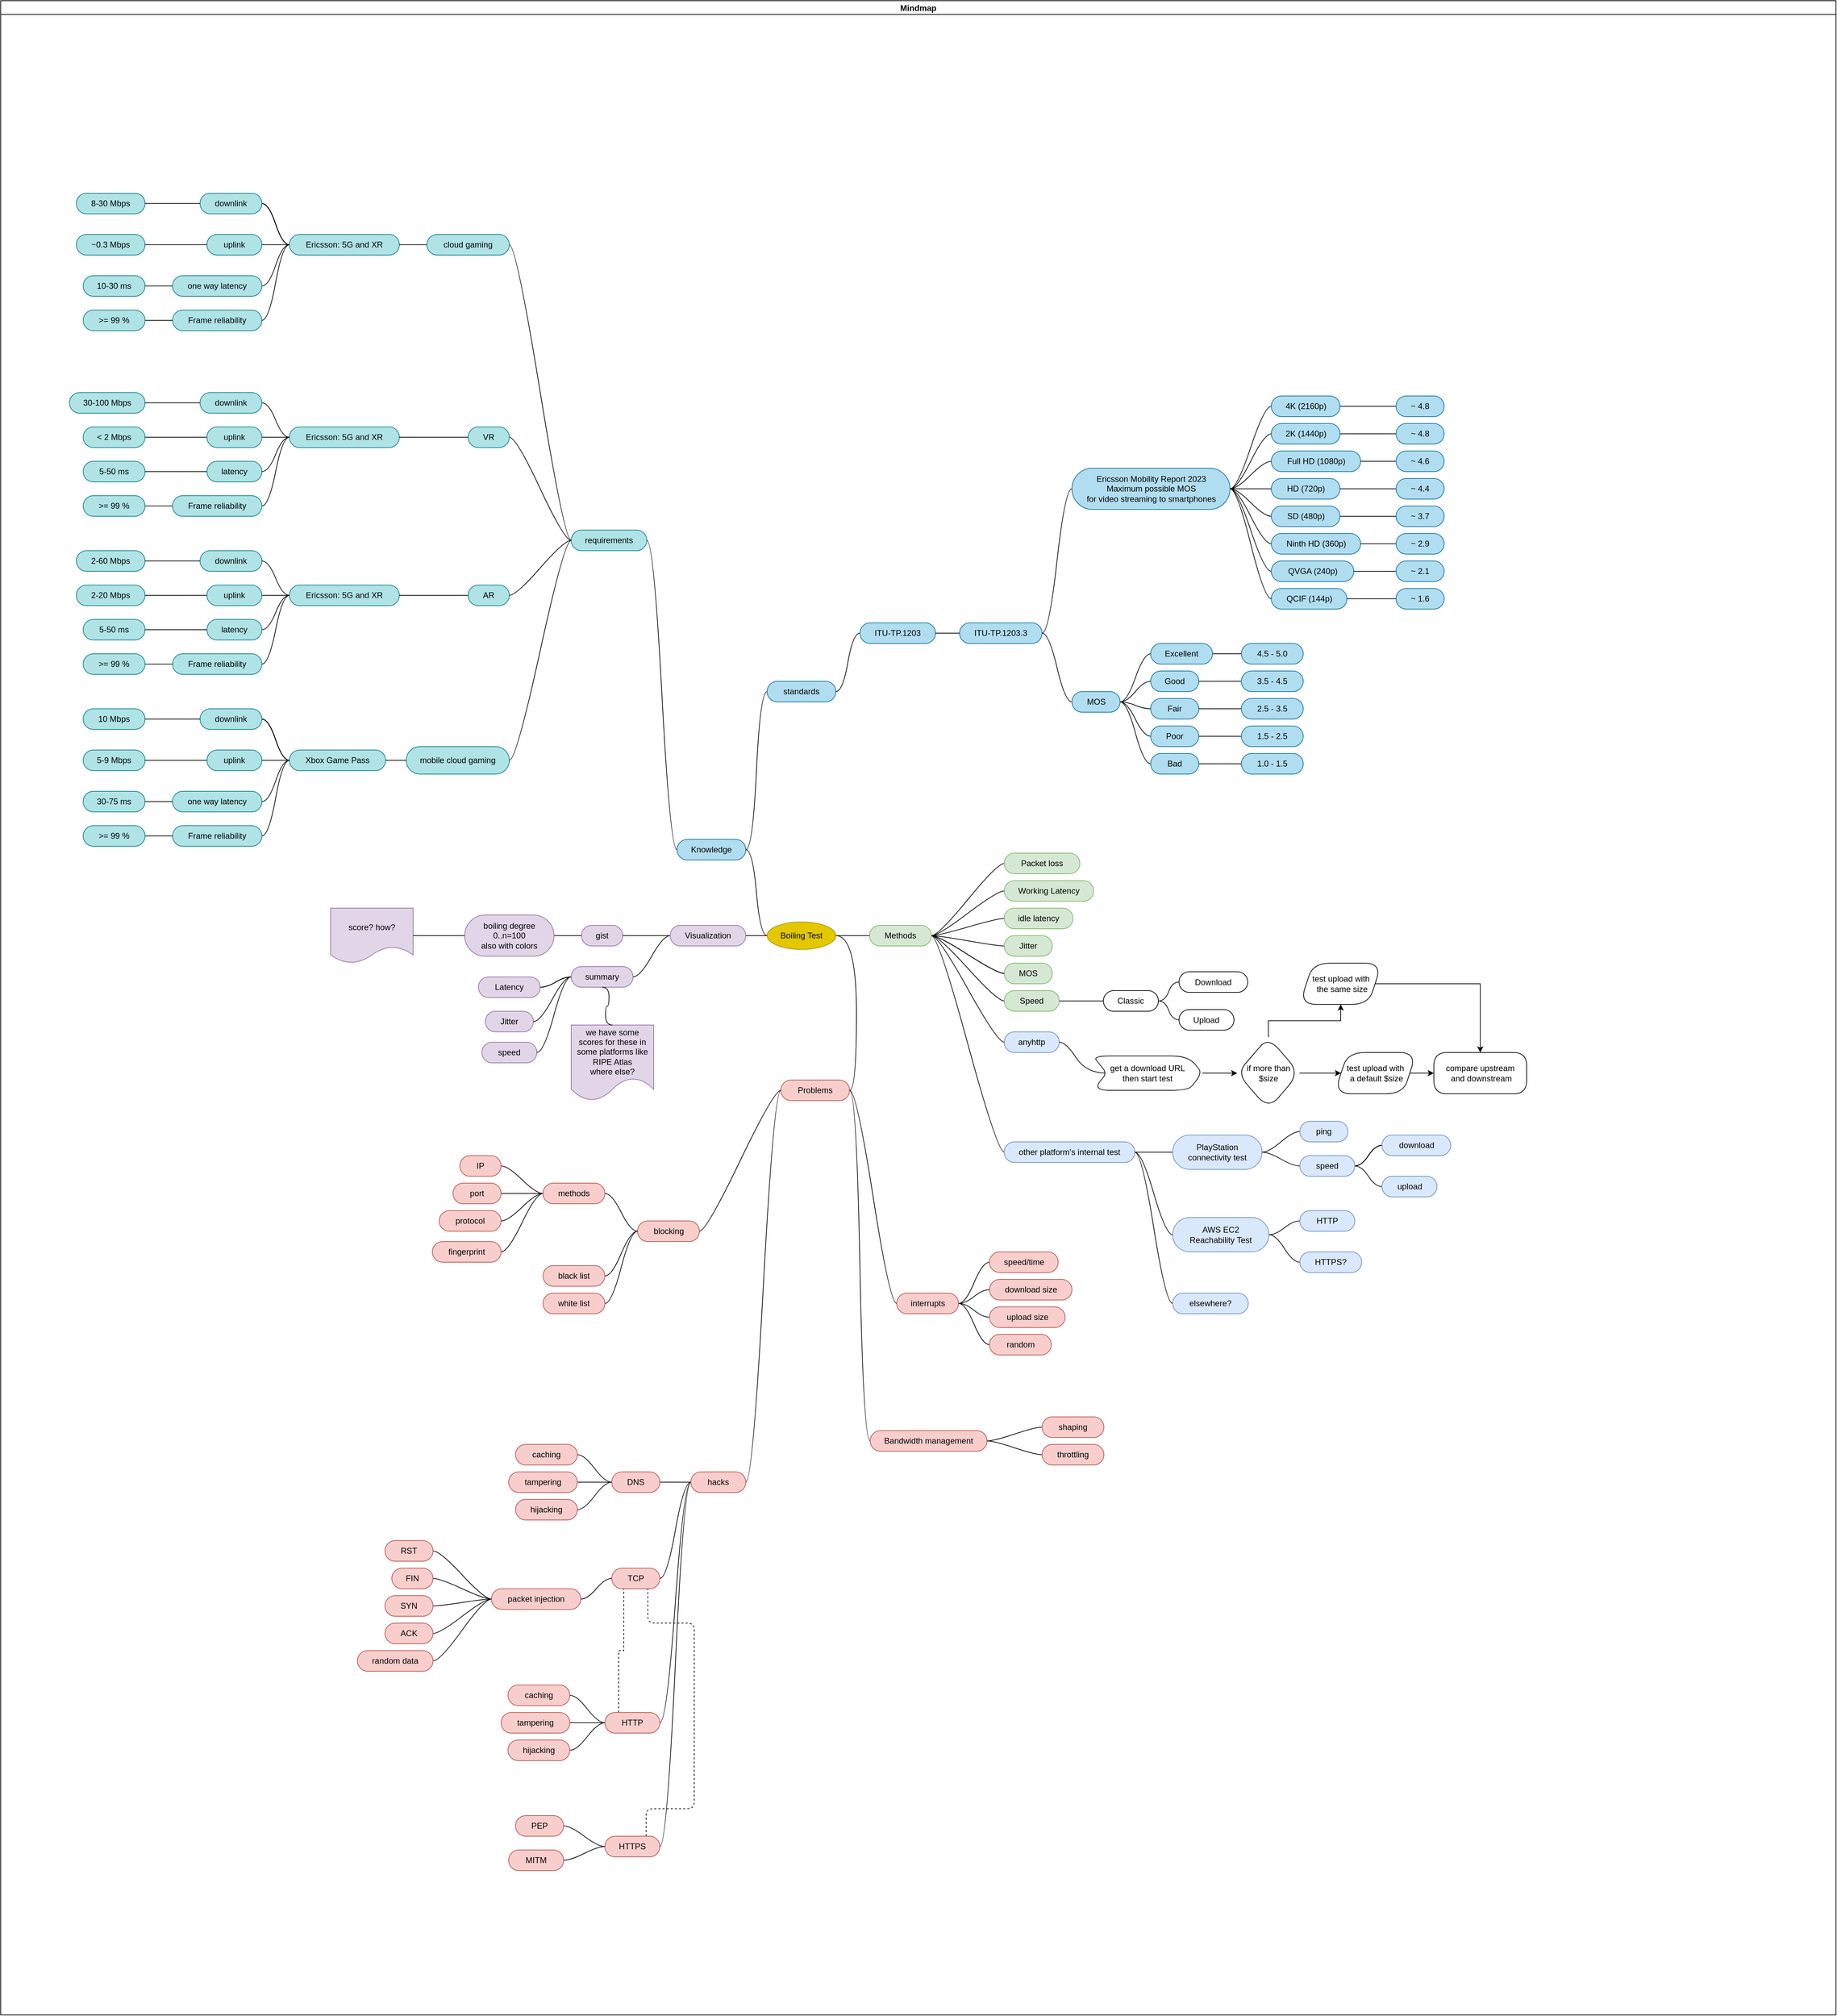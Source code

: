 <mxfile version="21.6.1" type="github">
  <diagram name="Page-1" id="S7FRAT3Iel4neWOIYrB_">
    <mxGraphModel dx="1058" dy="1029" grid="1" gridSize="10" guides="1" tooltips="1" connect="1" arrows="1" fold="1" page="1" pageScale="1" pageWidth="850" pageHeight="1100" math="0" shadow="0">
      <root>
        <mxCell id="0" />
        <mxCell id="1" parent="0" />
        <mxCell id="4T8DUvPG1SAxmXyFzRtK-12" value="Mindmap" style="swimlane;startSize=20;horizontal=1;containerType=tree;strokeColor=default;fillColor=none;swimlaneFillColor=none;gradientColor=none;glass=0;shadow=0;movable=1;resizable=1;rotatable=1;deletable=1;editable=1;locked=0;connectable=1;swimlaneLine=1;container=0;" parent="1" vertex="1">
          <mxGeometry x="380" y="200" width="2670" height="2930" as="geometry">
            <mxRectangle x="641" y="1015" width="90" height="30" as="alternateBounds" />
          </mxGeometry>
        </mxCell>
        <mxCell id="4T8DUvPG1SAxmXyFzRtK-73" value="summary" style="whiteSpace=wrap;html=1;rounded=1;arcSize=50;align=center;verticalAlign=middle;strokeWidth=1;autosize=1;spacing=4;treeFolding=1;treeMoving=1;newEdgeStyle={&quot;edgeStyle&quot;:&quot;entityRelationEdgeStyle&quot;,&quot;startArrow&quot;:&quot;none&quot;,&quot;endArrow&quot;:&quot;none&quot;,&quot;segment&quot;:10,&quot;curved&quot;:1,&quot;sourcePerimeterSpacing&quot;:0,&quot;targetPerimeterSpacing&quot;:0};fillColor=#e1d5e7;strokeColor=#9673a6;container=0;" parent="4T8DUvPG1SAxmXyFzRtK-12" vertex="1">
          <mxGeometry x="830" y="1405" width="90" height="30" as="geometry" />
        </mxCell>
        <mxCell id="4T8DUvPG1SAxmXyFzRtK-72" value="" style="edgeStyle=entityRelationEdgeStyle;startArrow=none;endArrow=none;segment=10;curved=1;sourcePerimeterSpacing=0;targetPerimeterSpacing=0;rounded=0;" parent="4T8DUvPG1SAxmXyFzRtK-12" source="4T8DUvPG1SAxmXyFzRtK-20" target="4T8DUvPG1SAxmXyFzRtK-73" edge="1">
          <mxGeometry relative="1" as="geometry">
            <mxPoint x="1756" y="2375" as="sourcePoint" />
          </mxGeometry>
        </mxCell>
        <mxCell id="4T8DUvPG1SAxmXyFzRtK-111" value="" style="edgeStyle=entityRelationEdgeStyle;startArrow=none;endArrow=none;segment=10;curved=1;sourcePerimeterSpacing=0;targetPerimeterSpacing=0;rounded=0;" parent="4T8DUvPG1SAxmXyFzRtK-12" source="4T8DUvPG1SAxmXyFzRtK-73" target="4T8DUvPG1SAxmXyFzRtK-112" edge="1">
          <mxGeometry relative="1" as="geometry">
            <mxPoint x="1614" y="2380" as="sourcePoint" />
          </mxGeometry>
        </mxCell>
        <mxCell id="4T8DUvPG1SAxmXyFzRtK-112" value="Latency" style="whiteSpace=wrap;html=1;rounded=1;arcSize=50;align=center;verticalAlign=middle;strokeWidth=1;autosize=1;spacing=4;treeFolding=1;treeMoving=1;newEdgeStyle={&quot;edgeStyle&quot;:&quot;entityRelationEdgeStyle&quot;,&quot;startArrow&quot;:&quot;none&quot;,&quot;endArrow&quot;:&quot;none&quot;,&quot;segment&quot;:10,&quot;curved&quot;:1,&quot;sourcePerimeterSpacing&quot;:0,&quot;targetPerimeterSpacing&quot;:0};fillColor=#e1d5e7;strokeColor=#9673a6;container=0;" parent="4T8DUvPG1SAxmXyFzRtK-12" vertex="1">
          <mxGeometry x="695" y="1420" width="90" height="30" as="geometry" />
        </mxCell>
        <mxCell id="4T8DUvPG1SAxmXyFzRtK-113" value="" style="edgeStyle=entityRelationEdgeStyle;rounded=0;orthogonalLoop=1;jettySize=auto;html=1;startArrow=none;endArrow=none;segment=10;curved=1;sourcePerimeterSpacing=0;targetPerimeterSpacing=0;" parent="4T8DUvPG1SAxmXyFzRtK-12" source="4T8DUvPG1SAxmXyFzRtK-73" target="4T8DUvPG1SAxmXyFzRtK-112" edge="1">
          <mxGeometry relative="1" as="geometry" />
        </mxCell>
        <mxCell id="4T8DUvPG1SAxmXyFzRtK-114" value="" style="edgeStyle=entityRelationEdgeStyle;rounded=0;orthogonalLoop=1;jettySize=auto;html=1;startArrow=none;endArrow=none;segment=10;curved=1;sourcePerimeterSpacing=0;targetPerimeterSpacing=0;" parent="4T8DUvPG1SAxmXyFzRtK-12" source="4T8DUvPG1SAxmXyFzRtK-73" target="4T8DUvPG1SAxmXyFzRtK-112" edge="1">
          <mxGeometry relative="1" as="geometry" />
        </mxCell>
        <mxCell id="4T8DUvPG1SAxmXyFzRtK-119" value="" style="edgeStyle=entityRelationEdgeStyle;rounded=0;orthogonalLoop=1;jettySize=auto;html=1;startArrow=none;endArrow=none;segment=10;curved=1;sourcePerimeterSpacing=0;targetPerimeterSpacing=0;" parent="4T8DUvPG1SAxmXyFzRtK-12" source="4T8DUvPG1SAxmXyFzRtK-73" target="4T8DUvPG1SAxmXyFzRtK-112" edge="1">
          <mxGeometry relative="1" as="geometry" />
        </mxCell>
        <mxCell id="4T8DUvPG1SAxmXyFzRtK-117" value="Jitter" style="whiteSpace=wrap;html=1;rounded=1;arcSize=50;align=center;verticalAlign=middle;strokeWidth=1;autosize=1;spacing=4;treeFolding=1;treeMoving=1;newEdgeStyle={&quot;edgeStyle&quot;:&quot;entityRelationEdgeStyle&quot;,&quot;startArrow&quot;:&quot;none&quot;,&quot;endArrow&quot;:&quot;none&quot;,&quot;segment&quot;:10,&quot;curved&quot;:1,&quot;sourcePerimeterSpacing&quot;:0,&quot;targetPerimeterSpacing&quot;:0};fillColor=#e1d5e7;strokeColor=#9673a6;container=0;" parent="4T8DUvPG1SAxmXyFzRtK-12" vertex="1">
          <mxGeometry x="705" y="1470" width="70" height="30" as="geometry" />
        </mxCell>
        <mxCell id="4T8DUvPG1SAxmXyFzRtK-118" value="" style="edgeStyle=entityRelationEdgeStyle;rounded=0;orthogonalLoop=1;jettySize=auto;html=1;startArrow=none;endArrow=none;segment=10;curved=1;sourcePerimeterSpacing=0;targetPerimeterSpacing=0;" parent="4T8DUvPG1SAxmXyFzRtK-12" source="4T8DUvPG1SAxmXyFzRtK-73" target="4T8DUvPG1SAxmXyFzRtK-117" edge="1">
          <mxGeometry relative="1" as="geometry" />
        </mxCell>
        <mxCell id="4T8DUvPG1SAxmXyFzRtK-120" value="speed" style="whiteSpace=wrap;html=1;rounded=1;arcSize=50;align=center;verticalAlign=middle;strokeWidth=1;autosize=1;spacing=4;treeFolding=1;treeMoving=1;newEdgeStyle={&quot;edgeStyle&quot;:&quot;entityRelationEdgeStyle&quot;,&quot;startArrow&quot;:&quot;none&quot;,&quot;endArrow&quot;:&quot;none&quot;,&quot;segment&quot;:10,&quot;curved&quot;:1,&quot;sourcePerimeterSpacing&quot;:0,&quot;targetPerimeterSpacing&quot;:0};fillColor=#e1d5e7;strokeColor=#9673a6;container=0;" parent="4T8DUvPG1SAxmXyFzRtK-12" vertex="1">
          <mxGeometry x="700" y="1515" width="80" height="30" as="geometry" />
        </mxCell>
        <mxCell id="4T8DUvPG1SAxmXyFzRtK-121" value="" style="edgeStyle=entityRelationEdgeStyle;rounded=0;orthogonalLoop=1;jettySize=auto;html=1;startArrow=none;endArrow=none;segment=10;curved=1;sourcePerimeterSpacing=0;targetPerimeterSpacing=0;" parent="4T8DUvPG1SAxmXyFzRtK-12" source="4T8DUvPG1SAxmXyFzRtK-73" target="4T8DUvPG1SAxmXyFzRtK-120" edge="1">
          <mxGeometry relative="1" as="geometry" />
        </mxCell>
        <mxCell id="4T8DUvPG1SAxmXyFzRtK-71" value="gist" style="whiteSpace=wrap;html=1;rounded=1;arcSize=50;align=center;verticalAlign=middle;strokeWidth=1;autosize=1;spacing=4;treeFolding=1;treeMoving=1;newEdgeStyle={&quot;edgeStyle&quot;:&quot;entityRelationEdgeStyle&quot;,&quot;startArrow&quot;:&quot;none&quot;,&quot;endArrow&quot;:&quot;none&quot;,&quot;segment&quot;:10,&quot;curved&quot;:1,&quot;sourcePerimeterSpacing&quot;:0,&quot;targetPerimeterSpacing&quot;:0};fillColor=#e1d5e7;strokeColor=#9673a6;container=0;" parent="4T8DUvPG1SAxmXyFzRtK-12" vertex="1">
          <mxGeometry x="845" y="1345" width="60" height="30" as="geometry" />
        </mxCell>
        <mxCell id="4T8DUvPG1SAxmXyFzRtK-70" value="" style="edgeStyle=entityRelationEdgeStyle;startArrow=none;endArrow=none;segment=10;curved=1;sourcePerimeterSpacing=0;targetPerimeterSpacing=0;rounded=0;" parent="4T8DUvPG1SAxmXyFzRtK-12" source="4T8DUvPG1SAxmXyFzRtK-20" target="4T8DUvPG1SAxmXyFzRtK-71" edge="1">
          <mxGeometry relative="1" as="geometry">
            <mxPoint x="1756" y="2375" as="sourcePoint" />
          </mxGeometry>
        </mxCell>
        <mxCell id="4T8DUvPG1SAxmXyFzRtK-74" value="" style="edgeStyle=entityRelationEdgeStyle;startArrow=none;endArrow=none;segment=10;curved=1;sourcePerimeterSpacing=0;targetPerimeterSpacing=0;rounded=0;" parent="4T8DUvPG1SAxmXyFzRtK-12" source="4T8DUvPG1SAxmXyFzRtK-71" target="4T8DUvPG1SAxmXyFzRtK-75" edge="1">
          <mxGeometry relative="1" as="geometry">
            <mxPoint x="1615" y="2375" as="sourcePoint" />
          </mxGeometry>
        </mxCell>
        <mxCell id="4T8DUvPG1SAxmXyFzRtK-17" value="Boiling Test" style="ellipse;whiteSpace=wrap;html=1;align=center;treeFolding=1;treeMoving=1;newEdgeStyle={&quot;edgeStyle&quot;:&quot;entityRelationEdgeStyle&quot;,&quot;startArrow&quot;:&quot;none&quot;,&quot;endArrow&quot;:&quot;none&quot;,&quot;segment&quot;:10,&quot;curved&quot;:1,&quot;sourcePerimeterSpacing&quot;:0,&quot;targetPerimeterSpacing&quot;:0};fillColor=#e3c800;strokeColor=#B09500;fontColor=#000000;container=0;" parent="4T8DUvPG1SAxmXyFzRtK-12" vertex="1">
          <mxGeometry x="1115" y="1340" width="100" height="40" as="geometry" />
        </mxCell>
        <mxCell id="4T8DUvPG1SAxmXyFzRtK-18" value="Methods" style="whiteSpace=wrap;html=1;rounded=1;arcSize=50;align=center;verticalAlign=middle;strokeWidth=1;autosize=1;spacing=4;treeFolding=1;treeMoving=1;newEdgeStyle={&quot;edgeStyle&quot;:&quot;entityRelationEdgeStyle&quot;,&quot;startArrow&quot;:&quot;none&quot;,&quot;endArrow&quot;:&quot;none&quot;,&quot;segment&quot;:10,&quot;curved&quot;:1,&quot;sourcePerimeterSpacing&quot;:0,&quot;targetPerimeterSpacing&quot;:0};fillColor=#d5e8d4;strokeColor=#82b366;container=0;" parent="4T8DUvPG1SAxmXyFzRtK-12" vertex="1">
          <mxGeometry x="1264" y="1345" width="90" height="30" as="geometry" />
        </mxCell>
        <mxCell id="4T8DUvPG1SAxmXyFzRtK-13" value="" style="edgeStyle=entityRelationEdgeStyle;startArrow=none;endArrow=none;segment=10;curved=1;sourcePerimeterSpacing=0;targetPerimeterSpacing=0;rounded=0;" parent="4T8DUvPG1SAxmXyFzRtK-12" source="4T8DUvPG1SAxmXyFzRtK-17" target="4T8DUvPG1SAxmXyFzRtK-18" edge="1">
          <mxGeometry relative="1" as="geometry" />
        </mxCell>
        <mxCell id="4T8DUvPG1SAxmXyFzRtK-20" value="Visualization" style="whiteSpace=wrap;html=1;rounded=1;arcSize=50;align=center;verticalAlign=middle;strokeWidth=1;autosize=1;spacing=4;treeFolding=1;treeMoving=1;newEdgeStyle={&quot;edgeStyle&quot;:&quot;entityRelationEdgeStyle&quot;,&quot;startArrow&quot;:&quot;none&quot;,&quot;endArrow&quot;:&quot;none&quot;,&quot;segment&quot;:10,&quot;curved&quot;:1,&quot;sourcePerimeterSpacing&quot;:0,&quot;targetPerimeterSpacing&quot;:0};fillColor=#e1d5e7;strokeColor=#9673a6;container=0;" parent="4T8DUvPG1SAxmXyFzRtK-12" vertex="1">
          <mxGeometry x="974" y="1345" width="110" height="30" as="geometry" />
        </mxCell>
        <mxCell id="4T8DUvPG1SAxmXyFzRtK-15" value="" style="edgeStyle=entityRelationEdgeStyle;startArrow=none;endArrow=none;segment=10;curved=1;sourcePerimeterSpacing=0;targetPerimeterSpacing=0;rounded=0;" parent="4T8DUvPG1SAxmXyFzRtK-12" source="4T8DUvPG1SAxmXyFzRtK-17" target="4T8DUvPG1SAxmXyFzRtK-20" edge="1">
          <mxGeometry relative="1" as="geometry" />
        </mxCell>
        <mxCell id="4T8DUvPG1SAxmXyFzRtK-22" value="" style="edgeStyle=entityRelationEdgeStyle;startArrow=none;endArrow=none;segment=10;curved=1;sourcePerimeterSpacing=0;targetPerimeterSpacing=0;rounded=0;" parent="4T8DUvPG1SAxmXyFzRtK-12" source="4T8DUvPG1SAxmXyFzRtK-18" target="4T8DUvPG1SAxmXyFzRtK-23" edge="1">
          <mxGeometry relative="1" as="geometry">
            <mxPoint x="1855" y="2380" as="sourcePoint" />
          </mxGeometry>
        </mxCell>
        <mxCell id="4T8DUvPG1SAxmXyFzRtK-23" value="idle latency" style="whiteSpace=wrap;html=1;rounded=1;arcSize=50;align=center;verticalAlign=middle;strokeWidth=1;autosize=1;spacing=4;treeFolding=1;treeMoving=1;newEdgeStyle={&quot;edgeStyle&quot;:&quot;entityRelationEdgeStyle&quot;,&quot;startArrow&quot;:&quot;none&quot;,&quot;endArrow&quot;:&quot;none&quot;,&quot;segment&quot;:10,&quot;curved&quot;:1,&quot;sourcePerimeterSpacing&quot;:0,&quot;targetPerimeterSpacing&quot;:0};fillColor=#d5e8d4;strokeColor=#82b366;container=0;" parent="4T8DUvPG1SAxmXyFzRtK-12" vertex="1">
          <mxGeometry x="1460" y="1320" width="100" height="30" as="geometry" />
        </mxCell>
        <mxCell id="4T8DUvPG1SAxmXyFzRtK-24" value="" style="edgeStyle=entityRelationEdgeStyle;startArrow=none;endArrow=none;segment=10;curved=1;sourcePerimeterSpacing=0;targetPerimeterSpacing=0;rounded=0;" parent="4T8DUvPG1SAxmXyFzRtK-12" source="4T8DUvPG1SAxmXyFzRtK-18" target="4T8DUvPG1SAxmXyFzRtK-25" edge="1">
          <mxGeometry relative="1" as="geometry">
            <mxPoint x="1855" y="2380" as="sourcePoint" />
          </mxGeometry>
        </mxCell>
        <mxCell id="4T8DUvPG1SAxmXyFzRtK-25" value="Jitter" style="whiteSpace=wrap;html=1;rounded=1;arcSize=50;align=center;verticalAlign=middle;strokeWidth=1;autosize=1;spacing=4;treeFolding=1;treeMoving=1;newEdgeStyle={&quot;edgeStyle&quot;:&quot;entityRelationEdgeStyle&quot;,&quot;startArrow&quot;:&quot;none&quot;,&quot;endArrow&quot;:&quot;none&quot;,&quot;segment&quot;:10,&quot;curved&quot;:1,&quot;sourcePerimeterSpacing&quot;:0,&quot;targetPerimeterSpacing&quot;:0};fillColor=#d5e8d4;strokeColor=#82b366;container=0;" parent="4T8DUvPG1SAxmXyFzRtK-12" vertex="1">
          <mxGeometry x="1460" y="1360" width="70" height="30" as="geometry" />
        </mxCell>
        <mxCell id="4T8DUvPG1SAxmXyFzRtK-26" value="" style="edgeStyle=entityRelationEdgeStyle;startArrow=none;endArrow=none;segment=10;curved=1;sourcePerimeterSpacing=0;targetPerimeterSpacing=0;rounded=0;" parent="4T8DUvPG1SAxmXyFzRtK-12" source="4T8DUvPG1SAxmXyFzRtK-18" target="4T8DUvPG1SAxmXyFzRtK-27" edge="1">
          <mxGeometry relative="1" as="geometry">
            <mxPoint x="1855" y="2380" as="sourcePoint" />
          </mxGeometry>
        </mxCell>
        <mxCell id="4T8DUvPG1SAxmXyFzRtK-27" value="MOS" style="whiteSpace=wrap;html=1;rounded=1;arcSize=50;align=center;verticalAlign=middle;strokeWidth=1;autosize=1;spacing=4;treeFolding=1;treeMoving=1;newEdgeStyle={&quot;edgeStyle&quot;:&quot;entityRelationEdgeStyle&quot;,&quot;startArrow&quot;:&quot;none&quot;,&quot;endArrow&quot;:&quot;none&quot;,&quot;segment&quot;:10,&quot;curved&quot;:1,&quot;sourcePerimeterSpacing&quot;:0,&quot;targetPerimeterSpacing&quot;:0};fillColor=#d5e8d4;strokeColor=#82b366;container=0;" parent="4T8DUvPG1SAxmXyFzRtK-12" vertex="1">
          <mxGeometry x="1460" y="1400" width="70" height="30" as="geometry" />
        </mxCell>
        <mxCell id="4T8DUvPG1SAxmXyFzRtK-246" value="" style="edgeStyle=entityRelationEdgeStyle;rounded=0;orthogonalLoop=1;jettySize=auto;html=1;startArrow=none;endArrow=none;segment=10;curved=1;sourcePerimeterSpacing=0;targetPerimeterSpacing=0;" parent="4T8DUvPG1SAxmXyFzRtK-12" source="4T8DUvPG1SAxmXyFzRtK-18" target="4T8DUvPG1SAxmXyFzRtK-27" edge="1">
          <mxGeometry relative="1" as="geometry" />
        </mxCell>
        <mxCell id="4T8DUvPG1SAxmXyFzRtK-28" value="" style="edgeStyle=entityRelationEdgeStyle;startArrow=none;endArrow=none;segment=10;curved=1;sourcePerimeterSpacing=0;targetPerimeterSpacing=0;rounded=0;" parent="4T8DUvPG1SAxmXyFzRtK-12" source="4T8DUvPG1SAxmXyFzRtK-18" target="4T8DUvPG1SAxmXyFzRtK-29" edge="1">
          <mxGeometry relative="1" as="geometry">
            <mxPoint x="1855" y="2380" as="sourcePoint" />
          </mxGeometry>
        </mxCell>
        <mxCell id="4T8DUvPG1SAxmXyFzRtK-29" value="Speed" style="whiteSpace=wrap;html=1;rounded=1;arcSize=50;align=center;verticalAlign=middle;strokeWidth=1;autosize=1;spacing=4;treeFolding=1;treeMoving=1;newEdgeStyle={&quot;edgeStyle&quot;:&quot;entityRelationEdgeStyle&quot;,&quot;startArrow&quot;:&quot;none&quot;,&quot;endArrow&quot;:&quot;none&quot;,&quot;segment&quot;:10,&quot;curved&quot;:1,&quot;sourcePerimeterSpacing&quot;:0,&quot;targetPerimeterSpacing&quot;:0};fillColor=#d5e8d4;strokeColor=#82b366;container=0;" parent="4T8DUvPG1SAxmXyFzRtK-12" vertex="1">
          <mxGeometry x="1460" y="1440" width="80" height="30" as="geometry" />
        </mxCell>
        <mxCell id="4T8DUvPG1SAxmXyFzRtK-39" value="Download" style="whiteSpace=wrap;html=1;rounded=1;arcSize=50;align=center;verticalAlign=middle;strokeWidth=1;autosize=1;spacing=4;treeFolding=1;treeMoving=1;newEdgeStyle={&quot;edgeStyle&quot;:&quot;entityRelationEdgeStyle&quot;,&quot;startArrow&quot;:&quot;none&quot;,&quot;endArrow&quot;:&quot;none&quot;,&quot;segment&quot;:10,&quot;curved&quot;:1,&quot;sourcePerimeterSpacing&quot;:0,&quot;targetPerimeterSpacing&quot;:0};container=0;" parent="4T8DUvPG1SAxmXyFzRtK-12" vertex="1">
          <mxGeometry x="1714.25" y="1412.5" width="100" height="30" as="geometry" />
        </mxCell>
        <mxCell id="4T8DUvPG1SAxmXyFzRtK-40" value="" style="edgeStyle=entityRelationEdgeStyle;startArrow=none;endArrow=none;segment=10;curved=1;sourcePerimeterSpacing=0;targetPerimeterSpacing=0;rounded=0;" parent="4T8DUvPG1SAxmXyFzRtK-12" source="4T8DUvPG1SAxmXyFzRtK-29" target="4T8DUvPG1SAxmXyFzRtK-41" edge="1">
          <mxGeometry relative="1" as="geometry">
            <mxPoint x="2075" y="2350" as="sourcePoint" />
          </mxGeometry>
        </mxCell>
        <mxCell id="4T8DUvPG1SAxmXyFzRtK-41" value="Classic" style="whiteSpace=wrap;html=1;rounded=1;arcSize=50;align=center;verticalAlign=middle;strokeWidth=1;autosize=1;spacing=4;treeFolding=1;treeMoving=1;newEdgeStyle={&quot;edgeStyle&quot;:&quot;entityRelationEdgeStyle&quot;,&quot;startArrow&quot;:&quot;none&quot;,&quot;endArrow&quot;:&quot;none&quot;,&quot;segment&quot;:10,&quot;curved&quot;:1,&quot;sourcePerimeterSpacing&quot;:0,&quot;targetPerimeterSpacing&quot;:0};container=0;" parent="4T8DUvPG1SAxmXyFzRtK-12" vertex="1">
          <mxGeometry x="1604.25" y="1440" width="80" height="30" as="geometry" />
        </mxCell>
        <mxCell id="4T8DUvPG1SAxmXyFzRtK-38" value="" style="edgeStyle=entityRelationEdgeStyle;startArrow=none;endArrow=none;segment=10;curved=1;sourcePerimeterSpacing=0;targetPerimeterSpacing=0;rounded=0;exitX=1;exitY=0.5;exitDx=0;exitDy=0;" parent="4T8DUvPG1SAxmXyFzRtK-12" source="4T8DUvPG1SAxmXyFzRtK-41" target="4T8DUvPG1SAxmXyFzRtK-39" edge="1">
          <mxGeometry relative="1" as="geometry">
            <mxPoint x="2079.25" y="2275" as="sourcePoint" />
          </mxGeometry>
        </mxCell>
        <mxCell id="4T8DUvPG1SAxmXyFzRtK-37" value="Upload" style="whiteSpace=wrap;html=1;rounded=1;arcSize=50;align=center;verticalAlign=middle;strokeWidth=1;autosize=1;spacing=4;treeFolding=1;treeMoving=1;newEdgeStyle={&quot;edgeStyle&quot;:&quot;entityRelationEdgeStyle&quot;,&quot;startArrow&quot;:&quot;none&quot;,&quot;endArrow&quot;:&quot;none&quot;,&quot;segment&quot;:10,&quot;curved&quot;:1,&quot;sourcePerimeterSpacing&quot;:0,&quot;targetPerimeterSpacing&quot;:0};container=0;" parent="4T8DUvPG1SAxmXyFzRtK-12" vertex="1">
          <mxGeometry x="1714.25" y="1467.5" width="80" height="30" as="geometry" />
        </mxCell>
        <mxCell id="4T8DUvPG1SAxmXyFzRtK-36" value="" style="edgeStyle=entityRelationEdgeStyle;startArrow=none;endArrow=none;segment=10;curved=1;sourcePerimeterSpacing=0;targetPerimeterSpacing=0;rounded=0;exitX=1;exitY=0.5;exitDx=0;exitDy=0;" parent="4T8DUvPG1SAxmXyFzRtK-12" source="4T8DUvPG1SAxmXyFzRtK-41" target="4T8DUvPG1SAxmXyFzRtK-37" edge="1">
          <mxGeometry relative="1" as="geometry">
            <mxPoint x="2079.25" y="2275" as="sourcePoint" />
          </mxGeometry>
        </mxCell>
        <mxCell id="4T8DUvPG1SAxmXyFzRtK-57" value="" style="edgeStyle=entityRelationEdgeStyle;startArrow=none;endArrow=none;segment=10;curved=1;sourcePerimeterSpacing=0;targetPerimeterSpacing=0;rounded=0;entryX=0;entryY=0.5;entryDx=0;entryDy=0;" parent="4T8DUvPG1SAxmXyFzRtK-12" source="4T8DUvPG1SAxmXyFzRtK-18" target="4T8DUvPG1SAxmXyFzRtK-59" edge="1">
          <mxGeometry relative="1" as="geometry">
            <mxPoint x="1855" y="2380" as="sourcePoint" />
          </mxGeometry>
        </mxCell>
        <mxCell id="4T8DUvPG1SAxmXyFzRtK-59" value="anyhttp" style="whiteSpace=wrap;html=1;rounded=1;arcSize=50;align=center;verticalAlign=middle;strokeWidth=1;autosize=1;spacing=4;treeFolding=1;treeMoving=1;newEdgeStyle={&quot;edgeStyle&quot;:&quot;entityRelationEdgeStyle&quot;,&quot;startArrow&quot;:&quot;none&quot;,&quot;endArrow&quot;:&quot;none&quot;,&quot;segment&quot;:10,&quot;curved&quot;:1,&quot;sourcePerimeterSpacing&quot;:0,&quot;targetPerimeterSpacing&quot;:0};fillColor=#dae8fc;strokeColor=#6c8ebf;container=0;" parent="4T8DUvPG1SAxmXyFzRtK-12" vertex="1">
          <mxGeometry x="1460" y="1500" width="80" height="30" as="geometry" />
        </mxCell>
        <mxCell id="4T8DUvPG1SAxmXyFzRtK-60" value="" style="edgeStyle=entityRelationEdgeStyle;rounded=0;orthogonalLoop=1;jettySize=auto;html=1;startArrow=none;endArrow=none;segment=10;curved=1;sourcePerimeterSpacing=0;targetPerimeterSpacing=0;exitX=1;exitY=0.5;exitDx=0;exitDy=0;" parent="4T8DUvPG1SAxmXyFzRtK-12" source="4T8DUvPG1SAxmXyFzRtK-59" target="4T8DUvPG1SAxmXyFzRtK-62" edge="1">
          <mxGeometry relative="1" as="geometry" />
        </mxCell>
        <mxCell id="4T8DUvPG1SAxmXyFzRtK-62" value="get a download URL&lt;br&gt;then start test" style="shape=step;perimeter=stepPerimeter;whiteSpace=wrap;html=1;fixedSize=1;rounded=1;arcSize=50;strokeWidth=1;spacing=4;container=0;" parent="4T8DUvPG1SAxmXyFzRtK-12" vertex="1">
          <mxGeometry x="1589" y="1535" width="159" height="50" as="geometry" />
        </mxCell>
        <mxCell id="4T8DUvPG1SAxmXyFzRtK-65" value="if more than $size" style="rhombus;whiteSpace=wrap;html=1;rounded=1;arcSize=50;strokeWidth=1;spacing=4;container=0;" parent="4T8DUvPG1SAxmXyFzRtK-12" vertex="1">
          <mxGeometry x="1799" y="1507.5" width="90.5" height="105" as="geometry" />
        </mxCell>
        <mxCell id="4T8DUvPG1SAxmXyFzRtK-61" value="" style="edgeStyle=orthogonalEdgeStyle;rounded=0;orthogonalLoop=1;jettySize=auto;html=1;" parent="4T8DUvPG1SAxmXyFzRtK-12" source="4T8DUvPG1SAxmXyFzRtK-62" target="4T8DUvPG1SAxmXyFzRtK-65" edge="1">
          <mxGeometry relative="1" as="geometry" />
        </mxCell>
        <mxCell id="4T8DUvPG1SAxmXyFzRtK-63" value="" style="edgeStyle=orthogonalEdgeStyle;rounded=0;orthogonalLoop=1;jettySize=auto;html=1;" parent="4T8DUvPG1SAxmXyFzRtK-12" source="4T8DUvPG1SAxmXyFzRtK-65" target="4T8DUvPG1SAxmXyFzRtK-66" edge="1">
          <mxGeometry relative="1" as="geometry" />
        </mxCell>
        <mxCell id="4T8DUvPG1SAxmXyFzRtK-64" value="" style="edgeStyle=orthogonalEdgeStyle;rounded=0;orthogonalLoop=1;jettySize=auto;html=1;" parent="4T8DUvPG1SAxmXyFzRtK-12" source="4T8DUvPG1SAxmXyFzRtK-65" target="4T8DUvPG1SAxmXyFzRtK-67" edge="1">
          <mxGeometry relative="1" as="geometry" />
        </mxCell>
        <mxCell id="4T8DUvPG1SAxmXyFzRtK-75" value="boiling degree&lt;br&gt;0..n=100&lt;br&gt;also with colors" style="whiteSpace=wrap;html=1;rounded=1;arcSize=50;align=center;verticalAlign=middle;strokeWidth=1;autosize=1;spacing=4;treeFolding=1;treeMoving=1;newEdgeStyle={&quot;edgeStyle&quot;:&quot;entityRelationEdgeStyle&quot;,&quot;startArrow&quot;:&quot;none&quot;,&quot;endArrow&quot;:&quot;none&quot;,&quot;segment&quot;:10,&quot;curved&quot;:1,&quot;sourcePerimeterSpacing&quot;:0,&quot;targetPerimeterSpacing&quot;:0};fillColor=#e1d5e7;strokeColor=#9673a6;container=0;" parent="4T8DUvPG1SAxmXyFzRtK-12" vertex="1">
          <mxGeometry x="675" y="1330" width="130" height="60" as="geometry" />
        </mxCell>
        <mxCell id="4T8DUvPG1SAxmXyFzRtK-230" value="score? how?" style="shape=document;whiteSpace=wrap;html=1;boundedLbl=1;fillColor=#e1d5e7;strokeColor=#9673a6;rounded=1;arcSize=50;strokeWidth=1;spacing=4;container=0;" parent="4T8DUvPG1SAxmXyFzRtK-12" vertex="1">
          <mxGeometry x="480" y="1320" width="120" height="80" as="geometry" />
        </mxCell>
        <mxCell id="4T8DUvPG1SAxmXyFzRtK-231" value="" style="edgeStyle=entityRelationEdgeStyle;rounded=0;orthogonalLoop=1;jettySize=auto;html=1;startArrow=none;endArrow=none;segment=10;curved=1;sourcePerimeterSpacing=0;targetPerimeterSpacing=0;" parent="4T8DUvPG1SAxmXyFzRtK-12" source="4T8DUvPG1SAxmXyFzRtK-75" target="4T8DUvPG1SAxmXyFzRtK-230" edge="1">
          <mxGeometry relative="1" as="geometry" />
        </mxCell>
        <mxCell id="4T8DUvPG1SAxmXyFzRtK-251" value="" style="edgeStyle=entityRelationEdgeStyle;rounded=0;orthogonalLoop=1;jettySize=auto;html=1;startArrow=none;endArrow=none;segment=10;curved=1;sourcePerimeterSpacing=0;targetPerimeterSpacing=0;" parent="4T8DUvPG1SAxmXyFzRtK-12" source="4T8DUvPG1SAxmXyFzRtK-18" target="4T8DUvPG1SAxmXyFzRtK-250" edge="1">
          <mxGeometry relative="1" as="geometry" />
        </mxCell>
        <mxCell id="4T8DUvPG1SAxmXyFzRtK-232" value="we have some scores for these in some platforms like RIPE Atlas&lt;br&gt;where else?" style="shape=document;whiteSpace=wrap;html=1;boundedLbl=1;fillColor=#e1d5e7;strokeColor=#9673a6;rounded=1;arcSize=50;strokeWidth=1;spacing=4;container=0;" parent="4T8DUvPG1SAxmXyFzRtK-12" vertex="1">
          <mxGeometry x="830" y="1490" width="120" height="110" as="geometry" />
        </mxCell>
        <mxCell id="-m1sjGoERF0VKnWKnUgo-12" value="" style="edgeStyle=entityRelationEdgeStyle;rounded=0;orthogonalLoop=1;jettySize=auto;html=1;startArrow=none;endArrow=none;segment=10;curved=1;sourcePerimeterSpacing=0;targetPerimeterSpacing=0;" parent="4T8DUvPG1SAxmXyFzRtK-12" source="4T8DUvPG1SAxmXyFzRtK-250" target="4T8DUvPG1SAxmXyFzRtK-253" edge="1">
          <mxGeometry relative="1" as="geometry" />
        </mxCell>
        <mxCell id="4T8DUvPG1SAxmXyFzRtK-250" value="other platform&#39;s internal test" style="whiteSpace=wrap;html=1;rounded=1;arcSize=50;align=center;verticalAlign=middle;strokeWidth=1;autosize=1;spacing=4;treeFolding=1;treeMoving=1;newEdgeStyle={&quot;edgeStyle&quot;:&quot;entityRelationEdgeStyle&quot;,&quot;startArrow&quot;:&quot;none&quot;,&quot;endArrow&quot;:&quot;none&quot;,&quot;segment&quot;:10,&quot;curved&quot;:1,&quot;sourcePerimeterSpacing&quot;:0,&quot;targetPerimeterSpacing&quot;:0};fillColor=#dae8fc;strokeColor=#6c8ebf;container=0;" parent="4T8DUvPG1SAxmXyFzRtK-12" vertex="1">
          <mxGeometry x="1460" y="1660" width="190" height="30" as="geometry" />
        </mxCell>
        <mxCell id="4T8DUvPG1SAxmXyFzRtK-252" value="" style="edgeStyle=entityRelationEdgeStyle;rounded=0;orthogonalLoop=1;jettySize=auto;html=1;startArrow=none;endArrow=none;segment=10;curved=1;sourcePerimeterSpacing=0;targetPerimeterSpacing=0;" parent="4T8DUvPG1SAxmXyFzRtK-12" source="4T8DUvPG1SAxmXyFzRtK-250" target="4T8DUvPG1SAxmXyFzRtK-253" edge="1">
          <mxGeometry relative="1" as="geometry">
            <mxPoint x="1559" y="2340" as="sourcePoint" />
          </mxGeometry>
        </mxCell>
        <mxCell id="4T8DUvPG1SAxmXyFzRtK-253" value="PlayStation&lt;br&gt;connectivity test" style="whiteSpace=wrap;html=1;rounded=1;arcSize=50;align=center;verticalAlign=middle;strokeWidth=1;autosize=1;spacing=4;treeFolding=1;treeMoving=1;newEdgeStyle={&quot;edgeStyle&quot;:&quot;entityRelationEdgeStyle&quot;,&quot;startArrow&quot;:&quot;none&quot;,&quot;endArrow&quot;:&quot;none&quot;,&quot;segment&quot;:10,&quot;curved&quot;:1,&quot;sourcePerimeterSpacing&quot;:0,&quot;targetPerimeterSpacing&quot;:0};fillColor=#dae8fc;strokeColor=#6c8ebf;container=0;" parent="4T8DUvPG1SAxmXyFzRtK-12" vertex="1">
          <mxGeometry x="1705" y="1650" width="130" height="50" as="geometry" />
        </mxCell>
        <mxCell id="1eWwv-I8uEaylaqoxTNq-3" style="edgeStyle=orthogonalEdgeStyle;rounded=0;orthogonalLoop=1;jettySize=auto;html=1;exitX=1;exitY=0.5;exitDx=0;exitDy=0;entryX=0.5;entryY=0;entryDx=0;entryDy=0;" parent="4T8DUvPG1SAxmXyFzRtK-12" source="4T8DUvPG1SAxmXyFzRtK-66" target="1eWwv-I8uEaylaqoxTNq-2" edge="1">
          <mxGeometry relative="1" as="geometry" />
        </mxCell>
        <mxCell id="4T8DUvPG1SAxmXyFzRtK-66" value="test upload with&lt;br&gt;&amp;nbsp;the same size" style="shape=parallelogram;perimeter=parallelogramPerimeter;whiteSpace=wrap;html=1;fixedSize=1;rounded=1;arcSize=50;strokeWidth=1;spacing=4;container=0;" parent="4T8DUvPG1SAxmXyFzRtK-12" vertex="1">
          <mxGeometry x="1889.5" y="1400" width="120" height="60" as="geometry" />
        </mxCell>
        <mxCell id="4T8DUvPG1SAxmXyFzRtK-67" value="test upload with&lt;br&gt;&amp;nbsp;a default $size" style="shape=parallelogram;perimeter=parallelogramPerimeter;whiteSpace=wrap;html=1;fixedSize=1;rounded=1;arcSize=50;strokeWidth=1;spacing=4;container=0;" parent="4T8DUvPG1SAxmXyFzRtK-12" vertex="1">
          <mxGeometry x="1940" y="1530" width="120" height="60" as="geometry" />
        </mxCell>
        <mxCell id="4T8DUvPG1SAxmXyFzRtK-254" value="" style="edgeStyle=entityRelationEdgeStyle;rounded=0;orthogonalLoop=1;jettySize=auto;html=1;startArrow=none;endArrow=none;segment=10;curved=1;sourcePerimeterSpacing=0;targetPerimeterSpacing=0;" parent="4T8DUvPG1SAxmXyFzRtK-12" source="4T8DUvPG1SAxmXyFzRtK-250" target="4T8DUvPG1SAxmXyFzRtK-255" edge="1">
          <mxGeometry relative="1" as="geometry">
            <mxPoint x="1559" y="2340" as="sourcePoint" />
          </mxGeometry>
        </mxCell>
        <mxCell id="4T8DUvPG1SAxmXyFzRtK-257" value="" style="edgeStyle=entityRelationEdgeStyle;rounded=0;orthogonalLoop=1;jettySize=auto;html=1;startArrow=none;endArrow=none;segment=10;curved=1;sourcePerimeterSpacing=0;targetPerimeterSpacing=0;" parent="4T8DUvPG1SAxmXyFzRtK-12" source="4T8DUvPG1SAxmXyFzRtK-253" target="4T8DUvPG1SAxmXyFzRtK-258" edge="1">
          <mxGeometry relative="1" as="geometry">
            <mxPoint x="1780" y="2655" as="sourcePoint" />
          </mxGeometry>
        </mxCell>
        <mxCell id="4T8DUvPG1SAxmXyFzRtK-258" value="ping" style="whiteSpace=wrap;html=1;rounded=1;arcSize=50;align=center;verticalAlign=middle;strokeWidth=1;autosize=1;spacing=4;treeFolding=1;treeMoving=1;newEdgeStyle={&quot;edgeStyle&quot;:&quot;entityRelationEdgeStyle&quot;,&quot;startArrow&quot;:&quot;none&quot;,&quot;endArrow&quot;:&quot;none&quot;,&quot;segment&quot;:10,&quot;curved&quot;:1,&quot;sourcePerimeterSpacing&quot;:0,&quot;targetPerimeterSpacing&quot;:0};fillColor=#dae8fc;strokeColor=#6c8ebf;container=0;" parent="4T8DUvPG1SAxmXyFzRtK-12" vertex="1">
          <mxGeometry x="1890" y="1630" width="70" height="30" as="geometry" />
        </mxCell>
        <mxCell id="4T8DUvPG1SAxmXyFzRtK-259" value="" style="edgeStyle=entityRelationEdgeStyle;rounded=0;orthogonalLoop=1;jettySize=auto;html=1;startArrow=none;endArrow=none;segment=10;curved=1;sourcePerimeterSpacing=0;targetPerimeterSpacing=0;" parent="4T8DUvPG1SAxmXyFzRtK-12" source="4T8DUvPG1SAxmXyFzRtK-253" target="4T8DUvPG1SAxmXyFzRtK-260" edge="1">
          <mxGeometry relative="1" as="geometry">
            <mxPoint x="1780" y="2655" as="sourcePoint" />
          </mxGeometry>
        </mxCell>
        <mxCell id="7orX1qECXq71Z3kbrnXR-12" value="" style="edgeStyle=entityRelationEdgeStyle;rounded=0;orthogonalLoop=1;jettySize=auto;html=1;startArrow=none;endArrow=none;segment=10;curved=1;sourcePerimeterSpacing=0;targetPerimeterSpacing=0;" parent="4T8DUvPG1SAxmXyFzRtK-12" source="4T8DUvPG1SAxmXyFzRtK-260" target="7orX1qECXq71Z3kbrnXR-2" edge="1">
          <mxGeometry relative="1" as="geometry" />
        </mxCell>
        <mxCell id="7orX1qECXq71Z3kbrnXR-13" value="" style="edgeStyle=entityRelationEdgeStyle;rounded=0;orthogonalLoop=1;jettySize=auto;html=1;startArrow=none;endArrow=none;segment=10;curved=1;sourcePerimeterSpacing=0;targetPerimeterSpacing=0;" parent="4T8DUvPG1SAxmXyFzRtK-12" source="4T8DUvPG1SAxmXyFzRtK-260" target="7orX1qECXq71Z3kbrnXR-2" edge="1">
          <mxGeometry relative="1" as="geometry" />
        </mxCell>
        <mxCell id="4T8DUvPG1SAxmXyFzRtK-260" value="speed" style="whiteSpace=wrap;html=1;rounded=1;arcSize=50;align=center;verticalAlign=middle;strokeWidth=1;autosize=1;spacing=4;treeFolding=1;treeMoving=1;newEdgeStyle={&quot;edgeStyle&quot;:&quot;entityRelationEdgeStyle&quot;,&quot;startArrow&quot;:&quot;none&quot;,&quot;endArrow&quot;:&quot;none&quot;,&quot;segment&quot;:10,&quot;curved&quot;:1,&quot;sourcePerimeterSpacing&quot;:0,&quot;targetPerimeterSpacing&quot;:0};fillColor=#dae8fc;strokeColor=#6c8ebf;container=0;" parent="4T8DUvPG1SAxmXyFzRtK-12" vertex="1">
          <mxGeometry x="1890" y="1680" width="80" height="30" as="geometry" />
        </mxCell>
        <mxCell id="4T8DUvPG1SAxmXyFzRtK-249" value="" style="edgeStyle=entityRelationEdgeStyle;rounded=0;orthogonalLoop=1;jettySize=auto;html=1;startArrow=none;endArrow=none;segment=10;curved=1;sourcePerimeterSpacing=0;targetPerimeterSpacing=0;" parent="4T8DUvPG1SAxmXyFzRtK-12" source="4T8DUvPG1SAxmXyFzRtK-18" target="4T8DUvPG1SAxmXyFzRtK-27" edge="1">
          <mxGeometry relative="1" as="geometry" />
        </mxCell>
        <mxCell id="4T8DUvPG1SAxmXyFzRtK-233" value="" style="edgeStyle=entityRelationEdgeStyle;rounded=0;orthogonalLoop=1;jettySize=auto;html=1;startArrow=none;endArrow=none;segment=10;curved=1;sourcePerimeterSpacing=0;targetPerimeterSpacing=0;exitX=0.5;exitY=1;exitDx=0;exitDy=0;entryX=0.5;entryY=0;entryDx=0;entryDy=0;" parent="4T8DUvPG1SAxmXyFzRtK-12" source="4T8DUvPG1SAxmXyFzRtK-73" target="4T8DUvPG1SAxmXyFzRtK-232" edge="1">
          <mxGeometry relative="1" as="geometry" />
        </mxCell>
        <mxCell id="7orX1qECXq71Z3kbrnXR-3" value="" style="edgeStyle=entityRelationEdgeStyle;rounded=0;orthogonalLoop=1;jettySize=auto;html=1;startArrow=none;endArrow=none;segment=10;curved=1;sourcePerimeterSpacing=0;targetPerimeterSpacing=0;" parent="4T8DUvPG1SAxmXyFzRtK-12" source="4T8DUvPG1SAxmXyFzRtK-260" target="7orX1qECXq71Z3kbrnXR-2" edge="1">
          <mxGeometry relative="1" as="geometry" />
        </mxCell>
        <mxCell id="7orX1qECXq71Z3kbrnXR-4" value="" style="edgeStyle=entityRelationEdgeStyle;rounded=0;orthogonalLoop=1;jettySize=auto;html=1;startArrow=none;endArrow=none;segment=10;curved=1;sourcePerimeterSpacing=0;targetPerimeterSpacing=0;" parent="4T8DUvPG1SAxmXyFzRtK-12" source="4T8DUvPG1SAxmXyFzRtK-260" target="7orX1qECXq71Z3kbrnXR-2" edge="1">
          <mxGeometry relative="1" as="geometry" />
        </mxCell>
        <mxCell id="7orX1qECXq71Z3kbrnXR-2" value="download" style="whiteSpace=wrap;html=1;rounded=1;arcSize=50;align=center;verticalAlign=middle;strokeWidth=1;autosize=1;spacing=4;treeFolding=1;treeMoving=1;newEdgeStyle={&quot;edgeStyle&quot;:&quot;entityRelationEdgeStyle&quot;,&quot;startArrow&quot;:&quot;none&quot;,&quot;endArrow&quot;:&quot;none&quot;,&quot;segment&quot;:10,&quot;curved&quot;:1,&quot;sourcePerimeterSpacing&quot;:0,&quot;targetPerimeterSpacing&quot;:0};fillColor=#dae8fc;strokeColor=#6c8ebf;container=0;" parent="4T8DUvPG1SAxmXyFzRtK-12" vertex="1">
          <mxGeometry x="2009.5" y="1650" width="100" height="30" as="geometry" />
        </mxCell>
        <mxCell id="7orX1qECXq71Z3kbrnXR-15" value="" style="edgeStyle=entityRelationEdgeStyle;rounded=0;orthogonalLoop=1;jettySize=auto;html=1;startArrow=none;endArrow=none;segment=10;curved=1;sourcePerimeterSpacing=0;targetPerimeterSpacing=0;" parent="4T8DUvPG1SAxmXyFzRtK-12" source="4T8DUvPG1SAxmXyFzRtK-260" target="7orX1qECXq71Z3kbrnXR-14" edge="1">
          <mxGeometry relative="1" as="geometry" />
        </mxCell>
        <mxCell id="-m1sjGoERF0VKnWKnUgo-13" value="" style="edgeStyle=entityRelationEdgeStyle;rounded=0;orthogonalLoop=1;jettySize=auto;html=1;startArrow=none;endArrow=none;segment=10;curved=1;sourcePerimeterSpacing=0;targetPerimeterSpacing=0;" parent="4T8DUvPG1SAxmXyFzRtK-12" source="4T8DUvPG1SAxmXyFzRtK-250" target="-m1sjGoERF0VKnWKnUgo-14" edge="1">
          <mxGeometry relative="1" as="geometry">
            <mxPoint x="1790" y="2625" as="sourcePoint" />
          </mxGeometry>
        </mxCell>
        <mxCell id="7orX1qECXq71Z3kbrnXR-14" value="upload" style="whiteSpace=wrap;html=1;rounded=1;arcSize=50;align=center;verticalAlign=middle;strokeWidth=1;autosize=1;spacing=4;treeFolding=1;treeMoving=1;newEdgeStyle={&quot;edgeStyle&quot;:&quot;entityRelationEdgeStyle&quot;,&quot;startArrow&quot;:&quot;none&quot;,&quot;endArrow&quot;:&quot;none&quot;,&quot;segment&quot;:10,&quot;curved&quot;:1,&quot;sourcePerimeterSpacing&quot;:0,&quot;targetPerimeterSpacing&quot;:0};fillColor=#dae8fc;strokeColor=#6c8ebf;container=0;" parent="4T8DUvPG1SAxmXyFzRtK-12" vertex="1">
          <mxGeometry x="2009.5" y="1710" width="80" height="30" as="geometry" />
        </mxCell>
        <mxCell id="4T8DUvPG1SAxmXyFzRtK-255" value="AWS EC2&lt;br&gt;Reachability Test" style="whiteSpace=wrap;html=1;rounded=1;arcSize=50;align=center;verticalAlign=middle;strokeWidth=1;autosize=1;spacing=4;treeFolding=1;treeMoving=1;newEdgeStyle={&quot;edgeStyle&quot;:&quot;entityRelationEdgeStyle&quot;,&quot;startArrow&quot;:&quot;none&quot;,&quot;endArrow&quot;:&quot;none&quot;,&quot;segment&quot;:10,&quot;curved&quot;:1,&quot;sourcePerimeterSpacing&quot;:0,&quot;targetPerimeterSpacing&quot;:0};fillColor=#dae8fc;strokeColor=#6c8ebf;container=0;" parent="4T8DUvPG1SAxmXyFzRtK-12" vertex="1">
          <mxGeometry x="1705" y="1770" width="140" height="50" as="geometry" />
        </mxCell>
        <mxCell id="-m1sjGoERF0VKnWKnUgo-10" value="" style="edgeStyle=entityRelationEdgeStyle;rounded=0;orthogonalLoop=1;jettySize=auto;html=1;startArrow=none;endArrow=none;segment=10;curved=1;sourcePerimeterSpacing=0;targetPerimeterSpacing=0;" parent="4T8DUvPG1SAxmXyFzRtK-12" source="4T8DUvPG1SAxmXyFzRtK-255" target="-m1sjGoERF0VKnWKnUgo-11" edge="1">
          <mxGeometry relative="1" as="geometry">
            <mxPoint x="1790" y="2625" as="sourcePoint" />
          </mxGeometry>
        </mxCell>
        <mxCell id="-m1sjGoERF0VKnWKnUgo-11" value="HTTP" style="whiteSpace=wrap;html=1;rounded=1;arcSize=50;align=center;verticalAlign=middle;strokeWidth=1;autosize=1;spacing=4;treeFolding=1;treeMoving=1;newEdgeStyle={&quot;edgeStyle&quot;:&quot;entityRelationEdgeStyle&quot;,&quot;startArrow&quot;:&quot;none&quot;,&quot;endArrow&quot;:&quot;none&quot;,&quot;segment&quot;:10,&quot;curved&quot;:1,&quot;sourcePerimeterSpacing&quot;:0,&quot;targetPerimeterSpacing&quot;:0};fillColor=#dae8fc;strokeColor=#6c8ebf;container=0;" parent="4T8DUvPG1SAxmXyFzRtK-12" vertex="1">
          <mxGeometry x="1890" y="1760" width="80" height="30" as="geometry" />
        </mxCell>
        <mxCell id="-m1sjGoERF0VKnWKnUgo-14" value="elsewhere?" style="whiteSpace=wrap;html=1;rounded=1;arcSize=50;align=center;verticalAlign=middle;strokeWidth=1;autosize=1;spacing=4;treeFolding=1;treeMoving=1;newEdgeStyle={&quot;edgeStyle&quot;:&quot;entityRelationEdgeStyle&quot;,&quot;startArrow&quot;:&quot;none&quot;,&quot;endArrow&quot;:&quot;none&quot;,&quot;segment&quot;:10,&quot;curved&quot;:1,&quot;sourcePerimeterSpacing&quot;:0,&quot;targetPerimeterSpacing&quot;:0};fillColor=#dae8fc;strokeColor=#6c8ebf;container=0;" parent="4T8DUvPG1SAxmXyFzRtK-12" vertex="1">
          <mxGeometry x="1705" y="1880" width="110" height="30" as="geometry" />
        </mxCell>
        <mxCell id="-m1sjGoERF0VKnWKnUgo-15" value="" style="edgeStyle=entityRelationEdgeStyle;rounded=0;orthogonalLoop=1;jettySize=auto;html=1;startArrow=none;endArrow=none;segment=10;curved=1;sourcePerimeterSpacing=0;targetPerimeterSpacing=0;" parent="4T8DUvPG1SAxmXyFzRtK-12" source="4T8DUvPG1SAxmXyFzRtK-255" target="-m1sjGoERF0VKnWKnUgo-16" edge="1">
          <mxGeometry relative="1" as="geometry">
            <mxPoint x="1790" y="2625" as="sourcePoint" />
          </mxGeometry>
        </mxCell>
        <mxCell id="-m1sjGoERF0VKnWKnUgo-16" value="HTTPS?" style="whiteSpace=wrap;html=1;rounded=1;arcSize=50;align=center;verticalAlign=middle;strokeWidth=1;autosize=1;spacing=4;treeFolding=1;treeMoving=1;newEdgeStyle={&quot;edgeStyle&quot;:&quot;entityRelationEdgeStyle&quot;,&quot;startArrow&quot;:&quot;none&quot;,&quot;endArrow&quot;:&quot;none&quot;,&quot;segment&quot;:10,&quot;curved&quot;:1,&quot;sourcePerimeterSpacing&quot;:0,&quot;targetPerimeterSpacing&quot;:0};fillColor=#dae8fc;strokeColor=#6c8ebf;container=0;" parent="4T8DUvPG1SAxmXyFzRtK-12" vertex="1">
          <mxGeometry x="1890" y="1820" width="90" height="30" as="geometry" />
        </mxCell>
        <mxCell id="1eWwv-I8uEaylaqoxTNq-1" value="" style="edgeStyle=orthogonalEdgeStyle;rounded=0;orthogonalLoop=1;jettySize=auto;html=1;" parent="4T8DUvPG1SAxmXyFzRtK-12" source="4T8DUvPG1SAxmXyFzRtK-67" target="1eWwv-I8uEaylaqoxTNq-2" edge="1">
          <mxGeometry relative="1" as="geometry">
            <mxPoint x="2460" y="3490" as="sourcePoint" />
          </mxGeometry>
        </mxCell>
        <mxCell id="1eWwv-I8uEaylaqoxTNq-2" value="compare upstream&lt;br&gt;&amp;nbsp;and downstream" style="shape=parallelogram;perimeter=parallelogramPerimeter;whiteSpace=wrap;html=1;fixedSize=1;rounded=1;arcSize=38;strokeWidth=1;spacing=4;container=0;size=-10;" parent="4T8DUvPG1SAxmXyFzRtK-12" vertex="1">
          <mxGeometry x="2085" y="1530" width="135" height="60" as="geometry" />
        </mxCell>
        <mxCell id="1eWwv-I8uEaylaqoxTNq-15" value="Knowledge" style="whiteSpace=wrap;html=1;rounded=1;arcSize=50;align=center;verticalAlign=middle;strokeWidth=1;autosize=1;spacing=4;treeFolding=1;treeMoving=1;newEdgeStyle={&quot;edgeStyle&quot;:&quot;entityRelationEdgeStyle&quot;,&quot;startArrow&quot;:&quot;none&quot;,&quot;endArrow&quot;:&quot;none&quot;,&quot;segment&quot;:10,&quot;curved&quot;:1,&quot;sourcePerimeterSpacing&quot;:0,&quot;targetPerimeterSpacing&quot;:0};fillColor=#b1ddf0;container=0;strokeColor=#10739e;" parent="4T8DUvPG1SAxmXyFzRtK-12" vertex="1">
          <mxGeometry x="984" y="1220" width="100" height="30" as="geometry" />
        </mxCell>
        <mxCell id="1eWwv-I8uEaylaqoxTNq-14" value="" style="edgeStyle=entityRelationEdgeStyle;startArrow=none;endArrow=none;segment=10;curved=1;sourcePerimeterSpacing=0;targetPerimeterSpacing=0;rounded=0;" parent="4T8DUvPG1SAxmXyFzRtK-12" source="4T8DUvPG1SAxmXyFzRtK-17" target="1eWwv-I8uEaylaqoxTNq-15" edge="1">
          <mxGeometry relative="1" as="geometry">
            <mxPoint x="1855" y="3412.5" as="sourcePoint" />
          </mxGeometry>
        </mxCell>
        <mxCell id="1eWwv-I8uEaylaqoxTNq-116" style="edgeStyle=entityRelationEdgeStyle;rounded=0;orthogonalLoop=1;jettySize=auto;html=1;startArrow=none;endArrow=none;segment=10;curved=1;sourcePerimeterSpacing=0;targetPerimeterSpacing=0;entryX=1;entryY=0.5;entryDx=0;entryDy=0;" parent="4T8DUvPG1SAxmXyFzRtK-12" source="1eWwv-I8uEaylaqoxTNq-30" target="1eWwv-I8uEaylaqoxTNq-99" edge="1">
          <mxGeometry relative="1" as="geometry" />
        </mxCell>
        <mxCell id="1eWwv-I8uEaylaqoxTNq-152" style="edgeStyle=entityRelationEdgeStyle;rounded=0;orthogonalLoop=1;jettySize=auto;html=1;startArrow=none;endArrow=none;segment=10;curved=1;sourcePerimeterSpacing=0;targetPerimeterSpacing=0;entryX=1;entryY=0.5;entryDx=0;entryDy=0;" parent="4T8DUvPG1SAxmXyFzRtK-12" source="1eWwv-I8uEaylaqoxTNq-30" target="1eWwv-I8uEaylaqoxTNq-129" edge="1">
          <mxGeometry relative="1" as="geometry" />
        </mxCell>
        <mxCell id="1eWwv-I8uEaylaqoxTNq-30" value="requirements" style="whiteSpace=wrap;html=1;rounded=1;arcSize=50;align=center;verticalAlign=middle;strokeWidth=1;autosize=1;spacing=4;treeFolding=1;treeMoving=1;newEdgeStyle={&quot;edgeStyle&quot;:&quot;entityRelationEdgeStyle&quot;,&quot;startArrow&quot;:&quot;none&quot;,&quot;endArrow&quot;:&quot;none&quot;,&quot;segment&quot;:10,&quot;curved&quot;:1,&quot;sourcePerimeterSpacing&quot;:0,&quot;targetPerimeterSpacing&quot;:0};fillColor=#b0e3e6;strokeColor=#0e8088;container=0;" parent="4T8DUvPG1SAxmXyFzRtK-12" vertex="1">
          <mxGeometry x="830" y="770" width="110" height="30" as="geometry" />
        </mxCell>
        <mxCell id="1eWwv-I8uEaylaqoxTNq-31" value="" style="edgeStyle=entityRelationEdgeStyle;rounded=0;orthogonalLoop=1;jettySize=auto;html=1;startArrow=none;endArrow=none;segment=10;curved=1;sourcePerimeterSpacing=0;targetPerimeterSpacing=0;" parent="4T8DUvPG1SAxmXyFzRtK-12" source="1eWwv-I8uEaylaqoxTNq-15" target="1eWwv-I8uEaylaqoxTNq-30" edge="1">
          <mxGeometry relative="1" as="geometry" />
        </mxCell>
        <mxCell id="1eWwv-I8uEaylaqoxTNq-32" value="mobile cloud gaming" style="whiteSpace=wrap;html=1;rounded=1;arcSize=50;align=center;verticalAlign=middle;strokeWidth=1;autosize=1;spacing=4;treeFolding=1;treeMoving=1;newEdgeStyle={&quot;edgeStyle&quot;:&quot;entityRelationEdgeStyle&quot;,&quot;startArrow&quot;:&quot;none&quot;,&quot;endArrow&quot;:&quot;none&quot;,&quot;segment&quot;:10,&quot;curved&quot;:1,&quot;sourcePerimeterSpacing&quot;:0,&quot;targetPerimeterSpacing&quot;:0};fillColor=#b0e3e6;strokeColor=#0e8088;container=0;" parent="4T8DUvPG1SAxmXyFzRtK-12" vertex="1">
          <mxGeometry x="590" y="1085" width="150" height="40" as="geometry" />
        </mxCell>
        <mxCell id="1eWwv-I8uEaylaqoxTNq-33" value="" style="edgeStyle=entityRelationEdgeStyle;rounded=0;orthogonalLoop=1;jettySize=auto;html=1;startArrow=none;endArrow=none;segment=10;curved=1;sourcePerimeterSpacing=0;targetPerimeterSpacing=0;" parent="4T8DUvPG1SAxmXyFzRtK-12" source="1eWwv-I8uEaylaqoxTNq-30" target="1eWwv-I8uEaylaqoxTNq-32" edge="1">
          <mxGeometry relative="1" as="geometry" />
        </mxCell>
        <mxCell id="1eWwv-I8uEaylaqoxTNq-128" style="edgeStyle=entityRelationEdgeStyle;rounded=0;orthogonalLoop=1;jettySize=auto;html=1;startArrow=none;endArrow=none;segment=10;curved=1;sourcePerimeterSpacing=0;targetPerimeterSpacing=0;entryX=1;entryY=0.5;entryDx=0;entryDy=0;" parent="4T8DUvPG1SAxmXyFzRtK-12" source="1eWwv-I8uEaylaqoxTNq-34" target="1eWwv-I8uEaylaqoxTNq-125" edge="1">
          <mxGeometry relative="1" as="geometry" />
        </mxCell>
        <mxCell id="1eWwv-I8uEaylaqoxTNq-34" value="Xbox Game Pass" style="whiteSpace=wrap;html=1;rounded=1;arcSize=50;align=center;verticalAlign=middle;strokeWidth=1;autosize=1;spacing=4;treeFolding=1;treeMoving=1;newEdgeStyle={&quot;edgeStyle&quot;:&quot;entityRelationEdgeStyle&quot;,&quot;startArrow&quot;:&quot;none&quot;,&quot;endArrow&quot;:&quot;none&quot;,&quot;segment&quot;:10,&quot;curved&quot;:1,&quot;sourcePerimeterSpacing&quot;:0,&quot;targetPerimeterSpacing&quot;:0};fillColor=#b0e3e6;strokeColor=#0e8088;container=0;" parent="4T8DUvPG1SAxmXyFzRtK-12" vertex="1">
          <mxGeometry x="420" y="1090" width="140" height="30" as="geometry" />
        </mxCell>
        <mxCell id="1eWwv-I8uEaylaqoxTNq-35" value="" style="edgeStyle=entityRelationEdgeStyle;rounded=0;orthogonalLoop=1;jettySize=auto;html=1;startArrow=none;endArrow=none;segment=10;curved=1;sourcePerimeterSpacing=0;targetPerimeterSpacing=0;" parent="4T8DUvPG1SAxmXyFzRtK-12" source="1eWwv-I8uEaylaqoxTNq-32" target="1eWwv-I8uEaylaqoxTNq-34" edge="1">
          <mxGeometry relative="1" as="geometry" />
        </mxCell>
        <mxCell id="1eWwv-I8uEaylaqoxTNq-36" value="downlink" style="whiteSpace=wrap;html=1;rounded=1;arcSize=50;align=center;verticalAlign=middle;strokeWidth=1;autosize=1;spacing=4;treeFolding=1;treeMoving=1;newEdgeStyle={&quot;edgeStyle&quot;:&quot;entityRelationEdgeStyle&quot;,&quot;startArrow&quot;:&quot;none&quot;,&quot;endArrow&quot;:&quot;none&quot;,&quot;segment&quot;:10,&quot;curved&quot;:1,&quot;sourcePerimeterSpacing&quot;:0,&quot;targetPerimeterSpacing&quot;:0};fillColor=#b0e3e6;strokeColor=#0e8088;container=0;" parent="4T8DUvPG1SAxmXyFzRtK-12" vertex="1">
          <mxGeometry x="290" y="1030" width="90" height="30" as="geometry" />
        </mxCell>
        <mxCell id="1eWwv-I8uEaylaqoxTNq-37" value="" style="edgeStyle=entityRelationEdgeStyle;rounded=0;orthogonalLoop=1;jettySize=auto;html=1;startArrow=none;endArrow=none;segment=10;curved=1;sourcePerimeterSpacing=0;targetPerimeterSpacing=0;" parent="4T8DUvPG1SAxmXyFzRtK-12" source="1eWwv-I8uEaylaqoxTNq-34" target="1eWwv-I8uEaylaqoxTNq-36" edge="1">
          <mxGeometry relative="1" as="geometry" />
        </mxCell>
        <mxCell id="1eWwv-I8uEaylaqoxTNq-38" value="" style="edgeStyle=entityRelationEdgeStyle;rounded=0;orthogonalLoop=1;jettySize=auto;html=1;startArrow=none;endArrow=none;segment=10;curved=1;sourcePerimeterSpacing=0;targetPerimeterSpacing=0;" parent="4T8DUvPG1SAxmXyFzRtK-12" source="1eWwv-I8uEaylaqoxTNq-34" target="1eWwv-I8uEaylaqoxTNq-36" edge="1">
          <mxGeometry relative="1" as="geometry" />
        </mxCell>
        <mxCell id="1eWwv-I8uEaylaqoxTNq-39" value="" style="edgeStyle=entityRelationEdgeStyle;rounded=0;orthogonalLoop=1;jettySize=auto;html=1;startArrow=none;endArrow=none;segment=10;curved=1;sourcePerimeterSpacing=0;targetPerimeterSpacing=0;" parent="4T8DUvPG1SAxmXyFzRtK-12" source="1eWwv-I8uEaylaqoxTNq-34" target="1eWwv-I8uEaylaqoxTNq-36" edge="1">
          <mxGeometry relative="1" as="geometry" />
        </mxCell>
        <mxCell id="1eWwv-I8uEaylaqoxTNq-44" value="" style="edgeStyle=entityRelationEdgeStyle;rounded=0;orthogonalLoop=1;jettySize=auto;html=1;startArrow=none;endArrow=none;segment=10;curved=1;sourcePerimeterSpacing=0;targetPerimeterSpacing=0;" parent="4T8DUvPG1SAxmXyFzRtK-12" source="1eWwv-I8uEaylaqoxTNq-34" target="1eWwv-I8uEaylaqoxTNq-36" edge="1">
          <mxGeometry relative="1" as="geometry" />
        </mxCell>
        <mxCell id="1eWwv-I8uEaylaqoxTNq-47" value="" style="edgeStyle=entityRelationEdgeStyle;rounded=0;orthogonalLoop=1;jettySize=auto;html=1;startArrow=none;endArrow=none;segment=10;curved=1;sourcePerimeterSpacing=0;targetPerimeterSpacing=0;" parent="4T8DUvPG1SAxmXyFzRtK-12" source="1eWwv-I8uEaylaqoxTNq-34" target="1eWwv-I8uEaylaqoxTNq-36" edge="1">
          <mxGeometry relative="1" as="geometry" />
        </mxCell>
        <mxCell id="1eWwv-I8uEaylaqoxTNq-48" value="uplink" style="whiteSpace=wrap;html=1;rounded=1;arcSize=50;align=center;verticalAlign=middle;strokeWidth=1;autosize=1;spacing=4;treeFolding=1;treeMoving=1;newEdgeStyle={&quot;edgeStyle&quot;:&quot;entityRelationEdgeStyle&quot;,&quot;startArrow&quot;:&quot;none&quot;,&quot;endArrow&quot;:&quot;none&quot;,&quot;segment&quot;:10,&quot;curved&quot;:1,&quot;sourcePerimeterSpacing&quot;:0,&quot;targetPerimeterSpacing&quot;:0};fillColor=#b0e3e6;strokeColor=#0e8088;container=0;" parent="4T8DUvPG1SAxmXyFzRtK-12" vertex="1">
          <mxGeometry x="300" y="1090" width="80" height="30" as="geometry" />
        </mxCell>
        <mxCell id="1eWwv-I8uEaylaqoxTNq-49" value="" style="edgeStyle=entityRelationEdgeStyle;rounded=0;orthogonalLoop=1;jettySize=auto;html=1;startArrow=none;endArrow=none;segment=10;curved=1;sourcePerimeterSpacing=0;targetPerimeterSpacing=0;" parent="4T8DUvPG1SAxmXyFzRtK-12" source="1eWwv-I8uEaylaqoxTNq-34" target="1eWwv-I8uEaylaqoxTNq-48" edge="1">
          <mxGeometry relative="1" as="geometry" />
        </mxCell>
        <mxCell id="1eWwv-I8uEaylaqoxTNq-50" value="one way latency" style="whiteSpace=wrap;html=1;rounded=1;arcSize=50;align=center;verticalAlign=middle;strokeWidth=1;autosize=1;spacing=4;treeFolding=1;treeMoving=1;newEdgeStyle={&quot;edgeStyle&quot;:&quot;entityRelationEdgeStyle&quot;,&quot;startArrow&quot;:&quot;none&quot;,&quot;endArrow&quot;:&quot;none&quot;,&quot;segment&quot;:10,&quot;curved&quot;:1,&quot;sourcePerimeterSpacing&quot;:0,&quot;targetPerimeterSpacing&quot;:0};fillColor=#b0e3e6;strokeColor=#0e8088;container=0;" parent="4T8DUvPG1SAxmXyFzRtK-12" vertex="1">
          <mxGeometry x="250" y="1150" width="130" height="30" as="geometry" />
        </mxCell>
        <mxCell id="1eWwv-I8uEaylaqoxTNq-51" value="" style="edgeStyle=entityRelationEdgeStyle;rounded=0;orthogonalLoop=1;jettySize=auto;html=1;startArrow=none;endArrow=none;segment=10;curved=1;sourcePerimeterSpacing=0;targetPerimeterSpacing=0;" parent="4T8DUvPG1SAxmXyFzRtK-12" source="1eWwv-I8uEaylaqoxTNq-34" target="1eWwv-I8uEaylaqoxTNq-50" edge="1">
          <mxGeometry relative="1" as="geometry" />
        </mxCell>
        <mxCell id="1eWwv-I8uEaylaqoxTNq-52" value="10 Mbps" style="whiteSpace=wrap;html=1;rounded=1;arcSize=50;align=center;verticalAlign=middle;strokeWidth=1;autosize=1;spacing=4;treeFolding=1;treeMoving=1;newEdgeStyle={&quot;edgeStyle&quot;:&quot;entityRelationEdgeStyle&quot;,&quot;startArrow&quot;:&quot;none&quot;,&quot;endArrow&quot;:&quot;none&quot;,&quot;segment&quot;:10,&quot;curved&quot;:1,&quot;sourcePerimeterSpacing&quot;:0,&quot;targetPerimeterSpacing&quot;:0};fillColor=#b0e3e6;strokeColor=#0e8088;container=0;" parent="4T8DUvPG1SAxmXyFzRtK-12" vertex="1">
          <mxGeometry x="120" y="1030" width="90" height="30" as="geometry" />
        </mxCell>
        <mxCell id="1eWwv-I8uEaylaqoxTNq-53" value="" style="edgeStyle=entityRelationEdgeStyle;rounded=0;orthogonalLoop=1;jettySize=auto;html=1;startArrow=none;endArrow=none;segment=10;curved=1;sourcePerimeterSpacing=0;targetPerimeterSpacing=0;" parent="4T8DUvPG1SAxmXyFzRtK-12" source="1eWwv-I8uEaylaqoxTNq-36" target="1eWwv-I8uEaylaqoxTNq-52" edge="1">
          <mxGeometry relative="1" as="geometry" />
        </mxCell>
        <mxCell id="1eWwv-I8uEaylaqoxTNq-58" value="5-9 Mbps" style="whiteSpace=wrap;html=1;rounded=1;arcSize=50;align=center;verticalAlign=middle;strokeWidth=1;autosize=1;spacing=4;treeFolding=1;treeMoving=1;newEdgeStyle={&quot;edgeStyle&quot;:&quot;entityRelationEdgeStyle&quot;,&quot;startArrow&quot;:&quot;none&quot;,&quot;endArrow&quot;:&quot;none&quot;,&quot;segment&quot;:10,&quot;curved&quot;:1,&quot;sourcePerimeterSpacing&quot;:0,&quot;targetPerimeterSpacing&quot;:0};fillColor=#b0e3e6;strokeColor=#0e8088;container=0;" parent="4T8DUvPG1SAxmXyFzRtK-12" vertex="1">
          <mxGeometry x="120" y="1090" width="90" height="30" as="geometry" />
        </mxCell>
        <mxCell id="1eWwv-I8uEaylaqoxTNq-59" value="" style="edgeStyle=entityRelationEdgeStyle;rounded=0;orthogonalLoop=1;jettySize=auto;html=1;startArrow=none;endArrow=none;segment=10;curved=1;sourcePerimeterSpacing=0;targetPerimeterSpacing=0;" parent="4T8DUvPG1SAxmXyFzRtK-12" source="1eWwv-I8uEaylaqoxTNq-48" target="1eWwv-I8uEaylaqoxTNq-58" edge="1">
          <mxGeometry relative="1" as="geometry" />
        </mxCell>
        <mxCell id="1eWwv-I8uEaylaqoxTNq-60" value="30-75 ms" style="whiteSpace=wrap;html=1;rounded=1;arcSize=50;align=center;verticalAlign=middle;strokeWidth=1;autosize=1;spacing=4;treeFolding=1;treeMoving=1;newEdgeStyle={&quot;edgeStyle&quot;:&quot;entityRelationEdgeStyle&quot;,&quot;startArrow&quot;:&quot;none&quot;,&quot;endArrow&quot;:&quot;none&quot;,&quot;segment&quot;:10,&quot;curved&quot;:1,&quot;sourcePerimeterSpacing&quot;:0,&quot;targetPerimeterSpacing&quot;:0};fillColor=#b0e3e6;strokeColor=#0e8088;container=0;" parent="4T8DUvPG1SAxmXyFzRtK-12" vertex="1">
          <mxGeometry x="120" y="1150" width="90" height="30" as="geometry" />
        </mxCell>
        <mxCell id="1eWwv-I8uEaylaqoxTNq-61" value="" style="edgeStyle=entityRelationEdgeStyle;rounded=0;orthogonalLoop=1;jettySize=auto;html=1;startArrow=none;endArrow=none;segment=10;curved=1;sourcePerimeterSpacing=0;targetPerimeterSpacing=0;" parent="4T8DUvPG1SAxmXyFzRtK-12" source="1eWwv-I8uEaylaqoxTNq-50" target="1eWwv-I8uEaylaqoxTNq-60" edge="1">
          <mxGeometry relative="1" as="geometry" />
        </mxCell>
        <mxCell id="1eWwv-I8uEaylaqoxTNq-62" value="AR" style="whiteSpace=wrap;html=1;rounded=1;arcSize=50;align=center;verticalAlign=middle;strokeWidth=1;autosize=1;spacing=4;treeFolding=1;treeMoving=1;newEdgeStyle={&quot;edgeStyle&quot;:&quot;entityRelationEdgeStyle&quot;,&quot;startArrow&quot;:&quot;none&quot;,&quot;endArrow&quot;:&quot;none&quot;,&quot;segment&quot;:10,&quot;curved&quot;:1,&quot;sourcePerimeterSpacing&quot;:0,&quot;targetPerimeterSpacing&quot;:0};fillColor=#b0e3e6;strokeColor=#0e8088;container=0;" parent="4T8DUvPG1SAxmXyFzRtK-12" vertex="1">
          <mxGeometry x="680" y="850" width="60" height="30" as="geometry" />
        </mxCell>
        <mxCell id="1eWwv-I8uEaylaqoxTNq-63" value="" style="edgeStyle=entityRelationEdgeStyle;rounded=0;orthogonalLoop=1;jettySize=auto;html=1;startArrow=none;endArrow=none;segment=10;curved=1;sourcePerimeterSpacing=0;targetPerimeterSpacing=0;" parent="4T8DUvPG1SAxmXyFzRtK-12" source="1eWwv-I8uEaylaqoxTNq-30" target="1eWwv-I8uEaylaqoxTNq-62" edge="1">
          <mxGeometry relative="1" as="geometry" />
        </mxCell>
        <mxCell id="1eWwv-I8uEaylaqoxTNq-124" style="edgeStyle=entityRelationEdgeStyle;rounded=0;orthogonalLoop=1;jettySize=auto;html=1;startArrow=none;endArrow=none;segment=10;curved=1;sourcePerimeterSpacing=0;targetPerimeterSpacing=0;entryX=1;entryY=0.5;entryDx=0;entryDy=0;" parent="4T8DUvPG1SAxmXyFzRtK-12" source="1eWwv-I8uEaylaqoxTNq-64" target="1eWwv-I8uEaylaqoxTNq-121" edge="1">
          <mxGeometry relative="1" as="geometry" />
        </mxCell>
        <mxCell id="1eWwv-I8uEaylaqoxTNq-64" value="Ericsson: 5G and XR" style="whiteSpace=wrap;html=1;rounded=1;arcSize=50;align=center;verticalAlign=middle;strokeWidth=1;autosize=1;spacing=4;treeFolding=1;treeMoving=1;newEdgeStyle={&quot;edgeStyle&quot;:&quot;entityRelationEdgeStyle&quot;,&quot;startArrow&quot;:&quot;none&quot;,&quot;endArrow&quot;:&quot;none&quot;,&quot;segment&quot;:10,&quot;curved&quot;:1,&quot;sourcePerimeterSpacing&quot;:0,&quot;targetPerimeterSpacing&quot;:0};fillColor=#b0e3e6;strokeColor=#0e8088;container=0;" parent="4T8DUvPG1SAxmXyFzRtK-12" vertex="1">
          <mxGeometry x="420" y="850" width="160" height="30" as="geometry" />
        </mxCell>
        <mxCell id="1eWwv-I8uEaylaqoxTNq-65" value="" style="edgeStyle=entityRelationEdgeStyle;rounded=0;orthogonalLoop=1;jettySize=auto;html=1;startArrow=none;endArrow=none;segment=10;curved=1;sourcePerimeterSpacing=0;targetPerimeterSpacing=0;" parent="4T8DUvPG1SAxmXyFzRtK-12" source="1eWwv-I8uEaylaqoxTNq-62" target="1eWwv-I8uEaylaqoxTNq-64" edge="1">
          <mxGeometry relative="1" as="geometry" />
        </mxCell>
        <mxCell id="1eWwv-I8uEaylaqoxTNq-66" value="downlink" style="whiteSpace=wrap;html=1;rounded=1;arcSize=50;align=center;verticalAlign=middle;strokeWidth=1;autosize=1;spacing=4;treeFolding=1;treeMoving=1;newEdgeStyle={&quot;edgeStyle&quot;:&quot;entityRelationEdgeStyle&quot;,&quot;startArrow&quot;:&quot;none&quot;,&quot;endArrow&quot;:&quot;none&quot;,&quot;segment&quot;:10,&quot;curved&quot;:1,&quot;sourcePerimeterSpacing&quot;:0,&quot;targetPerimeterSpacing&quot;:0};fillColor=#b0e3e6;strokeColor=#0e8088;container=0;" parent="4T8DUvPG1SAxmXyFzRtK-12" vertex="1">
          <mxGeometry x="290" y="800" width="90" height="30" as="geometry" />
        </mxCell>
        <mxCell id="1eWwv-I8uEaylaqoxTNq-67" value="" style="edgeStyle=entityRelationEdgeStyle;rounded=0;orthogonalLoop=1;jettySize=auto;html=1;startArrow=none;endArrow=none;segment=10;curved=1;sourcePerimeterSpacing=0;targetPerimeterSpacing=0;" parent="4T8DUvPG1SAxmXyFzRtK-12" source="1eWwv-I8uEaylaqoxTNq-64" target="1eWwv-I8uEaylaqoxTNq-66" edge="1">
          <mxGeometry relative="1" as="geometry" />
        </mxCell>
        <mxCell id="1eWwv-I8uEaylaqoxTNq-68" value="uplink" style="whiteSpace=wrap;html=1;rounded=1;arcSize=50;align=center;verticalAlign=middle;strokeWidth=1;autosize=1;spacing=4;treeFolding=1;treeMoving=1;newEdgeStyle={&quot;edgeStyle&quot;:&quot;entityRelationEdgeStyle&quot;,&quot;startArrow&quot;:&quot;none&quot;,&quot;endArrow&quot;:&quot;none&quot;,&quot;segment&quot;:10,&quot;curved&quot;:1,&quot;sourcePerimeterSpacing&quot;:0,&quot;targetPerimeterSpacing&quot;:0};fillColor=#b0e3e6;strokeColor=#0e8088;container=0;" parent="4T8DUvPG1SAxmXyFzRtK-12" vertex="1">
          <mxGeometry x="300" y="850" width="80" height="30" as="geometry" />
        </mxCell>
        <mxCell id="1eWwv-I8uEaylaqoxTNq-69" value="" style="edgeStyle=entityRelationEdgeStyle;rounded=0;orthogonalLoop=1;jettySize=auto;html=1;startArrow=none;endArrow=none;segment=10;curved=1;sourcePerimeterSpacing=0;targetPerimeterSpacing=0;" parent="4T8DUvPG1SAxmXyFzRtK-12" source="1eWwv-I8uEaylaqoxTNq-64" target="1eWwv-I8uEaylaqoxTNq-68" edge="1">
          <mxGeometry relative="1" as="geometry" />
        </mxCell>
        <mxCell id="1eWwv-I8uEaylaqoxTNq-70" value="" style="edgeStyle=entityRelationEdgeStyle;rounded=0;orthogonalLoop=1;jettySize=auto;html=1;startArrow=none;endArrow=none;segment=10;curved=1;sourcePerimeterSpacing=0;targetPerimeterSpacing=0;" parent="4T8DUvPG1SAxmXyFzRtK-12" source="1eWwv-I8uEaylaqoxTNq-64" target="1eWwv-I8uEaylaqoxTNq-68" edge="1">
          <mxGeometry relative="1" as="geometry" />
        </mxCell>
        <mxCell id="1eWwv-I8uEaylaqoxTNq-71" value="" style="edgeStyle=entityRelationEdgeStyle;rounded=0;orthogonalLoop=1;jettySize=auto;html=1;startArrow=none;endArrow=none;segment=10;curved=1;sourcePerimeterSpacing=0;targetPerimeterSpacing=0;" parent="4T8DUvPG1SAxmXyFzRtK-12" source="1eWwv-I8uEaylaqoxTNq-64" target="1eWwv-I8uEaylaqoxTNq-68" edge="1">
          <mxGeometry relative="1" as="geometry" />
        </mxCell>
        <mxCell id="1eWwv-I8uEaylaqoxTNq-72" value="latency" style="whiteSpace=wrap;html=1;rounded=1;arcSize=50;align=center;verticalAlign=middle;strokeWidth=1;autosize=1;spacing=4;treeFolding=1;treeMoving=1;newEdgeStyle={&quot;edgeStyle&quot;:&quot;entityRelationEdgeStyle&quot;,&quot;startArrow&quot;:&quot;none&quot;,&quot;endArrow&quot;:&quot;none&quot;,&quot;segment&quot;:10,&quot;curved&quot;:1,&quot;sourcePerimeterSpacing&quot;:0,&quot;targetPerimeterSpacing&quot;:0};fillColor=#b0e3e6;strokeColor=#0e8088;container=0;" parent="4T8DUvPG1SAxmXyFzRtK-12" vertex="1">
          <mxGeometry x="300" y="900" width="80" height="30" as="geometry" />
        </mxCell>
        <mxCell id="1eWwv-I8uEaylaqoxTNq-73" value="" style="edgeStyle=entityRelationEdgeStyle;rounded=0;orthogonalLoop=1;jettySize=auto;html=1;startArrow=none;endArrow=none;segment=10;curved=1;sourcePerimeterSpacing=0;targetPerimeterSpacing=0;" parent="4T8DUvPG1SAxmXyFzRtK-12" source="1eWwv-I8uEaylaqoxTNq-64" target="1eWwv-I8uEaylaqoxTNq-72" edge="1">
          <mxGeometry relative="1" as="geometry" />
        </mxCell>
        <mxCell id="1eWwv-I8uEaylaqoxTNq-74" value="2-60 Mbps" style="whiteSpace=wrap;html=1;rounded=1;arcSize=50;align=center;verticalAlign=middle;strokeWidth=1;autosize=1;spacing=4;treeFolding=1;treeMoving=1;newEdgeStyle={&quot;edgeStyle&quot;:&quot;entityRelationEdgeStyle&quot;,&quot;startArrow&quot;:&quot;none&quot;,&quot;endArrow&quot;:&quot;none&quot;,&quot;segment&quot;:10,&quot;curved&quot;:1,&quot;sourcePerimeterSpacing&quot;:0,&quot;targetPerimeterSpacing&quot;:0};fillColor=#b0e3e6;strokeColor=#0e8088;container=0;" parent="4T8DUvPG1SAxmXyFzRtK-12" vertex="1">
          <mxGeometry x="110" y="800" width="100" height="30" as="geometry" />
        </mxCell>
        <mxCell id="1eWwv-I8uEaylaqoxTNq-75" value="" style="edgeStyle=entityRelationEdgeStyle;rounded=0;orthogonalLoop=1;jettySize=auto;html=1;startArrow=none;endArrow=none;segment=10;curved=1;sourcePerimeterSpacing=0;targetPerimeterSpacing=0;" parent="4T8DUvPG1SAxmXyFzRtK-12" source="1eWwv-I8uEaylaqoxTNq-66" target="1eWwv-I8uEaylaqoxTNq-74" edge="1">
          <mxGeometry relative="1" as="geometry" />
        </mxCell>
        <mxCell id="1eWwv-I8uEaylaqoxTNq-78" value="2-20 Mbps" style="whiteSpace=wrap;html=1;rounded=1;arcSize=50;align=center;verticalAlign=middle;strokeWidth=1;autosize=1;spacing=4;treeFolding=1;treeMoving=1;newEdgeStyle={&quot;edgeStyle&quot;:&quot;entityRelationEdgeStyle&quot;,&quot;startArrow&quot;:&quot;none&quot;,&quot;endArrow&quot;:&quot;none&quot;,&quot;segment&quot;:10,&quot;curved&quot;:1,&quot;sourcePerimeterSpacing&quot;:0,&quot;targetPerimeterSpacing&quot;:0};fillColor=#b0e3e6;strokeColor=#0e8088;container=0;" parent="4T8DUvPG1SAxmXyFzRtK-12" vertex="1">
          <mxGeometry x="110" y="850" width="100" height="30" as="geometry" />
        </mxCell>
        <mxCell id="1eWwv-I8uEaylaqoxTNq-79" value="" style="edgeStyle=entityRelationEdgeStyle;rounded=0;orthogonalLoop=1;jettySize=auto;html=1;startArrow=none;endArrow=none;segment=10;curved=1;sourcePerimeterSpacing=0;targetPerimeterSpacing=0;" parent="4T8DUvPG1SAxmXyFzRtK-12" source="1eWwv-I8uEaylaqoxTNq-68" target="1eWwv-I8uEaylaqoxTNq-78" edge="1">
          <mxGeometry relative="1" as="geometry" />
        </mxCell>
        <mxCell id="1eWwv-I8uEaylaqoxTNq-81" value="5-50 ms" style="whiteSpace=wrap;html=1;rounded=1;arcSize=50;align=center;verticalAlign=middle;strokeWidth=1;autosize=1;spacing=4;treeFolding=1;treeMoving=1;newEdgeStyle={&quot;edgeStyle&quot;:&quot;entityRelationEdgeStyle&quot;,&quot;startArrow&quot;:&quot;none&quot;,&quot;endArrow&quot;:&quot;none&quot;,&quot;segment&quot;:10,&quot;curved&quot;:1,&quot;sourcePerimeterSpacing&quot;:0,&quot;targetPerimeterSpacing&quot;:0};fillColor=#b0e3e6;strokeColor=#0e8088;container=0;" parent="4T8DUvPG1SAxmXyFzRtK-12" vertex="1">
          <mxGeometry x="120" y="900" width="90" height="30" as="geometry" />
        </mxCell>
        <mxCell id="1eWwv-I8uEaylaqoxTNq-82" value="" style="edgeStyle=entityRelationEdgeStyle;rounded=0;orthogonalLoop=1;jettySize=auto;html=1;startArrow=none;endArrow=none;segment=10;curved=1;sourcePerimeterSpacing=0;targetPerimeterSpacing=0;" parent="4T8DUvPG1SAxmXyFzRtK-12" source="1eWwv-I8uEaylaqoxTNq-72" target="1eWwv-I8uEaylaqoxTNq-81" edge="1">
          <mxGeometry relative="1" as="geometry" />
        </mxCell>
        <mxCell id="1eWwv-I8uEaylaqoxTNq-83" value="" style="edgeStyle=entityRelationEdgeStyle;startArrow=none;endArrow=none;segment=10;curved=1;sourcePerimeterSpacing=0;targetPerimeterSpacing=0;rounded=0;" parent="4T8DUvPG1SAxmXyFzRtK-12" source="4T8DUvPG1SAxmXyFzRtK-18" target="1eWwv-I8uEaylaqoxTNq-84" edge="1">
          <mxGeometry relative="1" as="geometry">
            <mxPoint x="1734" y="1560" as="sourcePoint" />
          </mxGeometry>
        </mxCell>
        <mxCell id="1eWwv-I8uEaylaqoxTNq-84" value="Packet loss" style="whiteSpace=wrap;html=1;rounded=1;arcSize=50;align=center;verticalAlign=middle;strokeWidth=1;autosize=1;spacing=4;treeFolding=1;treeMoving=1;newEdgeStyle={&quot;edgeStyle&quot;:&quot;entityRelationEdgeStyle&quot;,&quot;startArrow&quot;:&quot;none&quot;,&quot;endArrow&quot;:&quot;none&quot;,&quot;segment&quot;:10,&quot;curved&quot;:1,&quot;sourcePerimeterSpacing&quot;:0,&quot;targetPerimeterSpacing&quot;:0};fillColor=#d5e8d4;strokeColor=#82b366;container=0;" parent="4T8DUvPG1SAxmXyFzRtK-12" vertex="1">
          <mxGeometry x="1460" y="1240" width="110" height="30" as="geometry" />
        </mxCell>
        <mxCell id="1eWwv-I8uEaylaqoxTNq-89" value="" style="edgeStyle=entityRelationEdgeStyle;startArrow=none;endArrow=none;segment=10;curved=1;sourcePerimeterSpacing=0;targetPerimeterSpacing=0;rounded=0;" parent="4T8DUvPG1SAxmXyFzRtK-12" source="1eWwv-I8uEaylaqoxTNq-15" target="1eWwv-I8uEaylaqoxTNq-90" edge="1">
          <mxGeometry relative="1" as="geometry">
            <mxPoint x="1495" y="1560" as="sourcePoint" />
          </mxGeometry>
        </mxCell>
        <mxCell id="1eWwv-I8uEaylaqoxTNq-90" value="standards" style="whiteSpace=wrap;html=1;rounded=1;arcSize=50;align=center;verticalAlign=middle;strokeWidth=1;autosize=1;spacing=4;treeFolding=1;treeMoving=1;newEdgeStyle={&quot;edgeStyle&quot;:&quot;entityRelationEdgeStyle&quot;,&quot;startArrow&quot;:&quot;none&quot;,&quot;endArrow&quot;:&quot;none&quot;,&quot;segment&quot;:10,&quot;curved&quot;:1,&quot;sourcePerimeterSpacing&quot;:0,&quot;targetPerimeterSpacing&quot;:0};fillColor=#b1ddf0;container=0;strokeColor=#10739e;" parent="4T8DUvPG1SAxmXyFzRtK-12" vertex="1">
          <mxGeometry x="1115" y="990" width="100" height="30" as="geometry" />
        </mxCell>
        <mxCell id="1eWwv-I8uEaylaqoxTNq-91" value="" style="edgeStyle=entityRelationEdgeStyle;startArrow=none;endArrow=none;segment=10;curved=1;sourcePerimeterSpacing=0;targetPerimeterSpacing=0;rounded=0;" parent="4T8DUvPG1SAxmXyFzRtK-12" source="1eWwv-I8uEaylaqoxTNq-90" target="1eWwv-I8uEaylaqoxTNq-92" edge="1">
          <mxGeometry relative="1" as="geometry">
            <mxPoint x="1464" y="1435" as="sourcePoint" />
          </mxGeometry>
        </mxCell>
        <mxCell id="1eWwv-I8uEaylaqoxTNq-92" value="ITU-TP.1203" style="whiteSpace=wrap;html=1;rounded=1;arcSize=50;align=center;verticalAlign=middle;strokeWidth=1;autosize=1;spacing=4;treeFolding=1;treeMoving=1;newEdgeStyle={&quot;edgeStyle&quot;:&quot;entityRelationEdgeStyle&quot;,&quot;startArrow&quot;:&quot;none&quot;,&quot;endArrow&quot;:&quot;none&quot;,&quot;segment&quot;:10,&quot;curved&quot;:1,&quot;sourcePerimeterSpacing&quot;:0,&quot;targetPerimeterSpacing&quot;:0};fillColor=#b1ddf0;container=0;strokeColor=#10739e;" parent="4T8DUvPG1SAxmXyFzRtK-12" vertex="1">
          <mxGeometry x="1250" y="905" width="110" height="30" as="geometry" />
        </mxCell>
        <mxCell id="1eWwv-I8uEaylaqoxTNq-99" value="VR" style="whiteSpace=wrap;html=1;rounded=1;arcSize=50;align=center;verticalAlign=middle;strokeWidth=1;autosize=1;spacing=4;treeFolding=1;treeMoving=1;newEdgeStyle={&quot;edgeStyle&quot;:&quot;entityRelationEdgeStyle&quot;,&quot;startArrow&quot;:&quot;none&quot;,&quot;endArrow&quot;:&quot;none&quot;,&quot;segment&quot;:10,&quot;curved&quot;:1,&quot;sourcePerimeterSpacing&quot;:0,&quot;targetPerimeterSpacing&quot;:0};fillColor=#b0e3e6;strokeColor=#0e8088;container=0;" parent="4T8DUvPG1SAxmXyFzRtK-12" vertex="1">
          <mxGeometry x="680" y="620" width="60" height="30" as="geometry" />
        </mxCell>
        <mxCell id="1eWwv-I8uEaylaqoxTNq-100" value="Ericsson: 5G and XR" style="whiteSpace=wrap;html=1;rounded=1;arcSize=50;align=center;verticalAlign=middle;strokeWidth=1;autosize=1;spacing=4;treeFolding=1;treeMoving=1;newEdgeStyle={&quot;edgeStyle&quot;:&quot;entityRelationEdgeStyle&quot;,&quot;startArrow&quot;:&quot;none&quot;,&quot;endArrow&quot;:&quot;none&quot;,&quot;segment&quot;:10,&quot;curved&quot;:1,&quot;sourcePerimeterSpacing&quot;:0,&quot;targetPerimeterSpacing&quot;:0};fillColor=#b0e3e6;strokeColor=#0e8088;container=0;" parent="4T8DUvPG1SAxmXyFzRtK-12" vertex="1">
          <mxGeometry x="420" y="620" width="160" height="30" as="geometry" />
        </mxCell>
        <mxCell id="1eWwv-I8uEaylaqoxTNq-101" value="" style="edgeStyle=entityRelationEdgeStyle;rounded=0;orthogonalLoop=1;jettySize=auto;html=1;startArrow=none;endArrow=none;segment=10;curved=1;sourcePerimeterSpacing=0;targetPerimeterSpacing=0;" parent="4T8DUvPG1SAxmXyFzRtK-12" source="1eWwv-I8uEaylaqoxTNq-99" target="1eWwv-I8uEaylaqoxTNq-100" edge="1">
          <mxGeometry relative="1" as="geometry" />
        </mxCell>
        <mxCell id="1eWwv-I8uEaylaqoxTNq-102" value="downlink" style="whiteSpace=wrap;html=1;rounded=1;arcSize=50;align=center;verticalAlign=middle;strokeWidth=1;autosize=1;spacing=4;treeFolding=1;treeMoving=1;newEdgeStyle={&quot;edgeStyle&quot;:&quot;entityRelationEdgeStyle&quot;,&quot;startArrow&quot;:&quot;none&quot;,&quot;endArrow&quot;:&quot;none&quot;,&quot;segment&quot;:10,&quot;curved&quot;:1,&quot;sourcePerimeterSpacing&quot;:0,&quot;targetPerimeterSpacing&quot;:0};fillColor=#b0e3e6;strokeColor=#0e8088;container=0;" parent="4T8DUvPG1SAxmXyFzRtK-12" vertex="1">
          <mxGeometry x="290" y="570" width="90" height="30" as="geometry" />
        </mxCell>
        <mxCell id="1eWwv-I8uEaylaqoxTNq-103" value="" style="edgeStyle=entityRelationEdgeStyle;rounded=0;orthogonalLoop=1;jettySize=auto;html=1;startArrow=none;endArrow=none;segment=10;curved=1;sourcePerimeterSpacing=0;targetPerimeterSpacing=0;" parent="4T8DUvPG1SAxmXyFzRtK-12" source="1eWwv-I8uEaylaqoxTNq-100" target="1eWwv-I8uEaylaqoxTNq-102" edge="1">
          <mxGeometry relative="1" as="geometry" />
        </mxCell>
        <mxCell id="1eWwv-I8uEaylaqoxTNq-104" value="uplink" style="whiteSpace=wrap;html=1;rounded=1;arcSize=50;align=center;verticalAlign=middle;strokeWidth=1;autosize=1;spacing=4;treeFolding=1;treeMoving=1;newEdgeStyle={&quot;edgeStyle&quot;:&quot;entityRelationEdgeStyle&quot;,&quot;startArrow&quot;:&quot;none&quot;,&quot;endArrow&quot;:&quot;none&quot;,&quot;segment&quot;:10,&quot;curved&quot;:1,&quot;sourcePerimeterSpacing&quot;:0,&quot;targetPerimeterSpacing&quot;:0};fillColor=#b0e3e6;strokeColor=#0e8088;container=0;" parent="4T8DUvPG1SAxmXyFzRtK-12" vertex="1">
          <mxGeometry x="300" y="620" width="80" height="30" as="geometry" />
        </mxCell>
        <mxCell id="1eWwv-I8uEaylaqoxTNq-105" value="" style="edgeStyle=entityRelationEdgeStyle;rounded=0;orthogonalLoop=1;jettySize=auto;html=1;startArrow=none;endArrow=none;segment=10;curved=1;sourcePerimeterSpacing=0;targetPerimeterSpacing=0;" parent="4T8DUvPG1SAxmXyFzRtK-12" source="1eWwv-I8uEaylaqoxTNq-100" target="1eWwv-I8uEaylaqoxTNq-104" edge="1">
          <mxGeometry relative="1" as="geometry" />
        </mxCell>
        <mxCell id="1eWwv-I8uEaylaqoxTNq-106" value="" style="edgeStyle=entityRelationEdgeStyle;rounded=0;orthogonalLoop=1;jettySize=auto;html=1;startArrow=none;endArrow=none;segment=10;curved=1;sourcePerimeterSpacing=0;targetPerimeterSpacing=0;" parent="4T8DUvPG1SAxmXyFzRtK-12" source="1eWwv-I8uEaylaqoxTNq-100" target="1eWwv-I8uEaylaqoxTNq-104" edge="1">
          <mxGeometry relative="1" as="geometry" />
        </mxCell>
        <mxCell id="1eWwv-I8uEaylaqoxTNq-107" value="" style="edgeStyle=entityRelationEdgeStyle;rounded=0;orthogonalLoop=1;jettySize=auto;html=1;startArrow=none;endArrow=none;segment=10;curved=1;sourcePerimeterSpacing=0;targetPerimeterSpacing=0;" parent="4T8DUvPG1SAxmXyFzRtK-12" source="1eWwv-I8uEaylaqoxTNq-100" target="1eWwv-I8uEaylaqoxTNq-104" edge="1">
          <mxGeometry relative="1" as="geometry" />
        </mxCell>
        <mxCell id="1eWwv-I8uEaylaqoxTNq-108" value="latency" style="whiteSpace=wrap;html=1;rounded=1;arcSize=50;align=center;verticalAlign=middle;strokeWidth=1;autosize=1;spacing=4;treeFolding=1;treeMoving=1;newEdgeStyle={&quot;edgeStyle&quot;:&quot;entityRelationEdgeStyle&quot;,&quot;startArrow&quot;:&quot;none&quot;,&quot;endArrow&quot;:&quot;none&quot;,&quot;segment&quot;:10,&quot;curved&quot;:1,&quot;sourcePerimeterSpacing&quot;:0,&quot;targetPerimeterSpacing&quot;:0};fillColor=#b0e3e6;strokeColor=#0e8088;container=0;" parent="4T8DUvPG1SAxmXyFzRtK-12" vertex="1">
          <mxGeometry x="300" y="670" width="80" height="30" as="geometry" />
        </mxCell>
        <mxCell id="1eWwv-I8uEaylaqoxTNq-109" value="" style="edgeStyle=entityRelationEdgeStyle;rounded=0;orthogonalLoop=1;jettySize=auto;html=1;startArrow=none;endArrow=none;segment=10;curved=1;sourcePerimeterSpacing=0;targetPerimeterSpacing=0;" parent="4T8DUvPG1SAxmXyFzRtK-12" source="1eWwv-I8uEaylaqoxTNq-100" target="1eWwv-I8uEaylaqoxTNq-108" edge="1">
          <mxGeometry relative="1" as="geometry" />
        </mxCell>
        <mxCell id="1eWwv-I8uEaylaqoxTNq-110" value="30-100 Mbps" style="whiteSpace=wrap;html=1;rounded=1;arcSize=50;align=center;verticalAlign=middle;strokeWidth=1;autosize=1;spacing=4;treeFolding=1;treeMoving=1;newEdgeStyle={&quot;edgeStyle&quot;:&quot;entityRelationEdgeStyle&quot;,&quot;startArrow&quot;:&quot;none&quot;,&quot;endArrow&quot;:&quot;none&quot;,&quot;segment&quot;:10,&quot;curved&quot;:1,&quot;sourcePerimeterSpacing&quot;:0,&quot;targetPerimeterSpacing&quot;:0};fillColor=#b0e3e6;strokeColor=#0e8088;container=0;" parent="4T8DUvPG1SAxmXyFzRtK-12" vertex="1">
          <mxGeometry x="100" y="570" width="110" height="30" as="geometry" />
        </mxCell>
        <mxCell id="1eWwv-I8uEaylaqoxTNq-111" value="" style="edgeStyle=entityRelationEdgeStyle;rounded=0;orthogonalLoop=1;jettySize=auto;html=1;startArrow=none;endArrow=none;segment=10;curved=1;sourcePerimeterSpacing=0;targetPerimeterSpacing=0;" parent="4T8DUvPG1SAxmXyFzRtK-12" source="1eWwv-I8uEaylaqoxTNq-102" target="1eWwv-I8uEaylaqoxTNq-110" edge="1">
          <mxGeometry relative="1" as="geometry" />
        </mxCell>
        <mxCell id="1eWwv-I8uEaylaqoxTNq-112" value="&amp;lt; 2 Mbps" style="whiteSpace=wrap;html=1;rounded=1;arcSize=50;align=center;verticalAlign=middle;strokeWidth=1;autosize=1;spacing=4;treeFolding=1;treeMoving=1;newEdgeStyle={&quot;edgeStyle&quot;:&quot;entityRelationEdgeStyle&quot;,&quot;startArrow&quot;:&quot;none&quot;,&quot;endArrow&quot;:&quot;none&quot;,&quot;segment&quot;:10,&quot;curved&quot;:1,&quot;sourcePerimeterSpacing&quot;:0,&quot;targetPerimeterSpacing&quot;:0};fillColor=#b0e3e6;strokeColor=#0e8088;container=0;" parent="4T8DUvPG1SAxmXyFzRtK-12" vertex="1">
          <mxGeometry x="120" y="620" width="90" height="30" as="geometry" />
        </mxCell>
        <mxCell id="1eWwv-I8uEaylaqoxTNq-113" value="" style="edgeStyle=entityRelationEdgeStyle;rounded=0;orthogonalLoop=1;jettySize=auto;html=1;startArrow=none;endArrow=none;segment=10;curved=1;sourcePerimeterSpacing=0;targetPerimeterSpacing=0;" parent="4T8DUvPG1SAxmXyFzRtK-12" source="1eWwv-I8uEaylaqoxTNq-104" target="1eWwv-I8uEaylaqoxTNq-112" edge="1">
          <mxGeometry relative="1" as="geometry" />
        </mxCell>
        <mxCell id="1eWwv-I8uEaylaqoxTNq-114" value="5-50 ms" style="whiteSpace=wrap;html=1;rounded=1;arcSize=50;align=center;verticalAlign=middle;strokeWidth=1;autosize=1;spacing=4;treeFolding=1;treeMoving=1;newEdgeStyle={&quot;edgeStyle&quot;:&quot;entityRelationEdgeStyle&quot;,&quot;startArrow&quot;:&quot;none&quot;,&quot;endArrow&quot;:&quot;none&quot;,&quot;segment&quot;:10,&quot;curved&quot;:1,&quot;sourcePerimeterSpacing&quot;:0,&quot;targetPerimeterSpacing&quot;:0};fillColor=#b0e3e6;strokeColor=#0e8088;container=0;" parent="4T8DUvPG1SAxmXyFzRtK-12" vertex="1">
          <mxGeometry x="120" y="670" width="90" height="30" as="geometry" />
        </mxCell>
        <mxCell id="1eWwv-I8uEaylaqoxTNq-115" value="" style="edgeStyle=entityRelationEdgeStyle;rounded=0;orthogonalLoop=1;jettySize=auto;html=1;startArrow=none;endArrow=none;segment=10;curved=1;sourcePerimeterSpacing=0;targetPerimeterSpacing=0;" parent="4T8DUvPG1SAxmXyFzRtK-12" source="1eWwv-I8uEaylaqoxTNq-108" target="1eWwv-I8uEaylaqoxTNq-114" edge="1">
          <mxGeometry relative="1" as="geometry" />
        </mxCell>
        <mxCell id="1eWwv-I8uEaylaqoxTNq-117" value="" style="edgeStyle=entityRelationEdgeStyle;rounded=0;orthogonalLoop=1;jettySize=auto;html=1;startArrow=none;endArrow=none;segment=10;curved=1;sourcePerimeterSpacing=0;targetPerimeterSpacing=0;" parent="4T8DUvPG1SAxmXyFzRtK-12" source="1eWwv-I8uEaylaqoxTNq-100" target="1eWwv-I8uEaylaqoxTNq-118" edge="1">
          <mxGeometry relative="1" as="geometry">
            <mxPoint x="800" y="835" as="sourcePoint" />
          </mxGeometry>
        </mxCell>
        <mxCell id="1eWwv-I8uEaylaqoxTNq-118" value="Frame reliability" style="whiteSpace=wrap;html=1;rounded=1;arcSize=50;align=center;verticalAlign=middle;strokeWidth=1;autosize=1;spacing=4;treeFolding=1;treeMoving=1;newEdgeStyle={&quot;edgeStyle&quot;:&quot;entityRelationEdgeStyle&quot;,&quot;startArrow&quot;:&quot;none&quot;,&quot;endArrow&quot;:&quot;none&quot;,&quot;segment&quot;:10,&quot;curved&quot;:1,&quot;sourcePerimeterSpacing&quot;:0,&quot;targetPerimeterSpacing&quot;:0};fillColor=#b0e3e6;strokeColor=#0e8088;container=0;" parent="4T8DUvPG1SAxmXyFzRtK-12" vertex="1">
          <mxGeometry x="250" y="720" width="130" height="30" as="geometry" />
        </mxCell>
        <mxCell id="1eWwv-I8uEaylaqoxTNq-119" value="" style="edgeStyle=entityRelationEdgeStyle;rounded=0;orthogonalLoop=1;jettySize=auto;html=1;startArrow=none;endArrow=none;segment=10;curved=1;sourcePerimeterSpacing=0;targetPerimeterSpacing=0;" parent="4T8DUvPG1SAxmXyFzRtK-12" source="1eWwv-I8uEaylaqoxTNq-118" target="1eWwv-I8uEaylaqoxTNq-120" edge="1">
          <mxGeometry relative="1" as="geometry">
            <mxPoint x="800" y="845" as="sourcePoint" />
          </mxGeometry>
        </mxCell>
        <mxCell id="1eWwv-I8uEaylaqoxTNq-120" value="&amp;gt;= 99 %" style="whiteSpace=wrap;html=1;rounded=1;arcSize=50;align=center;verticalAlign=middle;strokeWidth=1;autosize=1;spacing=4;treeFolding=1;treeMoving=1;newEdgeStyle={&quot;edgeStyle&quot;:&quot;entityRelationEdgeStyle&quot;,&quot;startArrow&quot;:&quot;none&quot;,&quot;endArrow&quot;:&quot;none&quot;,&quot;segment&quot;:10,&quot;curved&quot;:1,&quot;sourcePerimeterSpacing&quot;:0,&quot;targetPerimeterSpacing&quot;:0};fillColor=#b0e3e6;strokeColor=#0e8088;container=0;" parent="4T8DUvPG1SAxmXyFzRtK-12" vertex="1">
          <mxGeometry x="120" y="720" width="90" height="30" as="geometry" />
        </mxCell>
        <mxCell id="1eWwv-I8uEaylaqoxTNq-121" value="Frame reliability" style="whiteSpace=wrap;html=1;rounded=1;arcSize=50;align=center;verticalAlign=middle;strokeWidth=1;autosize=1;spacing=4;treeFolding=1;treeMoving=1;newEdgeStyle={&quot;edgeStyle&quot;:&quot;entityRelationEdgeStyle&quot;,&quot;startArrow&quot;:&quot;none&quot;,&quot;endArrow&quot;:&quot;none&quot;,&quot;segment&quot;:10,&quot;curved&quot;:1,&quot;sourcePerimeterSpacing&quot;:0,&quot;targetPerimeterSpacing&quot;:0};fillColor=#b0e3e6;strokeColor=#0e8088;container=0;" parent="4T8DUvPG1SAxmXyFzRtK-12" vertex="1">
          <mxGeometry x="250" y="950" width="130" height="30" as="geometry" />
        </mxCell>
        <mxCell id="1eWwv-I8uEaylaqoxTNq-122" value="" style="edgeStyle=entityRelationEdgeStyle;rounded=0;orthogonalLoop=1;jettySize=auto;html=1;startArrow=none;endArrow=none;segment=10;curved=1;sourcePerimeterSpacing=0;targetPerimeterSpacing=0;" parent="4T8DUvPG1SAxmXyFzRtK-12" source="1eWwv-I8uEaylaqoxTNq-121" target="1eWwv-I8uEaylaqoxTNq-123" edge="1">
          <mxGeometry relative="1" as="geometry">
            <mxPoint x="805" y="1075" as="sourcePoint" />
          </mxGeometry>
        </mxCell>
        <mxCell id="1eWwv-I8uEaylaqoxTNq-123" value="&amp;gt;= 99 %" style="whiteSpace=wrap;html=1;rounded=1;arcSize=50;align=center;verticalAlign=middle;strokeWidth=1;autosize=1;spacing=4;treeFolding=1;treeMoving=1;newEdgeStyle={&quot;edgeStyle&quot;:&quot;entityRelationEdgeStyle&quot;,&quot;startArrow&quot;:&quot;none&quot;,&quot;endArrow&quot;:&quot;none&quot;,&quot;segment&quot;:10,&quot;curved&quot;:1,&quot;sourcePerimeterSpacing&quot;:0,&quot;targetPerimeterSpacing&quot;:0};fillColor=#b0e3e6;strokeColor=#0e8088;container=0;" parent="4T8DUvPG1SAxmXyFzRtK-12" vertex="1">
          <mxGeometry x="120" y="950" width="90" height="30" as="geometry" />
        </mxCell>
        <mxCell id="1eWwv-I8uEaylaqoxTNq-125" value="Frame reliability" style="whiteSpace=wrap;html=1;rounded=1;arcSize=50;align=center;verticalAlign=middle;strokeWidth=1;autosize=1;spacing=4;treeFolding=1;treeMoving=1;newEdgeStyle={&quot;edgeStyle&quot;:&quot;entityRelationEdgeStyle&quot;,&quot;startArrow&quot;:&quot;none&quot;,&quot;endArrow&quot;:&quot;none&quot;,&quot;segment&quot;:10,&quot;curved&quot;:1,&quot;sourcePerimeterSpacing&quot;:0,&quot;targetPerimeterSpacing&quot;:0};fillColor=#b0e3e6;strokeColor=#0e8088;container=0;" parent="4T8DUvPG1SAxmXyFzRtK-12" vertex="1">
          <mxGeometry x="250" y="1200" width="130" height="30" as="geometry" />
        </mxCell>
        <mxCell id="1eWwv-I8uEaylaqoxTNq-126" value="" style="edgeStyle=entityRelationEdgeStyle;rounded=0;orthogonalLoop=1;jettySize=auto;html=1;startArrow=none;endArrow=none;segment=10;curved=1;sourcePerimeterSpacing=0;targetPerimeterSpacing=0;" parent="4T8DUvPG1SAxmXyFzRtK-12" source="1eWwv-I8uEaylaqoxTNq-125" target="1eWwv-I8uEaylaqoxTNq-127" edge="1">
          <mxGeometry relative="1" as="geometry">
            <mxPoint x="805" y="1325" as="sourcePoint" />
          </mxGeometry>
        </mxCell>
        <mxCell id="1eWwv-I8uEaylaqoxTNq-127" value="&amp;gt;= 99 %" style="whiteSpace=wrap;html=1;rounded=1;arcSize=50;align=center;verticalAlign=middle;strokeWidth=1;autosize=1;spacing=4;treeFolding=1;treeMoving=1;newEdgeStyle={&quot;edgeStyle&quot;:&quot;entityRelationEdgeStyle&quot;,&quot;startArrow&quot;:&quot;none&quot;,&quot;endArrow&quot;:&quot;none&quot;,&quot;segment&quot;:10,&quot;curved&quot;:1,&quot;sourcePerimeterSpacing&quot;:0,&quot;targetPerimeterSpacing&quot;:0};fillColor=#b0e3e6;strokeColor=#0e8088;container=0;" parent="4T8DUvPG1SAxmXyFzRtK-12" vertex="1">
          <mxGeometry x="120" y="1200" width="90" height="30" as="geometry" />
        </mxCell>
        <mxCell id="1eWwv-I8uEaylaqoxTNq-129" value="cloud gaming" style="whiteSpace=wrap;html=1;rounded=1;arcSize=50;align=center;verticalAlign=middle;strokeWidth=1;autosize=1;spacing=4;treeFolding=1;treeMoving=1;newEdgeStyle={&quot;edgeStyle&quot;:&quot;entityRelationEdgeStyle&quot;,&quot;startArrow&quot;:&quot;none&quot;,&quot;endArrow&quot;:&quot;none&quot;,&quot;segment&quot;:10,&quot;curved&quot;:1,&quot;sourcePerimeterSpacing&quot;:0,&quot;targetPerimeterSpacing&quot;:0};fillColor=#b0e3e6;strokeColor=#0e8088;container=0;" parent="4T8DUvPG1SAxmXyFzRtK-12" vertex="1">
          <mxGeometry x="620" y="340" width="120" height="30" as="geometry" />
        </mxCell>
        <mxCell id="1eWwv-I8uEaylaqoxTNq-131" value="Ericsson: 5G and XR" style="whiteSpace=wrap;html=1;rounded=1;arcSize=50;align=center;verticalAlign=middle;strokeWidth=1;autosize=1;spacing=4;treeFolding=1;treeMoving=1;newEdgeStyle={&quot;edgeStyle&quot;:&quot;entityRelationEdgeStyle&quot;,&quot;startArrow&quot;:&quot;none&quot;,&quot;endArrow&quot;:&quot;none&quot;,&quot;segment&quot;:10,&quot;curved&quot;:1,&quot;sourcePerimeterSpacing&quot;:0,&quot;targetPerimeterSpacing&quot;:0};fillColor=#b0e3e6;strokeColor=#0e8088;container=0;" parent="4T8DUvPG1SAxmXyFzRtK-12" vertex="1">
          <mxGeometry x="420" y="340" width="160" height="30" as="geometry" />
        </mxCell>
        <mxCell id="1eWwv-I8uEaylaqoxTNq-132" value="" style="edgeStyle=entityRelationEdgeStyle;rounded=0;orthogonalLoop=1;jettySize=auto;html=1;startArrow=none;endArrow=none;segment=10;curved=1;sourcePerimeterSpacing=0;targetPerimeterSpacing=0;" parent="4T8DUvPG1SAxmXyFzRtK-12" source="1eWwv-I8uEaylaqoxTNq-129" target="1eWwv-I8uEaylaqoxTNq-131" edge="1">
          <mxGeometry relative="1" as="geometry" />
        </mxCell>
        <mxCell id="1eWwv-I8uEaylaqoxTNq-133" value="downlink" style="whiteSpace=wrap;html=1;rounded=1;arcSize=50;align=center;verticalAlign=middle;strokeWidth=1;autosize=1;spacing=4;treeFolding=1;treeMoving=1;newEdgeStyle={&quot;edgeStyle&quot;:&quot;entityRelationEdgeStyle&quot;,&quot;startArrow&quot;:&quot;none&quot;,&quot;endArrow&quot;:&quot;none&quot;,&quot;segment&quot;:10,&quot;curved&quot;:1,&quot;sourcePerimeterSpacing&quot;:0,&quot;targetPerimeterSpacing&quot;:0};fillColor=#b0e3e6;strokeColor=#0e8088;container=0;" parent="4T8DUvPG1SAxmXyFzRtK-12" vertex="1">
          <mxGeometry x="290" y="280" width="90" height="30" as="geometry" />
        </mxCell>
        <mxCell id="1eWwv-I8uEaylaqoxTNq-134" value="" style="edgeStyle=entityRelationEdgeStyle;rounded=0;orthogonalLoop=1;jettySize=auto;html=1;startArrow=none;endArrow=none;segment=10;curved=1;sourcePerimeterSpacing=0;targetPerimeterSpacing=0;" parent="4T8DUvPG1SAxmXyFzRtK-12" source="1eWwv-I8uEaylaqoxTNq-131" target="1eWwv-I8uEaylaqoxTNq-133" edge="1">
          <mxGeometry relative="1" as="geometry" />
        </mxCell>
        <mxCell id="1eWwv-I8uEaylaqoxTNq-135" value="" style="edgeStyle=entityRelationEdgeStyle;rounded=0;orthogonalLoop=1;jettySize=auto;html=1;startArrow=none;endArrow=none;segment=10;curved=1;sourcePerimeterSpacing=0;targetPerimeterSpacing=0;" parent="4T8DUvPG1SAxmXyFzRtK-12" source="1eWwv-I8uEaylaqoxTNq-131" target="1eWwv-I8uEaylaqoxTNq-133" edge="1">
          <mxGeometry relative="1" as="geometry" />
        </mxCell>
        <mxCell id="1eWwv-I8uEaylaqoxTNq-136" value="" style="edgeStyle=entityRelationEdgeStyle;rounded=0;orthogonalLoop=1;jettySize=auto;html=1;startArrow=none;endArrow=none;segment=10;curved=1;sourcePerimeterSpacing=0;targetPerimeterSpacing=0;" parent="4T8DUvPG1SAxmXyFzRtK-12" source="1eWwv-I8uEaylaqoxTNq-131" target="1eWwv-I8uEaylaqoxTNq-133" edge="1">
          <mxGeometry relative="1" as="geometry" />
        </mxCell>
        <mxCell id="1eWwv-I8uEaylaqoxTNq-137" value="" style="edgeStyle=entityRelationEdgeStyle;rounded=0;orthogonalLoop=1;jettySize=auto;html=1;startArrow=none;endArrow=none;segment=10;curved=1;sourcePerimeterSpacing=0;targetPerimeterSpacing=0;" parent="4T8DUvPG1SAxmXyFzRtK-12" source="1eWwv-I8uEaylaqoxTNq-131" target="1eWwv-I8uEaylaqoxTNq-133" edge="1">
          <mxGeometry relative="1" as="geometry" />
        </mxCell>
        <mxCell id="1eWwv-I8uEaylaqoxTNq-138" value="" style="edgeStyle=entityRelationEdgeStyle;rounded=0;orthogonalLoop=1;jettySize=auto;html=1;startArrow=none;endArrow=none;segment=10;curved=1;sourcePerimeterSpacing=0;targetPerimeterSpacing=0;" parent="4T8DUvPG1SAxmXyFzRtK-12" source="1eWwv-I8uEaylaqoxTNq-131" target="1eWwv-I8uEaylaqoxTNq-133" edge="1">
          <mxGeometry relative="1" as="geometry" />
        </mxCell>
        <mxCell id="1eWwv-I8uEaylaqoxTNq-139" value="uplink" style="whiteSpace=wrap;html=1;rounded=1;arcSize=50;align=center;verticalAlign=middle;strokeWidth=1;autosize=1;spacing=4;treeFolding=1;treeMoving=1;newEdgeStyle={&quot;edgeStyle&quot;:&quot;entityRelationEdgeStyle&quot;,&quot;startArrow&quot;:&quot;none&quot;,&quot;endArrow&quot;:&quot;none&quot;,&quot;segment&quot;:10,&quot;curved&quot;:1,&quot;sourcePerimeterSpacing&quot;:0,&quot;targetPerimeterSpacing&quot;:0};fillColor=#b0e3e6;strokeColor=#0e8088;container=0;" parent="4T8DUvPG1SAxmXyFzRtK-12" vertex="1">
          <mxGeometry x="300" y="340" width="80" height="30" as="geometry" />
        </mxCell>
        <mxCell id="1eWwv-I8uEaylaqoxTNq-140" value="" style="edgeStyle=entityRelationEdgeStyle;rounded=0;orthogonalLoop=1;jettySize=auto;html=1;startArrow=none;endArrow=none;segment=10;curved=1;sourcePerimeterSpacing=0;targetPerimeterSpacing=0;" parent="4T8DUvPG1SAxmXyFzRtK-12" source="1eWwv-I8uEaylaqoxTNq-131" target="1eWwv-I8uEaylaqoxTNq-139" edge="1">
          <mxGeometry relative="1" as="geometry" />
        </mxCell>
        <mxCell id="1eWwv-I8uEaylaqoxTNq-141" value="one way latency" style="whiteSpace=wrap;html=1;rounded=1;arcSize=50;align=center;verticalAlign=middle;strokeWidth=1;autosize=1;spacing=4;treeFolding=1;treeMoving=1;newEdgeStyle={&quot;edgeStyle&quot;:&quot;entityRelationEdgeStyle&quot;,&quot;startArrow&quot;:&quot;none&quot;,&quot;endArrow&quot;:&quot;none&quot;,&quot;segment&quot;:10,&quot;curved&quot;:1,&quot;sourcePerimeterSpacing&quot;:0,&quot;targetPerimeterSpacing&quot;:0};fillColor=#b0e3e6;strokeColor=#0e8088;container=0;" parent="4T8DUvPG1SAxmXyFzRtK-12" vertex="1">
          <mxGeometry x="250" y="400" width="130" height="30" as="geometry" />
        </mxCell>
        <mxCell id="1eWwv-I8uEaylaqoxTNq-142" value="" style="edgeStyle=entityRelationEdgeStyle;rounded=0;orthogonalLoop=1;jettySize=auto;html=1;startArrow=none;endArrow=none;segment=10;curved=1;sourcePerimeterSpacing=0;targetPerimeterSpacing=0;" parent="4T8DUvPG1SAxmXyFzRtK-12" source="1eWwv-I8uEaylaqoxTNq-131" target="1eWwv-I8uEaylaqoxTNq-141" edge="1">
          <mxGeometry relative="1" as="geometry" />
        </mxCell>
        <mxCell id="1eWwv-I8uEaylaqoxTNq-143" value="8-30 Mbps" style="whiteSpace=wrap;html=1;rounded=1;arcSize=50;align=center;verticalAlign=middle;strokeWidth=1;autosize=1;spacing=4;treeFolding=1;treeMoving=1;newEdgeStyle={&quot;edgeStyle&quot;:&quot;entityRelationEdgeStyle&quot;,&quot;startArrow&quot;:&quot;none&quot;,&quot;endArrow&quot;:&quot;none&quot;,&quot;segment&quot;:10,&quot;curved&quot;:1,&quot;sourcePerimeterSpacing&quot;:0,&quot;targetPerimeterSpacing&quot;:0};fillColor=#b0e3e6;strokeColor=#0e8088;container=0;" parent="4T8DUvPG1SAxmXyFzRtK-12" vertex="1">
          <mxGeometry x="110" y="280" width="100" height="30" as="geometry" />
        </mxCell>
        <mxCell id="1eWwv-I8uEaylaqoxTNq-144" value="" style="edgeStyle=entityRelationEdgeStyle;rounded=0;orthogonalLoop=1;jettySize=auto;html=1;startArrow=none;endArrow=none;segment=10;curved=1;sourcePerimeterSpacing=0;targetPerimeterSpacing=0;" parent="4T8DUvPG1SAxmXyFzRtK-12" source="1eWwv-I8uEaylaqoxTNq-133" target="1eWwv-I8uEaylaqoxTNq-143" edge="1">
          <mxGeometry relative="1" as="geometry" />
        </mxCell>
        <mxCell id="1eWwv-I8uEaylaqoxTNq-145" value="~0.3 Mbps" style="whiteSpace=wrap;html=1;rounded=1;arcSize=50;align=center;verticalAlign=middle;strokeWidth=1;autosize=1;spacing=4;treeFolding=1;treeMoving=1;newEdgeStyle={&quot;edgeStyle&quot;:&quot;entityRelationEdgeStyle&quot;,&quot;startArrow&quot;:&quot;none&quot;,&quot;endArrow&quot;:&quot;none&quot;,&quot;segment&quot;:10,&quot;curved&quot;:1,&quot;sourcePerimeterSpacing&quot;:0,&quot;targetPerimeterSpacing&quot;:0};fillColor=#b0e3e6;strokeColor=#0e8088;container=0;" parent="4T8DUvPG1SAxmXyFzRtK-12" vertex="1">
          <mxGeometry x="110" y="340" width="100" height="30" as="geometry" />
        </mxCell>
        <mxCell id="1eWwv-I8uEaylaqoxTNq-146" value="" style="edgeStyle=entityRelationEdgeStyle;rounded=0;orthogonalLoop=1;jettySize=auto;html=1;startArrow=none;endArrow=none;segment=10;curved=1;sourcePerimeterSpacing=0;targetPerimeterSpacing=0;" parent="4T8DUvPG1SAxmXyFzRtK-12" source="1eWwv-I8uEaylaqoxTNq-139" target="1eWwv-I8uEaylaqoxTNq-145" edge="1">
          <mxGeometry relative="1" as="geometry" />
        </mxCell>
        <mxCell id="1eWwv-I8uEaylaqoxTNq-147" value="10-30 ms" style="whiteSpace=wrap;html=1;rounded=1;arcSize=50;align=center;verticalAlign=middle;strokeWidth=1;autosize=1;spacing=4;treeFolding=1;treeMoving=1;newEdgeStyle={&quot;edgeStyle&quot;:&quot;entityRelationEdgeStyle&quot;,&quot;startArrow&quot;:&quot;none&quot;,&quot;endArrow&quot;:&quot;none&quot;,&quot;segment&quot;:10,&quot;curved&quot;:1,&quot;sourcePerimeterSpacing&quot;:0,&quot;targetPerimeterSpacing&quot;:0};fillColor=#b0e3e6;strokeColor=#0e8088;container=0;" parent="4T8DUvPG1SAxmXyFzRtK-12" vertex="1">
          <mxGeometry x="120" y="400" width="90" height="30" as="geometry" />
        </mxCell>
        <mxCell id="1eWwv-I8uEaylaqoxTNq-148" value="" style="edgeStyle=entityRelationEdgeStyle;rounded=0;orthogonalLoop=1;jettySize=auto;html=1;startArrow=none;endArrow=none;segment=10;curved=1;sourcePerimeterSpacing=0;targetPerimeterSpacing=0;" parent="4T8DUvPG1SAxmXyFzRtK-12" source="1eWwv-I8uEaylaqoxTNq-141" target="1eWwv-I8uEaylaqoxTNq-147" edge="1">
          <mxGeometry relative="1" as="geometry" />
        </mxCell>
        <mxCell id="1eWwv-I8uEaylaqoxTNq-149" value="Frame reliability" style="whiteSpace=wrap;html=1;rounded=1;arcSize=50;align=center;verticalAlign=middle;strokeWidth=1;autosize=1;spacing=4;treeFolding=1;treeMoving=1;newEdgeStyle={&quot;edgeStyle&quot;:&quot;entityRelationEdgeStyle&quot;,&quot;startArrow&quot;:&quot;none&quot;,&quot;endArrow&quot;:&quot;none&quot;,&quot;segment&quot;:10,&quot;curved&quot;:1,&quot;sourcePerimeterSpacing&quot;:0,&quot;targetPerimeterSpacing&quot;:0};fillColor=#b0e3e6;strokeColor=#0e8088;container=0;" parent="4T8DUvPG1SAxmXyFzRtK-12" vertex="1">
          <mxGeometry x="250" y="450" width="130" height="30" as="geometry" />
        </mxCell>
        <mxCell id="1eWwv-I8uEaylaqoxTNq-130" style="edgeStyle=entityRelationEdgeStyle;rounded=0;orthogonalLoop=1;jettySize=auto;html=1;startArrow=none;endArrow=none;segment=10;curved=1;sourcePerimeterSpacing=0;targetPerimeterSpacing=0;entryX=1;entryY=0.5;entryDx=0;entryDy=0;" parent="4T8DUvPG1SAxmXyFzRtK-12" source="1eWwv-I8uEaylaqoxTNq-131" target="1eWwv-I8uEaylaqoxTNq-149" edge="1">
          <mxGeometry relative="1" as="geometry" />
        </mxCell>
        <mxCell id="1eWwv-I8uEaylaqoxTNq-150" value="" style="edgeStyle=entityRelationEdgeStyle;rounded=0;orthogonalLoop=1;jettySize=auto;html=1;startArrow=none;endArrow=none;segment=10;curved=1;sourcePerimeterSpacing=0;targetPerimeterSpacing=0;" parent="4T8DUvPG1SAxmXyFzRtK-12" source="1eWwv-I8uEaylaqoxTNq-149" target="1eWwv-I8uEaylaqoxTNq-151" edge="1">
          <mxGeometry relative="1" as="geometry">
            <mxPoint x="800" y="575" as="sourcePoint" />
          </mxGeometry>
        </mxCell>
        <mxCell id="1eWwv-I8uEaylaqoxTNq-151" value="&amp;gt;= 99 %" style="whiteSpace=wrap;html=1;rounded=1;arcSize=50;align=center;verticalAlign=middle;strokeWidth=1;autosize=1;spacing=4;treeFolding=1;treeMoving=1;newEdgeStyle={&quot;edgeStyle&quot;:&quot;entityRelationEdgeStyle&quot;,&quot;startArrow&quot;:&quot;none&quot;,&quot;endArrow&quot;:&quot;none&quot;,&quot;segment&quot;:10,&quot;curved&quot;:1,&quot;sourcePerimeterSpacing&quot;:0,&quot;targetPerimeterSpacing&quot;:0};fillColor=#b0e3e6;strokeColor=#0e8088;container=0;" parent="4T8DUvPG1SAxmXyFzRtK-12" vertex="1">
          <mxGeometry x="120" y="450" width="90" height="30" as="geometry" />
        </mxCell>
        <mxCell id="1eWwv-I8uEaylaqoxTNq-153" value="" style="edgeStyle=entityRelationEdgeStyle;startArrow=none;endArrow=none;segment=10;curved=1;sourcePerimeterSpacing=0;targetPerimeterSpacing=0;rounded=0;" parent="4T8DUvPG1SAxmXyFzRtK-12" source="4T8DUvPG1SAxmXyFzRtK-18" target="1eWwv-I8uEaylaqoxTNq-154" edge="1">
          <mxGeometry relative="1" as="geometry">
            <mxPoint x="1734" y="1560" as="sourcePoint" />
          </mxGeometry>
        </mxCell>
        <mxCell id="1eWwv-I8uEaylaqoxTNq-154" value="Working Latency" style="whiteSpace=wrap;html=1;rounded=1;arcSize=50;align=center;verticalAlign=middle;strokeWidth=1;autosize=1;spacing=4;treeFolding=1;treeMoving=1;newEdgeStyle={&quot;edgeStyle&quot;:&quot;entityRelationEdgeStyle&quot;,&quot;startArrow&quot;:&quot;none&quot;,&quot;endArrow&quot;:&quot;none&quot;,&quot;segment&quot;:10,&quot;curved&quot;:1,&quot;sourcePerimeterSpacing&quot;:0,&quot;targetPerimeterSpacing&quot;:0};fillColor=#d5e8d4;strokeColor=#82b366;container=0;" parent="4T8DUvPG1SAxmXyFzRtK-12" vertex="1">
          <mxGeometry x="1460" y="1280" width="130" height="30" as="geometry" />
        </mxCell>
        <mxCell id="1eWwv-I8uEaylaqoxTNq-155" value="" style="edgeStyle=entityRelationEdgeStyle;startArrow=none;endArrow=none;segment=10;curved=1;sourcePerimeterSpacing=0;targetPerimeterSpacing=0;rounded=0;" parent="4T8DUvPG1SAxmXyFzRtK-12" source="1eWwv-I8uEaylaqoxTNq-92" target="1eWwv-I8uEaylaqoxTNq-156" edge="1">
          <mxGeometry relative="1" as="geometry">
            <mxPoint x="1595" y="1120" as="sourcePoint" />
          </mxGeometry>
        </mxCell>
        <mxCell id="1eWwv-I8uEaylaqoxTNq-156" value="ITU-TP.1203.3" style="whiteSpace=wrap;html=1;rounded=1;arcSize=50;align=center;verticalAlign=middle;strokeWidth=1;autosize=1;spacing=4;treeFolding=1;treeMoving=1;newEdgeStyle={&quot;edgeStyle&quot;:&quot;entityRelationEdgeStyle&quot;,&quot;startArrow&quot;:&quot;none&quot;,&quot;endArrow&quot;:&quot;none&quot;,&quot;segment&quot;:10,&quot;curved&quot;:1,&quot;sourcePerimeterSpacing&quot;:0,&quot;targetPerimeterSpacing&quot;:0};fillColor=#b1ddf0;container=0;strokeColor=#10739e;" parent="4T8DUvPG1SAxmXyFzRtK-12" vertex="1">
          <mxGeometry x="1395" y="905" width="120" height="30" as="geometry" />
        </mxCell>
        <mxCell id="1eWwv-I8uEaylaqoxTNq-157" value="" style="edgeStyle=entityRelationEdgeStyle;startArrow=none;endArrow=none;segment=10;curved=1;sourcePerimeterSpacing=0;targetPerimeterSpacing=0;rounded=0;" parent="4T8DUvPG1SAxmXyFzRtK-12" source="1eWwv-I8uEaylaqoxTNq-156" target="1eWwv-I8uEaylaqoxTNq-158" edge="1">
          <mxGeometry relative="1" as="geometry">
            <mxPoint x="1740" y="1120" as="sourcePoint" />
          </mxGeometry>
        </mxCell>
        <mxCell id="1eWwv-I8uEaylaqoxTNq-158" value="Ericsson Mobility Report 2023&lt;br&gt;Maximum possible MOS&lt;br&gt;for video streaming to smartphones" style="whiteSpace=wrap;html=1;rounded=1;arcSize=50;align=center;verticalAlign=middle;strokeWidth=1;autosize=1;spacing=4;treeFolding=1;treeMoving=1;newEdgeStyle={&quot;edgeStyle&quot;:&quot;entityRelationEdgeStyle&quot;,&quot;startArrow&quot;:&quot;none&quot;,&quot;endArrow&quot;:&quot;none&quot;,&quot;segment&quot;:10,&quot;curved&quot;:1,&quot;sourcePerimeterSpacing&quot;:0,&quot;targetPerimeterSpacing&quot;:0};fillColor=#b1ddf0;container=0;strokeColor=#10739e;" parent="4T8DUvPG1SAxmXyFzRtK-12" vertex="1">
          <mxGeometry x="1558.5" y="680" width="230" height="60" as="geometry" />
        </mxCell>
        <mxCell id="1eWwv-I8uEaylaqoxTNq-159" value="" style="edgeStyle=entityRelationEdgeStyle;startArrow=none;endArrow=none;segment=10;curved=1;sourcePerimeterSpacing=0;targetPerimeterSpacing=0;rounded=0;" parent="4T8DUvPG1SAxmXyFzRtK-12" source="1eWwv-I8uEaylaqoxTNq-156" target="1eWwv-I8uEaylaqoxTNq-160" edge="1">
          <mxGeometry relative="1" as="geometry">
            <mxPoint x="1740" y="1120" as="sourcePoint" />
          </mxGeometry>
        </mxCell>
        <mxCell id="1eWwv-I8uEaylaqoxTNq-160" value="MOS" style="whiteSpace=wrap;html=1;rounded=1;arcSize=50;align=center;verticalAlign=middle;strokeWidth=1;autosize=1;spacing=4;treeFolding=1;treeMoving=1;newEdgeStyle={&quot;edgeStyle&quot;:&quot;entityRelationEdgeStyle&quot;,&quot;startArrow&quot;:&quot;none&quot;,&quot;endArrow&quot;:&quot;none&quot;,&quot;segment&quot;:10,&quot;curved&quot;:1,&quot;sourcePerimeterSpacing&quot;:0,&quot;targetPerimeterSpacing&quot;:0};fillColor=#b1ddf0;container=0;strokeColor=#10739e;" parent="4T8DUvPG1SAxmXyFzRtK-12" vertex="1">
          <mxGeometry x="1558.5" y="1005" width="70" height="30" as="geometry" />
        </mxCell>
        <mxCell id="1eWwv-I8uEaylaqoxTNq-161" value="" style="edgeStyle=entityRelationEdgeStyle;startArrow=none;endArrow=none;segment=10;curved=1;sourcePerimeterSpacing=0;targetPerimeterSpacing=0;rounded=0;" parent="4T8DUvPG1SAxmXyFzRtK-12" source="1eWwv-I8uEaylaqoxTNq-160" target="1eWwv-I8uEaylaqoxTNq-162" edge="1">
          <mxGeometry relative="1" as="geometry">
            <mxPoint x="1895" y="1070" as="sourcePoint" />
          </mxGeometry>
        </mxCell>
        <mxCell id="1eWwv-I8uEaylaqoxTNq-162" value="Excellent" style="whiteSpace=wrap;html=1;rounded=1;arcSize=50;align=center;verticalAlign=middle;strokeWidth=1;autosize=1;spacing=4;treeFolding=1;treeMoving=1;newEdgeStyle={&quot;edgeStyle&quot;:&quot;entityRelationEdgeStyle&quot;,&quot;startArrow&quot;:&quot;none&quot;,&quot;endArrow&quot;:&quot;none&quot;,&quot;segment&quot;:10,&quot;curved&quot;:1,&quot;sourcePerimeterSpacing&quot;:0,&quot;targetPerimeterSpacing&quot;:0};fillColor=#b1ddf0;container=0;strokeColor=#10739e;" parent="4T8DUvPG1SAxmXyFzRtK-12" vertex="1">
          <mxGeometry x="1673" y="935" width="90" height="30" as="geometry" />
        </mxCell>
        <mxCell id="1eWwv-I8uEaylaqoxTNq-163" value="" style="edgeStyle=entityRelationEdgeStyle;startArrow=none;endArrow=none;segment=10;curved=1;sourcePerimeterSpacing=0;targetPerimeterSpacing=0;rounded=0;" parent="4T8DUvPG1SAxmXyFzRtK-12" source="1eWwv-I8uEaylaqoxTNq-160" target="1eWwv-I8uEaylaqoxTNq-164" edge="1">
          <mxGeometry relative="1" as="geometry">
            <mxPoint x="2010" y="1150" as="sourcePoint" />
          </mxGeometry>
        </mxCell>
        <mxCell id="1eWwv-I8uEaylaqoxTNq-164" value="Good" style="whiteSpace=wrap;html=1;rounded=1;arcSize=50;align=center;verticalAlign=middle;strokeWidth=1;autosize=1;spacing=4;treeFolding=1;treeMoving=1;newEdgeStyle={&quot;edgeStyle&quot;:&quot;entityRelationEdgeStyle&quot;,&quot;startArrow&quot;:&quot;none&quot;,&quot;endArrow&quot;:&quot;none&quot;,&quot;segment&quot;:10,&quot;curved&quot;:1,&quot;sourcePerimeterSpacing&quot;:0,&quot;targetPerimeterSpacing&quot;:0};fillColor=#b1ddf0;container=0;strokeColor=#10739e;" parent="4T8DUvPG1SAxmXyFzRtK-12" vertex="1">
          <mxGeometry x="1673" y="975" width="70" height="30" as="geometry" />
        </mxCell>
        <mxCell id="1eWwv-I8uEaylaqoxTNq-165" value="" style="edgeStyle=entityRelationEdgeStyle;startArrow=none;endArrow=none;segment=10;curved=1;sourcePerimeterSpacing=0;targetPerimeterSpacing=0;rounded=0;" parent="4T8DUvPG1SAxmXyFzRtK-12" source="1eWwv-I8uEaylaqoxTNq-160" target="1eWwv-I8uEaylaqoxTNq-166" edge="1">
          <mxGeometry relative="1" as="geometry">
            <mxPoint x="2010" y="1150" as="sourcePoint" />
          </mxGeometry>
        </mxCell>
        <mxCell id="1eWwv-I8uEaylaqoxTNq-166" value="Fair" style="whiteSpace=wrap;html=1;rounded=1;arcSize=50;align=center;verticalAlign=middle;strokeWidth=1;autosize=1;spacing=4;treeFolding=1;treeMoving=1;newEdgeStyle={&quot;edgeStyle&quot;:&quot;entityRelationEdgeStyle&quot;,&quot;startArrow&quot;:&quot;none&quot;,&quot;endArrow&quot;:&quot;none&quot;,&quot;segment&quot;:10,&quot;curved&quot;:1,&quot;sourcePerimeterSpacing&quot;:0,&quot;targetPerimeterSpacing&quot;:0};fillColor=#b1ddf0;container=0;strokeColor=#10739e;" parent="4T8DUvPG1SAxmXyFzRtK-12" vertex="1">
          <mxGeometry x="1673" y="1015" width="70" height="30" as="geometry" />
        </mxCell>
        <mxCell id="1eWwv-I8uEaylaqoxTNq-167" value="" style="edgeStyle=entityRelationEdgeStyle;startArrow=none;endArrow=none;segment=10;curved=1;sourcePerimeterSpacing=0;targetPerimeterSpacing=0;rounded=0;" parent="4T8DUvPG1SAxmXyFzRtK-12" source="1eWwv-I8uEaylaqoxTNq-160" target="1eWwv-I8uEaylaqoxTNq-168" edge="1">
          <mxGeometry relative="1" as="geometry">
            <mxPoint x="2010" y="1150" as="sourcePoint" />
          </mxGeometry>
        </mxCell>
        <mxCell id="1eWwv-I8uEaylaqoxTNq-168" value="Poor" style="whiteSpace=wrap;html=1;rounded=1;arcSize=50;align=center;verticalAlign=middle;strokeWidth=1;autosize=1;spacing=4;treeFolding=1;treeMoving=1;newEdgeStyle={&quot;edgeStyle&quot;:&quot;entityRelationEdgeStyle&quot;,&quot;startArrow&quot;:&quot;none&quot;,&quot;endArrow&quot;:&quot;none&quot;,&quot;segment&quot;:10,&quot;curved&quot;:1,&quot;sourcePerimeterSpacing&quot;:0,&quot;targetPerimeterSpacing&quot;:0};fillColor=#b1ddf0;container=0;strokeColor=#10739e;" parent="4T8DUvPG1SAxmXyFzRtK-12" vertex="1">
          <mxGeometry x="1673" y="1055" width="70" height="30" as="geometry" />
        </mxCell>
        <mxCell id="1eWwv-I8uEaylaqoxTNq-169" value="" style="edgeStyle=entityRelationEdgeStyle;startArrow=none;endArrow=none;segment=10;curved=1;sourcePerimeterSpacing=0;targetPerimeterSpacing=0;rounded=0;" parent="4T8DUvPG1SAxmXyFzRtK-12" source="1eWwv-I8uEaylaqoxTNq-160" target="1eWwv-I8uEaylaqoxTNq-170" edge="1">
          <mxGeometry relative="1" as="geometry">
            <mxPoint x="2010" y="1150" as="sourcePoint" />
          </mxGeometry>
        </mxCell>
        <mxCell id="1eWwv-I8uEaylaqoxTNq-170" value="Bad" style="whiteSpace=wrap;html=1;rounded=1;arcSize=50;align=center;verticalAlign=middle;strokeWidth=1;autosize=1;spacing=4;treeFolding=1;treeMoving=1;newEdgeStyle={&quot;edgeStyle&quot;:&quot;entityRelationEdgeStyle&quot;,&quot;startArrow&quot;:&quot;none&quot;,&quot;endArrow&quot;:&quot;none&quot;,&quot;segment&quot;:10,&quot;curved&quot;:1,&quot;sourcePerimeterSpacing&quot;:0,&quot;targetPerimeterSpacing&quot;:0};fillColor=#b1ddf0;container=0;strokeColor=#10739e;" parent="4T8DUvPG1SAxmXyFzRtK-12" vertex="1">
          <mxGeometry x="1673" y="1095" width="70" height="30" as="geometry" />
        </mxCell>
        <mxCell id="1eWwv-I8uEaylaqoxTNq-171" value="" style="edgeStyle=entityRelationEdgeStyle;startArrow=none;endArrow=none;segment=10;curved=1;sourcePerimeterSpacing=0;targetPerimeterSpacing=0;rounded=0;" parent="4T8DUvPG1SAxmXyFzRtK-12" source="1eWwv-I8uEaylaqoxTNq-162" target="1eWwv-I8uEaylaqoxTNq-172" edge="1">
          <mxGeometry relative="1" as="geometry">
            <mxPoint x="2010" y="1150" as="sourcePoint" />
          </mxGeometry>
        </mxCell>
        <mxCell id="1eWwv-I8uEaylaqoxTNq-172" value="4.5 - 5.0" style="whiteSpace=wrap;html=1;rounded=1;arcSize=50;align=center;verticalAlign=middle;strokeWidth=1;autosize=1;spacing=4;treeFolding=1;treeMoving=1;newEdgeStyle={&quot;edgeStyle&quot;:&quot;entityRelationEdgeStyle&quot;,&quot;startArrow&quot;:&quot;none&quot;,&quot;endArrow&quot;:&quot;none&quot;,&quot;segment&quot;:10,&quot;curved&quot;:1,&quot;sourcePerimeterSpacing&quot;:0,&quot;targetPerimeterSpacing&quot;:0};fillColor=#b1ddf0;container=0;strokeColor=#10739e;" parent="4T8DUvPG1SAxmXyFzRtK-12" vertex="1">
          <mxGeometry x="1805" y="935" width="90" height="30" as="geometry" />
        </mxCell>
        <mxCell id="1eWwv-I8uEaylaqoxTNq-173" value="" style="edgeStyle=entityRelationEdgeStyle;startArrow=none;endArrow=none;segment=10;curved=1;sourcePerimeterSpacing=0;targetPerimeterSpacing=0;rounded=0;" parent="4T8DUvPG1SAxmXyFzRtK-12" source="1eWwv-I8uEaylaqoxTNq-164" target="1eWwv-I8uEaylaqoxTNq-174" edge="1">
          <mxGeometry relative="1" as="geometry">
            <mxPoint x="2010" y="1150" as="sourcePoint" />
          </mxGeometry>
        </mxCell>
        <mxCell id="1eWwv-I8uEaylaqoxTNq-174" value="3.5 - 4.5" style="whiteSpace=wrap;html=1;rounded=1;arcSize=50;align=center;verticalAlign=middle;strokeWidth=1;autosize=1;spacing=4;treeFolding=1;treeMoving=1;newEdgeStyle={&quot;edgeStyle&quot;:&quot;entityRelationEdgeStyle&quot;,&quot;startArrow&quot;:&quot;none&quot;,&quot;endArrow&quot;:&quot;none&quot;,&quot;segment&quot;:10,&quot;curved&quot;:1,&quot;sourcePerimeterSpacing&quot;:0,&quot;targetPerimeterSpacing&quot;:0};fillColor=#b1ddf0;container=0;strokeColor=#10739e;" parent="4T8DUvPG1SAxmXyFzRtK-12" vertex="1">
          <mxGeometry x="1805" y="975" width="90" height="30" as="geometry" />
        </mxCell>
        <mxCell id="1eWwv-I8uEaylaqoxTNq-175" value="" style="edgeStyle=entityRelationEdgeStyle;startArrow=none;endArrow=none;segment=10;curved=1;sourcePerimeterSpacing=0;targetPerimeterSpacing=0;rounded=0;" parent="4T8DUvPG1SAxmXyFzRtK-12" source="1eWwv-I8uEaylaqoxTNq-166" target="1eWwv-I8uEaylaqoxTNq-176" edge="1">
          <mxGeometry relative="1" as="geometry">
            <mxPoint x="2010" y="1150" as="sourcePoint" />
          </mxGeometry>
        </mxCell>
        <mxCell id="1eWwv-I8uEaylaqoxTNq-176" value="2.5 - 3.5" style="whiteSpace=wrap;html=1;rounded=1;arcSize=50;align=center;verticalAlign=middle;strokeWidth=1;autosize=1;spacing=4;treeFolding=1;treeMoving=1;newEdgeStyle={&quot;edgeStyle&quot;:&quot;entityRelationEdgeStyle&quot;,&quot;startArrow&quot;:&quot;none&quot;,&quot;endArrow&quot;:&quot;none&quot;,&quot;segment&quot;:10,&quot;curved&quot;:1,&quot;sourcePerimeterSpacing&quot;:0,&quot;targetPerimeterSpacing&quot;:0};fillColor=#b1ddf0;container=0;strokeColor=#10739e;" parent="4T8DUvPG1SAxmXyFzRtK-12" vertex="1">
          <mxGeometry x="1805" y="1015" width="90" height="30" as="geometry" />
        </mxCell>
        <mxCell id="1eWwv-I8uEaylaqoxTNq-177" value="" style="edgeStyle=entityRelationEdgeStyle;startArrow=none;endArrow=none;segment=10;curved=1;sourcePerimeterSpacing=0;targetPerimeterSpacing=0;rounded=0;" parent="4T8DUvPG1SAxmXyFzRtK-12" source="1eWwv-I8uEaylaqoxTNq-168" target="1eWwv-I8uEaylaqoxTNq-178" edge="1">
          <mxGeometry relative="1" as="geometry">
            <mxPoint x="2010" y="1150" as="sourcePoint" />
          </mxGeometry>
        </mxCell>
        <mxCell id="1eWwv-I8uEaylaqoxTNq-178" value="1.5 - 2.5" style="whiteSpace=wrap;html=1;rounded=1;arcSize=50;align=center;verticalAlign=middle;strokeWidth=1;autosize=1;spacing=4;treeFolding=1;treeMoving=1;newEdgeStyle={&quot;edgeStyle&quot;:&quot;entityRelationEdgeStyle&quot;,&quot;startArrow&quot;:&quot;none&quot;,&quot;endArrow&quot;:&quot;none&quot;,&quot;segment&quot;:10,&quot;curved&quot;:1,&quot;sourcePerimeterSpacing&quot;:0,&quot;targetPerimeterSpacing&quot;:0};fillColor=#b1ddf0;container=0;strokeColor=#10739e;" parent="4T8DUvPG1SAxmXyFzRtK-12" vertex="1">
          <mxGeometry x="1805" y="1055" width="90" height="30" as="geometry" />
        </mxCell>
        <mxCell id="1eWwv-I8uEaylaqoxTNq-179" value="" style="edgeStyle=entityRelationEdgeStyle;startArrow=none;endArrow=none;segment=10;curved=1;sourcePerimeterSpacing=0;targetPerimeterSpacing=0;rounded=0;" parent="4T8DUvPG1SAxmXyFzRtK-12" source="1eWwv-I8uEaylaqoxTNq-170" target="1eWwv-I8uEaylaqoxTNq-180" edge="1">
          <mxGeometry relative="1" as="geometry">
            <mxPoint x="2010" y="1150" as="sourcePoint" />
          </mxGeometry>
        </mxCell>
        <mxCell id="1eWwv-I8uEaylaqoxTNq-180" value="1.0 - 1.5" style="whiteSpace=wrap;html=1;rounded=1;arcSize=50;align=center;verticalAlign=middle;strokeWidth=1;autosize=1;spacing=4;treeFolding=1;treeMoving=1;newEdgeStyle={&quot;edgeStyle&quot;:&quot;entityRelationEdgeStyle&quot;,&quot;startArrow&quot;:&quot;none&quot;,&quot;endArrow&quot;:&quot;none&quot;,&quot;segment&quot;:10,&quot;curved&quot;:1,&quot;sourcePerimeterSpacing&quot;:0,&quot;targetPerimeterSpacing&quot;:0};fillColor=#b1ddf0;container=0;strokeColor=#10739e;" parent="4T8DUvPG1SAxmXyFzRtK-12" vertex="1">
          <mxGeometry x="1805" y="1095" width="90" height="30" as="geometry" />
        </mxCell>
        <mxCell id="1eWwv-I8uEaylaqoxTNq-181" value="" style="edgeStyle=entityRelationEdgeStyle;startArrow=none;endArrow=none;segment=10;curved=1;sourcePerimeterSpacing=0;targetPerimeterSpacing=0;rounded=0;" parent="4T8DUvPG1SAxmXyFzRtK-12" source="1eWwv-I8uEaylaqoxTNq-158" target="1eWwv-I8uEaylaqoxTNq-182" edge="1">
          <mxGeometry relative="1" as="geometry">
            <mxPoint x="1895" y="1090" as="sourcePoint" />
          </mxGeometry>
        </mxCell>
        <mxCell id="1eWwv-I8uEaylaqoxTNq-182" value="4K (2160p)" style="whiteSpace=wrap;html=1;rounded=1;arcSize=50;align=center;verticalAlign=middle;strokeWidth=1;autosize=1;spacing=4;treeFolding=1;treeMoving=1;newEdgeStyle={&quot;edgeStyle&quot;:&quot;entityRelationEdgeStyle&quot;,&quot;startArrow&quot;:&quot;none&quot;,&quot;endArrow&quot;:&quot;none&quot;,&quot;segment&quot;:10,&quot;curved&quot;:1,&quot;sourcePerimeterSpacing&quot;:0,&quot;targetPerimeterSpacing&quot;:0};fillColor=#b1ddf0;container=0;strokeColor=#10739e;" parent="4T8DUvPG1SAxmXyFzRtK-12" vertex="1">
          <mxGeometry x="1848.5" y="575" width="100" height="30" as="geometry" />
        </mxCell>
        <mxCell id="1eWwv-I8uEaylaqoxTNq-183" value="" style="edgeStyle=entityRelationEdgeStyle;startArrow=none;endArrow=none;segment=10;curved=1;sourcePerimeterSpacing=0;targetPerimeterSpacing=0;rounded=0;" parent="4T8DUvPG1SAxmXyFzRtK-12" source="1eWwv-I8uEaylaqoxTNq-158" target="1eWwv-I8uEaylaqoxTNq-184" edge="1">
          <mxGeometry relative="1" as="geometry">
            <mxPoint x="1895" y="1090" as="sourcePoint" />
          </mxGeometry>
        </mxCell>
        <mxCell id="1eWwv-I8uEaylaqoxTNq-184" value="2K (1440p)" style="whiteSpace=wrap;html=1;rounded=1;arcSize=50;align=center;verticalAlign=middle;strokeWidth=1;autosize=1;spacing=4;treeFolding=1;treeMoving=1;newEdgeStyle={&quot;edgeStyle&quot;:&quot;entityRelationEdgeStyle&quot;,&quot;startArrow&quot;:&quot;none&quot;,&quot;endArrow&quot;:&quot;none&quot;,&quot;segment&quot;:10,&quot;curved&quot;:1,&quot;sourcePerimeterSpacing&quot;:0,&quot;targetPerimeterSpacing&quot;:0};fillColor=#b1ddf0;container=0;strokeColor=#10739e;" parent="4T8DUvPG1SAxmXyFzRtK-12" vertex="1">
          <mxGeometry x="1848.5" y="615" width="100" height="30" as="geometry" />
        </mxCell>
        <mxCell id="1eWwv-I8uEaylaqoxTNq-185" value="" style="edgeStyle=entityRelationEdgeStyle;startArrow=none;endArrow=none;segment=10;curved=1;sourcePerimeterSpacing=0;targetPerimeterSpacing=0;rounded=0;" parent="4T8DUvPG1SAxmXyFzRtK-12" source="1eWwv-I8uEaylaqoxTNq-158" target="1eWwv-I8uEaylaqoxTNq-186" edge="1">
          <mxGeometry relative="1" as="geometry">
            <mxPoint x="1895" y="1090" as="sourcePoint" />
          </mxGeometry>
        </mxCell>
        <mxCell id="1eWwv-I8uEaylaqoxTNq-186" value="Full HD (1080p)" style="whiteSpace=wrap;html=1;rounded=1;arcSize=50;align=center;verticalAlign=middle;strokeWidth=1;autosize=1;spacing=4;treeFolding=1;treeMoving=1;newEdgeStyle={&quot;edgeStyle&quot;:&quot;entityRelationEdgeStyle&quot;,&quot;startArrow&quot;:&quot;none&quot;,&quot;endArrow&quot;:&quot;none&quot;,&quot;segment&quot;:10,&quot;curved&quot;:1,&quot;sourcePerimeterSpacing&quot;:0,&quot;targetPerimeterSpacing&quot;:0};fillColor=#b1ddf0;container=0;strokeColor=#10739e;" parent="4T8DUvPG1SAxmXyFzRtK-12" vertex="1">
          <mxGeometry x="1848.5" y="655" width="130" height="30" as="geometry" />
        </mxCell>
        <mxCell id="1eWwv-I8uEaylaqoxTNq-187" value="" style="edgeStyle=entityRelationEdgeStyle;startArrow=none;endArrow=none;segment=10;curved=1;sourcePerimeterSpacing=0;targetPerimeterSpacing=0;rounded=0;" parent="4T8DUvPG1SAxmXyFzRtK-12" source="1eWwv-I8uEaylaqoxTNq-158" target="1eWwv-I8uEaylaqoxTNq-188" edge="1">
          <mxGeometry relative="1" as="geometry">
            <mxPoint x="1895" y="1090" as="sourcePoint" />
          </mxGeometry>
        </mxCell>
        <mxCell id="1eWwv-I8uEaylaqoxTNq-188" value="HD (720p)" style="whiteSpace=wrap;html=1;rounded=1;arcSize=50;align=center;verticalAlign=middle;strokeWidth=1;autosize=1;spacing=4;treeFolding=1;treeMoving=1;newEdgeStyle={&quot;edgeStyle&quot;:&quot;entityRelationEdgeStyle&quot;,&quot;startArrow&quot;:&quot;none&quot;,&quot;endArrow&quot;:&quot;none&quot;,&quot;segment&quot;:10,&quot;curved&quot;:1,&quot;sourcePerimeterSpacing&quot;:0,&quot;targetPerimeterSpacing&quot;:0};fillColor=#b1ddf0;container=0;strokeColor=#10739e;" parent="4T8DUvPG1SAxmXyFzRtK-12" vertex="1">
          <mxGeometry x="1848.5" y="695" width="100" height="30" as="geometry" />
        </mxCell>
        <mxCell id="1eWwv-I8uEaylaqoxTNq-189" value="" style="edgeStyle=entityRelationEdgeStyle;startArrow=none;endArrow=none;segment=10;curved=1;sourcePerimeterSpacing=0;targetPerimeterSpacing=0;rounded=0;" parent="4T8DUvPG1SAxmXyFzRtK-12" source="1eWwv-I8uEaylaqoxTNq-158" target="1eWwv-I8uEaylaqoxTNq-190" edge="1">
          <mxGeometry relative="1" as="geometry">
            <mxPoint x="1895" y="1090" as="sourcePoint" />
          </mxGeometry>
        </mxCell>
        <mxCell id="1eWwv-I8uEaylaqoxTNq-190" value="SD (480p)" style="whiteSpace=wrap;html=1;rounded=1;arcSize=50;align=center;verticalAlign=middle;strokeWidth=1;autosize=1;spacing=4;treeFolding=1;treeMoving=1;newEdgeStyle={&quot;edgeStyle&quot;:&quot;entityRelationEdgeStyle&quot;,&quot;startArrow&quot;:&quot;none&quot;,&quot;endArrow&quot;:&quot;none&quot;,&quot;segment&quot;:10,&quot;curved&quot;:1,&quot;sourcePerimeterSpacing&quot;:0,&quot;targetPerimeterSpacing&quot;:0};fillColor=#b1ddf0;container=0;strokeColor=#10739e;" parent="4T8DUvPG1SAxmXyFzRtK-12" vertex="1">
          <mxGeometry x="1848.5" y="735" width="100" height="30" as="geometry" />
        </mxCell>
        <mxCell id="1eWwv-I8uEaylaqoxTNq-191" value="" style="edgeStyle=entityRelationEdgeStyle;startArrow=none;endArrow=none;segment=10;curved=1;sourcePerimeterSpacing=0;targetPerimeterSpacing=0;rounded=0;" parent="4T8DUvPG1SAxmXyFzRtK-12" source="1eWwv-I8uEaylaqoxTNq-158" target="1eWwv-I8uEaylaqoxTNq-192" edge="1">
          <mxGeometry relative="1" as="geometry">
            <mxPoint x="1895" y="1090" as="sourcePoint" />
          </mxGeometry>
        </mxCell>
        <mxCell id="1eWwv-I8uEaylaqoxTNq-192" value="Ninth HD (360p)" style="whiteSpace=wrap;html=1;rounded=1;arcSize=50;align=center;verticalAlign=middle;strokeWidth=1;autosize=1;spacing=4;treeFolding=1;treeMoving=1;newEdgeStyle={&quot;edgeStyle&quot;:&quot;entityRelationEdgeStyle&quot;,&quot;startArrow&quot;:&quot;none&quot;,&quot;endArrow&quot;:&quot;none&quot;,&quot;segment&quot;:10,&quot;curved&quot;:1,&quot;sourcePerimeterSpacing&quot;:0,&quot;targetPerimeterSpacing&quot;:0};fillColor=#b1ddf0;container=0;strokeColor=#10739e;" parent="4T8DUvPG1SAxmXyFzRtK-12" vertex="1">
          <mxGeometry x="1848.5" y="775" width="130" height="30" as="geometry" />
        </mxCell>
        <mxCell id="1eWwv-I8uEaylaqoxTNq-193" value="" style="edgeStyle=entityRelationEdgeStyle;startArrow=none;endArrow=none;segment=10;curved=1;sourcePerimeterSpacing=0;targetPerimeterSpacing=0;rounded=0;" parent="4T8DUvPG1SAxmXyFzRtK-12" source="1eWwv-I8uEaylaqoxTNq-158" target="1eWwv-I8uEaylaqoxTNq-194" edge="1">
          <mxGeometry relative="1" as="geometry">
            <mxPoint x="1895" y="1090" as="sourcePoint" />
          </mxGeometry>
        </mxCell>
        <mxCell id="1eWwv-I8uEaylaqoxTNq-194" value="QVGA (240p)" style="whiteSpace=wrap;html=1;rounded=1;arcSize=50;align=center;verticalAlign=middle;strokeWidth=1;autosize=1;spacing=4;treeFolding=1;treeMoving=1;newEdgeStyle={&quot;edgeStyle&quot;:&quot;entityRelationEdgeStyle&quot;,&quot;startArrow&quot;:&quot;none&quot;,&quot;endArrow&quot;:&quot;none&quot;,&quot;segment&quot;:10,&quot;curved&quot;:1,&quot;sourcePerimeterSpacing&quot;:0,&quot;targetPerimeterSpacing&quot;:0};fillColor=#b1ddf0;container=0;strokeColor=#10739e;" parent="4T8DUvPG1SAxmXyFzRtK-12" vertex="1">
          <mxGeometry x="1848.5" y="815" width="120" height="30" as="geometry" />
        </mxCell>
        <mxCell id="1eWwv-I8uEaylaqoxTNq-195" value="" style="edgeStyle=entityRelationEdgeStyle;startArrow=none;endArrow=none;segment=10;curved=1;sourcePerimeterSpacing=0;targetPerimeterSpacing=0;rounded=0;" parent="4T8DUvPG1SAxmXyFzRtK-12" source="1eWwv-I8uEaylaqoxTNq-158" target="1eWwv-I8uEaylaqoxTNq-196" edge="1">
          <mxGeometry relative="1" as="geometry">
            <mxPoint x="1895" y="1090" as="sourcePoint" />
          </mxGeometry>
        </mxCell>
        <mxCell id="1eWwv-I8uEaylaqoxTNq-196" value="QCIF (144p)" style="whiteSpace=wrap;html=1;rounded=1;arcSize=50;align=center;verticalAlign=middle;strokeWidth=1;autosize=1;spacing=4;treeFolding=1;treeMoving=1;newEdgeStyle={&quot;edgeStyle&quot;:&quot;entityRelationEdgeStyle&quot;,&quot;startArrow&quot;:&quot;none&quot;,&quot;endArrow&quot;:&quot;none&quot;,&quot;segment&quot;:10,&quot;curved&quot;:1,&quot;sourcePerimeterSpacing&quot;:0,&quot;targetPerimeterSpacing&quot;:0};fillColor=#b1ddf0;container=0;strokeColor=#10739e;" parent="4T8DUvPG1SAxmXyFzRtK-12" vertex="1">
          <mxGeometry x="1848.5" y="855" width="110" height="30" as="geometry" />
        </mxCell>
        <mxCell id="1eWwv-I8uEaylaqoxTNq-197" value="" style="edgeStyle=entityRelationEdgeStyle;startArrow=none;endArrow=none;segment=10;curved=1;sourcePerimeterSpacing=0;targetPerimeterSpacing=0;rounded=0;" parent="4T8DUvPG1SAxmXyFzRtK-12" source="1eWwv-I8uEaylaqoxTNq-182" target="1eWwv-I8uEaylaqoxTNq-198" edge="1">
          <mxGeometry relative="1" as="geometry">
            <mxPoint x="2130" y="930" as="sourcePoint" />
          </mxGeometry>
        </mxCell>
        <mxCell id="1eWwv-I8uEaylaqoxTNq-198" value="~ 4.8" style="whiteSpace=wrap;html=1;rounded=1;arcSize=50;align=center;verticalAlign=middle;strokeWidth=1;autosize=1;spacing=4;treeFolding=1;treeMoving=1;newEdgeStyle={&quot;edgeStyle&quot;:&quot;entityRelationEdgeStyle&quot;,&quot;startArrow&quot;:&quot;none&quot;,&quot;endArrow&quot;:&quot;none&quot;,&quot;segment&quot;:10,&quot;curved&quot;:1,&quot;sourcePerimeterSpacing&quot;:0,&quot;targetPerimeterSpacing&quot;:0};fillColor=#b1ddf0;container=0;strokeColor=#10739e;" parent="4T8DUvPG1SAxmXyFzRtK-12" vertex="1">
          <mxGeometry x="2030" y="575" width="70" height="30" as="geometry" />
        </mxCell>
        <mxCell id="1eWwv-I8uEaylaqoxTNq-199" value="" style="edgeStyle=entityRelationEdgeStyle;startArrow=none;endArrow=none;segment=10;curved=1;sourcePerimeterSpacing=0;targetPerimeterSpacing=0;rounded=0;" parent="4T8DUvPG1SAxmXyFzRtK-12" source="1eWwv-I8uEaylaqoxTNq-184" target="1eWwv-I8uEaylaqoxTNq-200" edge="1">
          <mxGeometry relative="1" as="geometry">
            <mxPoint x="2130" y="930" as="sourcePoint" />
          </mxGeometry>
        </mxCell>
        <mxCell id="1eWwv-I8uEaylaqoxTNq-200" value="~ 4.8" style="whiteSpace=wrap;html=1;rounded=1;arcSize=50;align=center;verticalAlign=middle;strokeWidth=1;autosize=1;spacing=4;treeFolding=1;treeMoving=1;newEdgeStyle={&quot;edgeStyle&quot;:&quot;entityRelationEdgeStyle&quot;,&quot;startArrow&quot;:&quot;none&quot;,&quot;endArrow&quot;:&quot;none&quot;,&quot;segment&quot;:10,&quot;curved&quot;:1,&quot;sourcePerimeterSpacing&quot;:0,&quot;targetPerimeterSpacing&quot;:0};fillColor=#b1ddf0;container=0;strokeColor=#10739e;" parent="4T8DUvPG1SAxmXyFzRtK-12" vertex="1">
          <mxGeometry x="2030" y="615" width="70" height="30" as="geometry" />
        </mxCell>
        <mxCell id="1eWwv-I8uEaylaqoxTNq-201" value="" style="edgeStyle=entityRelationEdgeStyle;startArrow=none;endArrow=none;segment=10;curved=1;sourcePerimeterSpacing=0;targetPerimeterSpacing=0;rounded=0;" parent="4T8DUvPG1SAxmXyFzRtK-12" source="1eWwv-I8uEaylaqoxTNq-186" target="1eWwv-I8uEaylaqoxTNq-202" edge="1">
          <mxGeometry relative="1" as="geometry">
            <mxPoint x="2130" y="930" as="sourcePoint" />
          </mxGeometry>
        </mxCell>
        <mxCell id="1eWwv-I8uEaylaqoxTNq-202" value="~ 4.6" style="whiteSpace=wrap;html=1;rounded=1;arcSize=50;align=center;verticalAlign=middle;strokeWidth=1;autosize=1;spacing=4;treeFolding=1;treeMoving=1;newEdgeStyle={&quot;edgeStyle&quot;:&quot;entityRelationEdgeStyle&quot;,&quot;startArrow&quot;:&quot;none&quot;,&quot;endArrow&quot;:&quot;none&quot;,&quot;segment&quot;:10,&quot;curved&quot;:1,&quot;sourcePerimeterSpacing&quot;:0,&quot;targetPerimeterSpacing&quot;:0};fillColor=#b1ddf0;container=0;strokeColor=#10739e;" parent="4T8DUvPG1SAxmXyFzRtK-12" vertex="1">
          <mxGeometry x="2030" y="655" width="70" height="30" as="geometry" />
        </mxCell>
        <mxCell id="1eWwv-I8uEaylaqoxTNq-203" value="" style="edgeStyle=entityRelationEdgeStyle;startArrow=none;endArrow=none;segment=10;curved=1;sourcePerimeterSpacing=0;targetPerimeterSpacing=0;rounded=0;" parent="4T8DUvPG1SAxmXyFzRtK-12" source="1eWwv-I8uEaylaqoxTNq-188" target="1eWwv-I8uEaylaqoxTNq-204" edge="1">
          <mxGeometry relative="1" as="geometry">
            <mxPoint x="2130" y="930" as="sourcePoint" />
          </mxGeometry>
        </mxCell>
        <mxCell id="1eWwv-I8uEaylaqoxTNq-204" value="~ 4.4" style="whiteSpace=wrap;html=1;rounded=1;arcSize=50;align=center;verticalAlign=middle;strokeWidth=1;autosize=1;spacing=4;treeFolding=1;treeMoving=1;newEdgeStyle={&quot;edgeStyle&quot;:&quot;entityRelationEdgeStyle&quot;,&quot;startArrow&quot;:&quot;none&quot;,&quot;endArrow&quot;:&quot;none&quot;,&quot;segment&quot;:10,&quot;curved&quot;:1,&quot;sourcePerimeterSpacing&quot;:0,&quot;targetPerimeterSpacing&quot;:0};fillColor=#b1ddf0;container=0;strokeColor=#10739e;" parent="4T8DUvPG1SAxmXyFzRtK-12" vertex="1">
          <mxGeometry x="2030" y="695" width="70" height="30" as="geometry" />
        </mxCell>
        <mxCell id="1eWwv-I8uEaylaqoxTNq-205" value="" style="edgeStyle=entityRelationEdgeStyle;startArrow=none;endArrow=none;segment=10;curved=1;sourcePerimeterSpacing=0;targetPerimeterSpacing=0;rounded=0;" parent="4T8DUvPG1SAxmXyFzRtK-12" source="1eWwv-I8uEaylaqoxTNq-190" target="1eWwv-I8uEaylaqoxTNq-206" edge="1">
          <mxGeometry relative="1" as="geometry">
            <mxPoint x="2130" y="930" as="sourcePoint" />
          </mxGeometry>
        </mxCell>
        <mxCell id="1eWwv-I8uEaylaqoxTNq-206" value="~ 3.7" style="whiteSpace=wrap;html=1;rounded=1;arcSize=50;align=center;verticalAlign=middle;strokeWidth=1;autosize=1;spacing=4;treeFolding=1;treeMoving=1;newEdgeStyle={&quot;edgeStyle&quot;:&quot;entityRelationEdgeStyle&quot;,&quot;startArrow&quot;:&quot;none&quot;,&quot;endArrow&quot;:&quot;none&quot;,&quot;segment&quot;:10,&quot;curved&quot;:1,&quot;sourcePerimeterSpacing&quot;:0,&quot;targetPerimeterSpacing&quot;:0};fillColor=#b1ddf0;container=0;strokeColor=#10739e;" parent="4T8DUvPG1SAxmXyFzRtK-12" vertex="1">
          <mxGeometry x="2030" y="735" width="70" height="30" as="geometry" />
        </mxCell>
        <mxCell id="1eWwv-I8uEaylaqoxTNq-207" value="" style="edgeStyle=entityRelationEdgeStyle;startArrow=none;endArrow=none;segment=10;curved=1;sourcePerimeterSpacing=0;targetPerimeterSpacing=0;rounded=0;" parent="4T8DUvPG1SAxmXyFzRtK-12" source="1eWwv-I8uEaylaqoxTNq-192" target="1eWwv-I8uEaylaqoxTNq-208" edge="1">
          <mxGeometry relative="1" as="geometry">
            <mxPoint x="2130" y="930" as="sourcePoint" />
          </mxGeometry>
        </mxCell>
        <mxCell id="1eWwv-I8uEaylaqoxTNq-208" value="~ 2.9" style="whiteSpace=wrap;html=1;rounded=1;arcSize=50;align=center;verticalAlign=middle;strokeWidth=1;autosize=1;spacing=4;treeFolding=1;treeMoving=1;newEdgeStyle={&quot;edgeStyle&quot;:&quot;entityRelationEdgeStyle&quot;,&quot;startArrow&quot;:&quot;none&quot;,&quot;endArrow&quot;:&quot;none&quot;,&quot;segment&quot;:10,&quot;curved&quot;:1,&quot;sourcePerimeterSpacing&quot;:0,&quot;targetPerimeterSpacing&quot;:0};fillColor=#b1ddf0;container=0;strokeColor=#10739e;" parent="4T8DUvPG1SAxmXyFzRtK-12" vertex="1">
          <mxGeometry x="2030" y="775" width="70" height="30" as="geometry" />
        </mxCell>
        <mxCell id="1eWwv-I8uEaylaqoxTNq-209" value="" style="edgeStyle=entityRelationEdgeStyle;startArrow=none;endArrow=none;segment=10;curved=1;sourcePerimeterSpacing=0;targetPerimeterSpacing=0;rounded=0;" parent="4T8DUvPG1SAxmXyFzRtK-12" source="1eWwv-I8uEaylaqoxTNq-194" target="1eWwv-I8uEaylaqoxTNq-210" edge="1">
          <mxGeometry relative="1" as="geometry">
            <mxPoint x="2130" y="930" as="sourcePoint" />
          </mxGeometry>
        </mxCell>
        <mxCell id="1eWwv-I8uEaylaqoxTNq-210" value="~ 2.1" style="whiteSpace=wrap;html=1;rounded=1;arcSize=50;align=center;verticalAlign=middle;strokeWidth=1;autosize=1;spacing=4;treeFolding=1;treeMoving=1;newEdgeStyle={&quot;edgeStyle&quot;:&quot;entityRelationEdgeStyle&quot;,&quot;startArrow&quot;:&quot;none&quot;,&quot;endArrow&quot;:&quot;none&quot;,&quot;segment&quot;:10,&quot;curved&quot;:1,&quot;sourcePerimeterSpacing&quot;:0,&quot;targetPerimeterSpacing&quot;:0};fillColor=#b1ddf0;container=0;strokeColor=#10739e;" parent="4T8DUvPG1SAxmXyFzRtK-12" vertex="1">
          <mxGeometry x="2030" y="815" width="70" height="30" as="geometry" />
        </mxCell>
        <mxCell id="1eWwv-I8uEaylaqoxTNq-211" value="" style="edgeStyle=entityRelationEdgeStyle;startArrow=none;endArrow=none;segment=10;curved=1;sourcePerimeterSpacing=0;targetPerimeterSpacing=0;rounded=0;" parent="4T8DUvPG1SAxmXyFzRtK-12" source="1eWwv-I8uEaylaqoxTNq-196" target="1eWwv-I8uEaylaqoxTNq-212" edge="1">
          <mxGeometry relative="1" as="geometry">
            <mxPoint x="2130" y="930" as="sourcePoint" />
          </mxGeometry>
        </mxCell>
        <mxCell id="1eWwv-I8uEaylaqoxTNq-212" value="~ 1.6" style="whiteSpace=wrap;html=1;rounded=1;arcSize=50;align=center;verticalAlign=middle;strokeWidth=1;autosize=1;spacing=4;treeFolding=1;treeMoving=1;newEdgeStyle={&quot;edgeStyle&quot;:&quot;entityRelationEdgeStyle&quot;,&quot;startArrow&quot;:&quot;none&quot;,&quot;endArrow&quot;:&quot;none&quot;,&quot;segment&quot;:10,&quot;curved&quot;:1,&quot;sourcePerimeterSpacing&quot;:0,&quot;targetPerimeterSpacing&quot;:0};fillColor=#b1ddf0;container=0;strokeColor=#10739e;" parent="4T8DUvPG1SAxmXyFzRtK-12" vertex="1">
          <mxGeometry x="2030" y="855" width="70" height="30" as="geometry" />
        </mxCell>
        <mxCell id="GQrrmP5ilTvJbLtMaCX5-3" value="" style="edgeStyle=entityRelationEdgeStyle;startArrow=none;endArrow=none;segment=10;curved=1;sourcePerimeterSpacing=0;targetPerimeterSpacing=0;rounded=0;" edge="1" target="GQrrmP5ilTvJbLtMaCX5-4" source="4T8DUvPG1SAxmXyFzRtK-17" parent="4T8DUvPG1SAxmXyFzRtK-12">
          <mxGeometry relative="1" as="geometry">
            <mxPoint x="1595" y="1560" as="sourcePoint" />
          </mxGeometry>
        </mxCell>
        <mxCell id="GQrrmP5ilTvJbLtMaCX5-4" value="Problems" style="whiteSpace=wrap;html=1;rounded=1;arcSize=50;align=center;verticalAlign=middle;strokeWidth=1;autosize=1;spacing=4;treeFolding=1;treeMoving=1;newEdgeStyle={&quot;edgeStyle&quot;:&quot;entityRelationEdgeStyle&quot;,&quot;startArrow&quot;:&quot;none&quot;,&quot;endArrow&quot;:&quot;none&quot;,&quot;segment&quot;:10,&quot;curved&quot;:1,&quot;sourcePerimeterSpacing&quot;:0,&quot;targetPerimeterSpacing&quot;:0};fillColor=#f8cecc;strokeColor=#b85450;container=0;" vertex="1" parent="4T8DUvPG1SAxmXyFzRtK-12">
          <mxGeometry x="1135" y="1570" width="100" height="30" as="geometry" />
        </mxCell>
        <mxCell id="GQrrmP5ilTvJbLtMaCX5-7" value="" style="edgeStyle=entityRelationEdgeStyle;startArrow=none;endArrow=none;segment=10;curved=1;sourcePerimeterSpacing=0;targetPerimeterSpacing=0;rounded=0;" edge="1" target="GQrrmP5ilTvJbLtMaCX5-8" source="GQrrmP5ilTvJbLtMaCX5-4" parent="4T8DUvPG1SAxmXyFzRtK-12">
          <mxGeometry relative="1" as="geometry">
            <mxPoint x="1595" y="1560" as="sourcePoint" />
          </mxGeometry>
        </mxCell>
        <mxCell id="GQrrmP5ilTvJbLtMaCX5-8" value="interrupts" style="whiteSpace=wrap;html=1;rounded=1;arcSize=50;align=center;verticalAlign=middle;strokeWidth=1;autosize=1;spacing=4;treeFolding=1;treeMoving=1;newEdgeStyle={&quot;edgeStyle&quot;:&quot;entityRelationEdgeStyle&quot;,&quot;startArrow&quot;:&quot;none&quot;,&quot;endArrow&quot;:&quot;none&quot;,&quot;segment&quot;:10,&quot;curved&quot;:1,&quot;sourcePerimeterSpacing&quot;:0,&quot;targetPerimeterSpacing&quot;:0};fillColor=#f8cecc;strokeColor=#b85450;container=0;" vertex="1" parent="4T8DUvPG1SAxmXyFzRtK-12">
          <mxGeometry x="1303.5" y="1880" width="90" height="30" as="geometry" />
        </mxCell>
        <mxCell id="GQrrmP5ilTvJbLtMaCX5-9" value="" style="edgeStyle=entityRelationEdgeStyle;startArrow=none;endArrow=none;segment=10;curved=1;sourcePerimeterSpacing=0;targetPerimeterSpacing=0;rounded=0;" edge="1" target="GQrrmP5ilTvJbLtMaCX5-10" source="GQrrmP5ilTvJbLtMaCX5-4" parent="4T8DUvPG1SAxmXyFzRtK-12">
          <mxGeometry relative="1" as="geometry">
            <mxPoint x="1595" y="1560" as="sourcePoint" />
          </mxGeometry>
        </mxCell>
        <mxCell id="GQrrmP5ilTvJbLtMaCX5-10" value="hacks" style="whiteSpace=wrap;html=1;rounded=1;arcSize=50;align=center;verticalAlign=middle;strokeWidth=1;autosize=1;spacing=4;treeFolding=1;treeMoving=1;newEdgeStyle={&quot;edgeStyle&quot;:&quot;entityRelationEdgeStyle&quot;,&quot;startArrow&quot;:&quot;none&quot;,&quot;endArrow&quot;:&quot;none&quot;,&quot;segment&quot;:10,&quot;curved&quot;:1,&quot;sourcePerimeterSpacing&quot;:0,&quot;targetPerimeterSpacing&quot;:0};fillColor=#f8cecc;strokeColor=#b85450;container=0;" vertex="1" parent="4T8DUvPG1SAxmXyFzRtK-12">
          <mxGeometry x="1004" y="2140" width="80" height="30" as="geometry" />
        </mxCell>
        <mxCell id="GQrrmP5ilTvJbLtMaCX5-11" value="" style="edgeStyle=entityRelationEdgeStyle;startArrow=none;endArrow=none;segment=10;curved=1;sourcePerimeterSpacing=0;targetPerimeterSpacing=0;rounded=0;" edge="1" target="GQrrmP5ilTvJbLtMaCX5-12" source="GQrrmP5ilTvJbLtMaCX5-8" parent="4T8DUvPG1SAxmXyFzRtK-12">
          <mxGeometry relative="1" as="geometry">
            <mxPoint x="1648.5" y="1835" as="sourcePoint" />
          </mxGeometry>
        </mxCell>
        <mxCell id="GQrrmP5ilTvJbLtMaCX5-12" value="speed/time" style="whiteSpace=wrap;html=1;rounded=1;arcSize=50;align=center;verticalAlign=middle;strokeWidth=1;autosize=1;spacing=4;treeFolding=1;treeMoving=1;newEdgeStyle={&quot;edgeStyle&quot;:&quot;entityRelationEdgeStyle&quot;,&quot;startArrow&quot;:&quot;none&quot;,&quot;endArrow&quot;:&quot;none&quot;,&quot;segment&quot;:10,&quot;curved&quot;:1,&quot;sourcePerimeterSpacing&quot;:0,&quot;targetPerimeterSpacing&quot;:0};fillColor=#f8cecc;strokeColor=#b85450;container=0;" vertex="1" parent="4T8DUvPG1SAxmXyFzRtK-12">
          <mxGeometry x="1438.5" y="1820" width="100" height="30" as="geometry" />
        </mxCell>
        <mxCell id="GQrrmP5ilTvJbLtMaCX5-13" value="" style="edgeStyle=entityRelationEdgeStyle;startArrow=none;endArrow=none;segment=10;curved=1;sourcePerimeterSpacing=0;targetPerimeterSpacing=0;rounded=0;" edge="1" target="GQrrmP5ilTvJbLtMaCX5-14" source="GQrrmP5ilTvJbLtMaCX5-8" parent="4T8DUvPG1SAxmXyFzRtK-12">
          <mxGeometry relative="1" as="geometry">
            <mxPoint x="1763.5" y="2035" as="sourcePoint" />
          </mxGeometry>
        </mxCell>
        <mxCell id="GQrrmP5ilTvJbLtMaCX5-14" value="download size" style="whiteSpace=wrap;html=1;rounded=1;arcSize=50;align=center;verticalAlign=middle;strokeWidth=1;autosize=1;spacing=4;treeFolding=1;treeMoving=1;newEdgeStyle={&quot;edgeStyle&quot;:&quot;entityRelationEdgeStyle&quot;,&quot;startArrow&quot;:&quot;none&quot;,&quot;endArrow&quot;:&quot;none&quot;,&quot;segment&quot;:10,&quot;curved&quot;:1,&quot;sourcePerimeterSpacing&quot;:0,&quot;targetPerimeterSpacing&quot;:0};fillColor=#f8cecc;strokeColor=#b85450;container=0;" vertex="1" parent="4T8DUvPG1SAxmXyFzRtK-12">
          <mxGeometry x="1438.5" y="1860" width="120" height="30" as="geometry" />
        </mxCell>
        <mxCell id="GQrrmP5ilTvJbLtMaCX5-15" value="" style="edgeStyle=entityRelationEdgeStyle;startArrow=none;endArrow=none;segment=10;curved=1;sourcePerimeterSpacing=0;targetPerimeterSpacing=0;rounded=0;" edge="1" target="GQrrmP5ilTvJbLtMaCX5-16" source="GQrrmP5ilTvJbLtMaCX5-8" parent="4T8DUvPG1SAxmXyFzRtK-12">
          <mxGeometry relative="1" as="geometry">
            <mxPoint x="1763.5" y="2035" as="sourcePoint" />
          </mxGeometry>
        </mxCell>
        <mxCell id="GQrrmP5ilTvJbLtMaCX5-16" value="upload size" style="whiteSpace=wrap;html=1;rounded=1;arcSize=50;align=center;verticalAlign=middle;strokeWidth=1;autosize=1;spacing=4;treeFolding=1;treeMoving=1;newEdgeStyle={&quot;edgeStyle&quot;:&quot;entityRelationEdgeStyle&quot;,&quot;startArrow&quot;:&quot;none&quot;,&quot;endArrow&quot;:&quot;none&quot;,&quot;segment&quot;:10,&quot;curved&quot;:1,&quot;sourcePerimeterSpacing&quot;:0,&quot;targetPerimeterSpacing&quot;:0};fillColor=#f8cecc;strokeColor=#b85450;container=0;" vertex="1" parent="4T8DUvPG1SAxmXyFzRtK-12">
          <mxGeometry x="1438.5" y="1900" width="110" height="30" as="geometry" />
        </mxCell>
        <mxCell id="GQrrmP5ilTvJbLtMaCX5-17" value="" style="edgeStyle=entityRelationEdgeStyle;startArrow=none;endArrow=none;segment=10;curved=1;sourcePerimeterSpacing=0;targetPerimeterSpacing=0;rounded=0;" edge="1" target="GQrrmP5ilTvJbLtMaCX5-18" source="GQrrmP5ilTvJbLtMaCX5-8" parent="4T8DUvPG1SAxmXyFzRtK-12">
          <mxGeometry relative="1" as="geometry">
            <mxPoint x="1763.5" y="2035" as="sourcePoint" />
          </mxGeometry>
        </mxCell>
        <mxCell id="GQrrmP5ilTvJbLtMaCX5-18" value="random" style="whiteSpace=wrap;html=1;rounded=1;arcSize=50;align=center;verticalAlign=middle;strokeWidth=1;autosize=1;spacing=4;treeFolding=1;treeMoving=1;newEdgeStyle={&quot;edgeStyle&quot;:&quot;entityRelationEdgeStyle&quot;,&quot;startArrow&quot;:&quot;none&quot;,&quot;endArrow&quot;:&quot;none&quot;,&quot;segment&quot;:10,&quot;curved&quot;:1,&quot;sourcePerimeterSpacing&quot;:0,&quot;targetPerimeterSpacing&quot;:0};fillColor=#f8cecc;strokeColor=#b85450;container=0;" vertex="1" parent="4T8DUvPG1SAxmXyFzRtK-12">
          <mxGeometry x="1438.5" y="1940" width="90" height="30" as="geometry" />
        </mxCell>
        <mxCell id="GQrrmP5ilTvJbLtMaCX5-19" value="" style="edgeStyle=entityRelationEdgeStyle;startArrow=none;endArrow=none;segment=10;curved=1;sourcePerimeterSpacing=0;targetPerimeterSpacing=0;rounded=0;" edge="1" target="GQrrmP5ilTvJbLtMaCX5-20" source="GQrrmP5ilTvJbLtMaCX5-10" parent="4T8DUvPG1SAxmXyFzRtK-12">
          <mxGeometry relative="1" as="geometry">
            <mxPoint x="1514" y="2155" as="sourcePoint" />
          </mxGeometry>
        </mxCell>
        <mxCell id="GQrrmP5ilTvJbLtMaCX5-20" value="DNS" style="whiteSpace=wrap;html=1;rounded=1;arcSize=50;align=center;verticalAlign=middle;strokeWidth=1;autosize=1;spacing=4;treeFolding=1;treeMoving=1;newEdgeStyle={&quot;edgeStyle&quot;:&quot;entityRelationEdgeStyle&quot;,&quot;startArrow&quot;:&quot;none&quot;,&quot;endArrow&quot;:&quot;none&quot;,&quot;segment&quot;:10,&quot;curved&quot;:1,&quot;sourcePerimeterSpacing&quot;:0,&quot;targetPerimeterSpacing&quot;:0};fillColor=#f8cecc;strokeColor=#b85450;container=0;" vertex="1" parent="4T8DUvPG1SAxmXyFzRtK-12">
          <mxGeometry x="889" y="2140" width="70" height="30" as="geometry" />
        </mxCell>
        <mxCell id="GQrrmP5ilTvJbLtMaCX5-21" value="" style="edgeStyle=entityRelationEdgeStyle;startArrow=none;endArrow=none;segment=10;curved=1;sourcePerimeterSpacing=0;targetPerimeterSpacing=0;rounded=0;" edge="1" target="GQrrmP5ilTvJbLtMaCX5-22" source="GQrrmP5ilTvJbLtMaCX5-20" parent="4T8DUvPG1SAxmXyFzRtK-12">
          <mxGeometry relative="1" as="geometry">
            <mxPoint x="1384" y="2355" as="sourcePoint" />
          </mxGeometry>
        </mxCell>
        <mxCell id="GQrrmP5ilTvJbLtMaCX5-22" value="tampering" style="whiteSpace=wrap;html=1;rounded=1;arcSize=50;align=center;verticalAlign=middle;strokeWidth=1;autosize=1;spacing=4;treeFolding=1;treeMoving=1;newEdgeStyle={&quot;edgeStyle&quot;:&quot;entityRelationEdgeStyle&quot;,&quot;startArrow&quot;:&quot;none&quot;,&quot;endArrow&quot;:&quot;none&quot;,&quot;segment&quot;:10,&quot;curved&quot;:1,&quot;sourcePerimeterSpacing&quot;:0,&quot;targetPerimeterSpacing&quot;:0};fillColor=#f8cecc;strokeColor=#b85450;container=0;" vertex="1" parent="4T8DUvPG1SAxmXyFzRtK-12">
          <mxGeometry x="739" y="2140" width="100" height="30" as="geometry" />
        </mxCell>
        <mxCell id="GQrrmP5ilTvJbLtMaCX5-23" value="" style="edgeStyle=entityRelationEdgeStyle;startArrow=none;endArrow=none;segment=10;curved=1;sourcePerimeterSpacing=0;targetPerimeterSpacing=0;rounded=0;" edge="1" target="GQrrmP5ilTvJbLtMaCX5-24" source="GQrrmP5ilTvJbLtMaCX5-20" parent="4T8DUvPG1SAxmXyFzRtK-12">
          <mxGeometry relative="1" as="geometry">
            <mxPoint x="1269" y="2355" as="sourcePoint" />
          </mxGeometry>
        </mxCell>
        <mxCell id="GQrrmP5ilTvJbLtMaCX5-24" value="hijacking" style="whiteSpace=wrap;html=1;rounded=1;arcSize=50;align=center;verticalAlign=middle;strokeWidth=1;autosize=1;spacing=4;treeFolding=1;treeMoving=1;newEdgeStyle={&quot;edgeStyle&quot;:&quot;entityRelationEdgeStyle&quot;,&quot;startArrow&quot;:&quot;none&quot;,&quot;endArrow&quot;:&quot;none&quot;,&quot;segment&quot;:10,&quot;curved&quot;:1,&quot;sourcePerimeterSpacing&quot;:0,&quot;targetPerimeterSpacing&quot;:0};fillColor=#f8cecc;strokeColor=#b85450;container=0;" vertex="1" parent="4T8DUvPG1SAxmXyFzRtK-12">
          <mxGeometry x="749" y="2180" width="90" height="30" as="geometry" />
        </mxCell>
        <mxCell id="GQrrmP5ilTvJbLtMaCX5-25" value="" style="edgeStyle=entityRelationEdgeStyle;startArrow=none;endArrow=none;segment=10;curved=1;sourcePerimeterSpacing=0;targetPerimeterSpacing=0;rounded=0;" edge="1" target="GQrrmP5ilTvJbLtMaCX5-26" source="GQrrmP5ilTvJbLtMaCX5-10" parent="4T8DUvPG1SAxmXyFzRtK-12">
          <mxGeometry relative="1" as="geometry">
            <mxPoint x="1514" y="2155" as="sourcePoint" />
          </mxGeometry>
        </mxCell>
        <mxCell id="GQrrmP5ilTvJbLtMaCX5-26" value="TCP" style="whiteSpace=wrap;html=1;rounded=1;arcSize=50;align=center;verticalAlign=middle;strokeWidth=1;autosize=1;spacing=4;treeFolding=1;treeMoving=1;newEdgeStyle={&quot;edgeStyle&quot;:&quot;entityRelationEdgeStyle&quot;,&quot;startArrow&quot;:&quot;none&quot;,&quot;endArrow&quot;:&quot;none&quot;,&quot;segment&quot;:10,&quot;curved&quot;:1,&quot;sourcePerimeterSpacing&quot;:0,&quot;targetPerimeterSpacing&quot;:0};fillColor=#f8cecc;strokeColor=#b85450;container=0;" vertex="1" parent="4T8DUvPG1SAxmXyFzRtK-12">
          <mxGeometry x="889" y="2280" width="70" height="30" as="geometry" />
        </mxCell>
        <mxCell id="GQrrmP5ilTvJbLtMaCX5-27" value="" style="edgeStyle=entityRelationEdgeStyle;startArrow=none;endArrow=none;segment=10;curved=1;sourcePerimeterSpacing=0;targetPerimeterSpacing=0;rounded=0;" edge="1" target="GQrrmP5ilTvJbLtMaCX5-28" source="GQrrmP5ilTvJbLtMaCX5-26" parent="4T8DUvPG1SAxmXyFzRtK-12">
          <mxGeometry relative="1" as="geometry">
            <mxPoint x="1384" y="2385" as="sourcePoint" />
          </mxGeometry>
        </mxCell>
        <mxCell id="GQrrmP5ilTvJbLtMaCX5-28" value="packet injection" style="whiteSpace=wrap;html=1;rounded=1;arcSize=50;align=center;verticalAlign=middle;strokeWidth=1;autosize=1;spacing=4;treeFolding=1;treeMoving=1;newEdgeStyle={&quot;edgeStyle&quot;:&quot;entityRelationEdgeStyle&quot;,&quot;startArrow&quot;:&quot;none&quot;,&quot;endArrow&quot;:&quot;none&quot;,&quot;segment&quot;:10,&quot;curved&quot;:1,&quot;sourcePerimeterSpacing&quot;:0,&quot;targetPerimeterSpacing&quot;:0};fillColor=#f8cecc;strokeColor=#b85450;container=0;" vertex="1" parent="4T8DUvPG1SAxmXyFzRtK-12">
          <mxGeometry x="714" y="2310" width="130" height="30" as="geometry" />
        </mxCell>
        <mxCell id="GQrrmP5ilTvJbLtMaCX5-32" value="" style="edgeStyle=entityRelationEdgeStyle;startArrow=none;endArrow=none;segment=10;curved=1;sourcePerimeterSpacing=0;targetPerimeterSpacing=0;rounded=0;" edge="1" target="GQrrmP5ilTvJbLtMaCX5-33" source="GQrrmP5ilTvJbLtMaCX5-28" parent="4T8DUvPG1SAxmXyFzRtK-12">
          <mxGeometry relative="1" as="geometry">
            <mxPoint x="1259" y="2495" as="sourcePoint" />
          </mxGeometry>
        </mxCell>
        <mxCell id="GQrrmP5ilTvJbLtMaCX5-33" value="RST" style="whiteSpace=wrap;html=1;rounded=1;arcSize=50;align=center;verticalAlign=middle;strokeWidth=1;autosize=1;spacing=4;treeFolding=1;treeMoving=1;newEdgeStyle={&quot;edgeStyle&quot;:&quot;entityRelationEdgeStyle&quot;,&quot;startArrow&quot;:&quot;none&quot;,&quot;endArrow&quot;:&quot;none&quot;,&quot;segment&quot;:10,&quot;curved&quot;:1,&quot;sourcePerimeterSpacing&quot;:0,&quot;targetPerimeterSpacing&quot;:0};fillColor=#f8cecc;strokeColor=#b85450;container=0;" vertex="1" parent="4T8DUvPG1SAxmXyFzRtK-12">
          <mxGeometry x="559" y="2240" width="70" height="30" as="geometry" />
        </mxCell>
        <mxCell id="GQrrmP5ilTvJbLtMaCX5-34" value="" style="edgeStyle=entityRelationEdgeStyle;startArrow=none;endArrow=none;segment=10;curved=1;sourcePerimeterSpacing=0;targetPerimeterSpacing=0;rounded=0;" edge="1" target="GQrrmP5ilTvJbLtMaCX5-35" source="GQrrmP5ilTvJbLtMaCX5-28" parent="4T8DUvPG1SAxmXyFzRtK-12">
          <mxGeometry relative="1" as="geometry">
            <mxPoint x="1259" y="2495" as="sourcePoint" />
          </mxGeometry>
        </mxCell>
        <mxCell id="GQrrmP5ilTvJbLtMaCX5-35" value="FIN" style="whiteSpace=wrap;html=1;rounded=1;arcSize=50;align=center;verticalAlign=middle;strokeWidth=1;autosize=1;spacing=4;treeFolding=1;treeMoving=1;newEdgeStyle={&quot;edgeStyle&quot;:&quot;entityRelationEdgeStyle&quot;,&quot;startArrow&quot;:&quot;none&quot;,&quot;endArrow&quot;:&quot;none&quot;,&quot;segment&quot;:10,&quot;curved&quot;:1,&quot;sourcePerimeterSpacing&quot;:0,&quot;targetPerimeterSpacing&quot;:0};fillColor=#f8cecc;strokeColor=#b85450;container=0;" vertex="1" parent="4T8DUvPG1SAxmXyFzRtK-12">
          <mxGeometry x="569" y="2280" width="60" height="30" as="geometry" />
        </mxCell>
        <mxCell id="GQrrmP5ilTvJbLtMaCX5-36" value="" style="edgeStyle=entityRelationEdgeStyle;startArrow=none;endArrow=none;segment=10;curved=1;sourcePerimeterSpacing=0;targetPerimeterSpacing=0;rounded=0;" edge="1" target="GQrrmP5ilTvJbLtMaCX5-37" source="GQrrmP5ilTvJbLtMaCX5-28" parent="4T8DUvPG1SAxmXyFzRtK-12">
          <mxGeometry relative="1" as="geometry">
            <mxPoint x="1259" y="2495" as="sourcePoint" />
          </mxGeometry>
        </mxCell>
        <mxCell id="GQrrmP5ilTvJbLtMaCX5-37" value="SYN" style="whiteSpace=wrap;html=1;rounded=1;arcSize=50;align=center;verticalAlign=middle;strokeWidth=1;autosize=1;spacing=4;treeFolding=1;treeMoving=1;newEdgeStyle={&quot;edgeStyle&quot;:&quot;entityRelationEdgeStyle&quot;,&quot;startArrow&quot;:&quot;none&quot;,&quot;endArrow&quot;:&quot;none&quot;,&quot;segment&quot;:10,&quot;curved&quot;:1,&quot;sourcePerimeterSpacing&quot;:0,&quot;targetPerimeterSpacing&quot;:0};fillColor=#f8cecc;strokeColor=#b85450;container=0;" vertex="1" parent="4T8DUvPG1SAxmXyFzRtK-12">
          <mxGeometry x="559" y="2320" width="70" height="30" as="geometry" />
        </mxCell>
        <mxCell id="GQrrmP5ilTvJbLtMaCX5-38" value="" style="edgeStyle=entityRelationEdgeStyle;startArrow=none;endArrow=none;segment=10;curved=1;sourcePerimeterSpacing=0;targetPerimeterSpacing=0;rounded=0;" edge="1" target="GQrrmP5ilTvJbLtMaCX5-39" source="GQrrmP5ilTvJbLtMaCX5-28" parent="4T8DUvPG1SAxmXyFzRtK-12">
          <mxGeometry relative="1" as="geometry">
            <mxPoint x="1259" y="2495" as="sourcePoint" />
          </mxGeometry>
        </mxCell>
        <mxCell id="GQrrmP5ilTvJbLtMaCX5-39" value="ACK" style="whiteSpace=wrap;html=1;rounded=1;arcSize=50;align=center;verticalAlign=middle;strokeWidth=1;autosize=1;spacing=4;treeFolding=1;treeMoving=1;newEdgeStyle={&quot;edgeStyle&quot;:&quot;entityRelationEdgeStyle&quot;,&quot;startArrow&quot;:&quot;none&quot;,&quot;endArrow&quot;:&quot;none&quot;,&quot;segment&quot;:10,&quot;curved&quot;:1,&quot;sourcePerimeterSpacing&quot;:0,&quot;targetPerimeterSpacing&quot;:0};fillColor=#f8cecc;strokeColor=#b85450;container=0;" vertex="1" parent="4T8DUvPG1SAxmXyFzRtK-12">
          <mxGeometry x="559" y="2360" width="70" height="30" as="geometry" />
        </mxCell>
        <mxCell id="GQrrmP5ilTvJbLtMaCX5-40" value="" style="edgeStyle=entityRelationEdgeStyle;startArrow=none;endArrow=none;segment=10;curved=1;sourcePerimeterSpacing=0;targetPerimeterSpacing=0;rounded=0;" edge="1" target="GQrrmP5ilTvJbLtMaCX5-41" source="GQrrmP5ilTvJbLtMaCX5-28" parent="4T8DUvPG1SAxmXyFzRtK-12">
          <mxGeometry relative="1" as="geometry">
            <mxPoint x="1259" y="2495" as="sourcePoint" />
          </mxGeometry>
        </mxCell>
        <mxCell id="GQrrmP5ilTvJbLtMaCX5-41" value="random data" style="whiteSpace=wrap;html=1;rounded=1;arcSize=50;align=center;verticalAlign=middle;strokeWidth=1;autosize=1;spacing=4;treeFolding=1;treeMoving=1;newEdgeStyle={&quot;edgeStyle&quot;:&quot;entityRelationEdgeStyle&quot;,&quot;startArrow&quot;:&quot;none&quot;,&quot;endArrow&quot;:&quot;none&quot;,&quot;segment&quot;:10,&quot;curved&quot;:1,&quot;sourcePerimeterSpacing&quot;:0,&quot;targetPerimeterSpacing&quot;:0};fillColor=#f8cecc;strokeColor=#b85450;container=0;" vertex="1" parent="4T8DUvPG1SAxmXyFzRtK-12">
          <mxGeometry x="519" y="2400" width="110" height="30" as="geometry" />
        </mxCell>
        <mxCell id="GQrrmP5ilTvJbLtMaCX5-44" value="" style="edgeStyle=entityRelationEdgeStyle;startArrow=none;endArrow=none;segment=10;curved=1;sourcePerimeterSpacing=0;targetPerimeterSpacing=0;rounded=0;" edge="1" target="GQrrmP5ilTvJbLtMaCX5-45" source="GQrrmP5ilTvJbLtMaCX5-10" parent="4T8DUvPG1SAxmXyFzRtK-12">
          <mxGeometry relative="1" as="geometry">
            <mxPoint x="1384" y="2355" as="sourcePoint" />
          </mxGeometry>
        </mxCell>
        <mxCell id="GQrrmP5ilTvJbLtMaCX5-59" style="edgeStyle=orthogonalEdgeStyle;rounded=0;orthogonalLoop=1;jettySize=auto;html=1;startArrow=none;endArrow=none;segment=10;sourcePerimeterSpacing=0;targetPerimeterSpacing=0;exitX=0.25;exitY=0;exitDx=0;exitDy=0;entryX=0.25;entryY=1;entryDx=0;entryDy=0;dashed=1;" edge="1" parent="4T8DUvPG1SAxmXyFzRtK-12" source="GQrrmP5ilTvJbLtMaCX5-45" target="GQrrmP5ilTvJbLtMaCX5-26">
          <mxGeometry relative="1" as="geometry">
            <Array as="points">
              <mxPoint x="899" y="2400" />
              <mxPoint x="906" y="2400" />
            </Array>
          </mxGeometry>
        </mxCell>
        <mxCell id="GQrrmP5ilTvJbLtMaCX5-45" value="HTTP" style="whiteSpace=wrap;html=1;rounded=1;arcSize=50;align=center;verticalAlign=middle;strokeWidth=1;autosize=1;spacing=4;treeFolding=1;treeMoving=1;newEdgeStyle={&quot;edgeStyle&quot;:&quot;entityRelationEdgeStyle&quot;,&quot;startArrow&quot;:&quot;none&quot;,&quot;endArrow&quot;:&quot;none&quot;,&quot;segment&quot;:10,&quot;curved&quot;:1,&quot;sourcePerimeterSpacing&quot;:0,&quot;targetPerimeterSpacing&quot;:0};fillColor=#f8cecc;strokeColor=#b85450;container=0;" vertex="1" parent="4T8DUvPG1SAxmXyFzRtK-12">
          <mxGeometry x="879" y="2490" width="80" height="30" as="geometry" />
        </mxCell>
        <mxCell id="GQrrmP5ilTvJbLtMaCX5-46" value="" style="edgeStyle=entityRelationEdgeStyle;startArrow=none;endArrow=none;segment=10;curved=1;sourcePerimeterSpacing=0;targetPerimeterSpacing=0;rounded=0;" edge="1" target="GQrrmP5ilTvJbLtMaCX5-47" source="GQrrmP5ilTvJbLtMaCX5-45" parent="4T8DUvPG1SAxmXyFzRtK-12">
          <mxGeometry relative="1" as="geometry">
            <mxPoint x="1384" y="2355" as="sourcePoint" />
          </mxGeometry>
        </mxCell>
        <mxCell id="GQrrmP5ilTvJbLtMaCX5-47" value="caching" style="whiteSpace=wrap;html=1;rounded=1;arcSize=50;align=center;verticalAlign=middle;strokeWidth=1;autosize=1;spacing=4;treeFolding=1;treeMoving=1;newEdgeStyle={&quot;edgeStyle&quot;:&quot;entityRelationEdgeStyle&quot;,&quot;startArrow&quot;:&quot;none&quot;,&quot;endArrow&quot;:&quot;none&quot;,&quot;segment&quot;:10,&quot;curved&quot;:1,&quot;sourcePerimeterSpacing&quot;:0,&quot;targetPerimeterSpacing&quot;:0};fillColor=#f8cecc;strokeColor=#b85450;container=0;" vertex="1" parent="4T8DUvPG1SAxmXyFzRtK-12">
          <mxGeometry x="738" y="2450" width="90" height="30" as="geometry" />
        </mxCell>
        <mxCell id="GQrrmP5ilTvJbLtMaCX5-50" value="" style="edgeStyle=entityRelationEdgeStyle;startArrow=none;endArrow=none;segment=10;curved=1;sourcePerimeterSpacing=0;targetPerimeterSpacing=0;rounded=0;" edge="1" target="GQrrmP5ilTvJbLtMaCX5-51" source="GQrrmP5ilTvJbLtMaCX5-45" parent="4T8DUvPG1SAxmXyFzRtK-12">
          <mxGeometry relative="1" as="geometry">
            <mxPoint x="1259" y="2705" as="sourcePoint" />
          </mxGeometry>
        </mxCell>
        <mxCell id="GQrrmP5ilTvJbLtMaCX5-51" value="tampering" style="whiteSpace=wrap;html=1;rounded=1;arcSize=50;align=center;verticalAlign=middle;strokeWidth=1;autosize=1;spacing=4;treeFolding=1;treeMoving=1;newEdgeStyle={&quot;edgeStyle&quot;:&quot;entityRelationEdgeStyle&quot;,&quot;startArrow&quot;:&quot;none&quot;,&quot;endArrow&quot;:&quot;none&quot;,&quot;segment&quot;:10,&quot;curved&quot;:1,&quot;sourcePerimeterSpacing&quot;:0,&quot;targetPerimeterSpacing&quot;:0};fillColor=#f8cecc;strokeColor=#b85450;container=0;" vertex="1" parent="4T8DUvPG1SAxmXyFzRtK-12">
          <mxGeometry x="728" y="2490" width="100" height="30" as="geometry" />
        </mxCell>
        <mxCell id="GQrrmP5ilTvJbLtMaCX5-52" value="" style="edgeStyle=entityRelationEdgeStyle;startArrow=none;endArrow=none;segment=10;curved=1;sourcePerimeterSpacing=0;targetPerimeterSpacing=0;rounded=0;" edge="1" target="GQrrmP5ilTvJbLtMaCX5-53" source="GQrrmP5ilTvJbLtMaCX5-10" parent="4T8DUvPG1SAxmXyFzRtK-12">
          <mxGeometry relative="1" as="geometry">
            <mxPoint x="1384" y="2355" as="sourcePoint" />
          </mxGeometry>
        </mxCell>
        <mxCell id="GQrrmP5ilTvJbLtMaCX5-58" style="edgeStyle=orthogonalEdgeStyle;orthogonalLoop=1;jettySize=auto;html=1;startArrow=none;endArrow=none;segment=10;sourcePerimeterSpacing=0;targetPerimeterSpacing=0;exitX=0.75;exitY=0;exitDx=0;exitDy=0;entryX=0.75;entryY=1;entryDx=0;entryDy=0;dashed=1;" edge="1" parent="4T8DUvPG1SAxmXyFzRtK-12" source="GQrrmP5ilTvJbLtMaCX5-53" target="GQrrmP5ilTvJbLtMaCX5-26">
          <mxGeometry relative="1" as="geometry">
            <Array as="points">
              <mxPoint x="939" y="2630" />
              <mxPoint x="1009" y="2630" />
              <mxPoint x="1009" y="2360" />
              <mxPoint x="942" y="2360" />
            </Array>
          </mxGeometry>
        </mxCell>
        <mxCell id="GQrrmP5ilTvJbLtMaCX5-53" value="HTTPS" style="whiteSpace=wrap;html=1;rounded=1;arcSize=50;align=center;verticalAlign=middle;strokeWidth=1;autosize=1;spacing=4;treeFolding=1;treeMoving=1;newEdgeStyle={&quot;edgeStyle&quot;:&quot;entityRelationEdgeStyle&quot;,&quot;startArrow&quot;:&quot;none&quot;,&quot;endArrow&quot;:&quot;none&quot;,&quot;segment&quot;:10,&quot;curved&quot;:1,&quot;sourcePerimeterSpacing&quot;:0,&quot;targetPerimeterSpacing&quot;:0};fillColor=#f8cecc;strokeColor=#b85450;container=0;" vertex="1" parent="4T8DUvPG1SAxmXyFzRtK-12">
          <mxGeometry x="879" y="2670" width="80" height="30" as="geometry" />
        </mxCell>
        <mxCell id="GQrrmP5ilTvJbLtMaCX5-68" value="" style="edgeStyle=entityRelationEdgeStyle;startArrow=none;endArrow=none;segment=10;curved=1;sourcePerimeterSpacing=0;targetPerimeterSpacing=0;rounded=0;" edge="1" target="GQrrmP5ilTvJbLtMaCX5-69" source="GQrrmP5ilTvJbLtMaCX5-4" parent="4T8DUvPG1SAxmXyFzRtK-12">
          <mxGeometry relative="1" as="geometry">
            <mxPoint x="1515" y="1785" as="sourcePoint" />
          </mxGeometry>
        </mxCell>
        <mxCell id="GQrrmP5ilTvJbLtMaCX5-69" value="blocking" style="whiteSpace=wrap;html=1;rounded=1;arcSize=50;align=center;verticalAlign=middle;strokeWidth=1;autosize=1;spacing=4;treeFolding=1;treeMoving=1;newEdgeStyle={&quot;edgeStyle&quot;:&quot;entityRelationEdgeStyle&quot;,&quot;startArrow&quot;:&quot;none&quot;,&quot;endArrow&quot;:&quot;none&quot;,&quot;segment&quot;:10,&quot;curved&quot;:1,&quot;sourcePerimeterSpacing&quot;:0,&quot;targetPerimeterSpacing&quot;:0};fillColor=#f8cecc;strokeColor=#b85450;container=0;" vertex="1" parent="4T8DUvPG1SAxmXyFzRtK-12">
          <mxGeometry x="926.5" y="1775" width="90" height="30" as="geometry" />
        </mxCell>
        <mxCell id="GQrrmP5ilTvJbLtMaCX5-70" value="" style="edgeStyle=entityRelationEdgeStyle;startArrow=none;endArrow=none;segment=10;curved=1;sourcePerimeterSpacing=0;targetPerimeterSpacing=0;rounded=0;" edge="1" target="GQrrmP5ilTvJbLtMaCX5-71" source="GQrrmP5ilTvJbLtMaCX5-69" parent="4T8DUvPG1SAxmXyFzRtK-12">
          <mxGeometry relative="1" as="geometry">
            <mxPoint x="1541.5" y="1890" as="sourcePoint" />
          </mxGeometry>
        </mxCell>
        <mxCell id="GQrrmP5ilTvJbLtMaCX5-71" value="methods" style="whiteSpace=wrap;html=1;rounded=1;arcSize=50;align=center;verticalAlign=middle;strokeWidth=1;autosize=1;spacing=4;treeFolding=1;treeMoving=1;newEdgeStyle={&quot;edgeStyle&quot;:&quot;entityRelationEdgeStyle&quot;,&quot;startArrow&quot;:&quot;none&quot;,&quot;endArrow&quot;:&quot;none&quot;,&quot;segment&quot;:10,&quot;curved&quot;:1,&quot;sourcePerimeterSpacing&quot;:0,&quot;targetPerimeterSpacing&quot;:0};fillColor=#f8cecc;strokeColor=#b85450;container=0;" vertex="1" parent="4T8DUvPG1SAxmXyFzRtK-12">
          <mxGeometry x="789" y="1720" width="90" height="30" as="geometry" />
        </mxCell>
        <mxCell id="GQrrmP5ilTvJbLtMaCX5-74" value="" style="edgeStyle=entityRelationEdgeStyle;startArrow=none;endArrow=none;segment=10;curved=1;sourcePerimeterSpacing=0;targetPerimeterSpacing=0;rounded=0;" edge="1" target="GQrrmP5ilTvJbLtMaCX5-75" source="GQrrmP5ilTvJbLtMaCX5-69" parent="4T8DUvPG1SAxmXyFzRtK-12">
          <mxGeometry relative="1" as="geometry">
            <mxPoint x="1306.5" y="1990" as="sourcePoint" />
          </mxGeometry>
        </mxCell>
        <mxCell id="GQrrmP5ilTvJbLtMaCX5-75" value="white list" style="whiteSpace=wrap;html=1;rounded=1;arcSize=50;align=center;verticalAlign=middle;strokeWidth=1;autosize=1;spacing=4;treeFolding=1;treeMoving=1;newEdgeStyle={&quot;edgeStyle&quot;:&quot;entityRelationEdgeStyle&quot;,&quot;startArrow&quot;:&quot;none&quot;,&quot;endArrow&quot;:&quot;none&quot;,&quot;segment&quot;:10,&quot;curved&quot;:1,&quot;sourcePerimeterSpacing&quot;:0,&quot;targetPerimeterSpacing&quot;:0};fillColor=#f8cecc;strokeColor=#b85450;container=0;" vertex="1" parent="4T8DUvPG1SAxmXyFzRtK-12">
          <mxGeometry x="789" y="1880" width="90" height="30" as="geometry" />
        </mxCell>
        <mxCell id="GQrrmP5ilTvJbLtMaCX5-76" value="" style="edgeStyle=entityRelationEdgeStyle;startArrow=none;endArrow=none;segment=10;curved=1;sourcePerimeterSpacing=0;targetPerimeterSpacing=0;rounded=0;" edge="1" target="GQrrmP5ilTvJbLtMaCX5-77" source="GQrrmP5ilTvJbLtMaCX5-71" parent="4T8DUvPG1SAxmXyFzRtK-12">
          <mxGeometry relative="1" as="geometry">
            <mxPoint x="1299" y="1935" as="sourcePoint" />
          </mxGeometry>
        </mxCell>
        <mxCell id="GQrrmP5ilTvJbLtMaCX5-77" value="port" style="whiteSpace=wrap;html=1;rounded=1;arcSize=50;align=center;verticalAlign=middle;strokeWidth=1;autosize=1;spacing=4;treeFolding=1;treeMoving=1;newEdgeStyle={&quot;edgeStyle&quot;:&quot;entityRelationEdgeStyle&quot;,&quot;startArrow&quot;:&quot;none&quot;,&quot;endArrow&quot;:&quot;none&quot;,&quot;segment&quot;:10,&quot;curved&quot;:1,&quot;sourcePerimeterSpacing&quot;:0,&quot;targetPerimeterSpacing&quot;:0};fillColor=#f8cecc;strokeColor=#b85450;container=0;" vertex="1" parent="4T8DUvPG1SAxmXyFzRtK-12">
          <mxGeometry x="658" y="1720" width="70" height="30" as="geometry" />
        </mxCell>
        <mxCell id="GQrrmP5ilTvJbLtMaCX5-78" value="" style="edgeStyle=entityRelationEdgeStyle;startArrow=none;endArrow=none;segment=10;curved=1;sourcePerimeterSpacing=0;targetPerimeterSpacing=0;rounded=0;" edge="1" target="GQrrmP5ilTvJbLtMaCX5-79" source="GQrrmP5ilTvJbLtMaCX5-71" parent="4T8DUvPG1SAxmXyFzRtK-12">
          <mxGeometry relative="1" as="geometry">
            <mxPoint x="1169" y="1935" as="sourcePoint" />
          </mxGeometry>
        </mxCell>
        <mxCell id="GQrrmP5ilTvJbLtMaCX5-79" value="IP" style="whiteSpace=wrap;html=1;rounded=1;arcSize=50;align=center;verticalAlign=middle;strokeWidth=1;autosize=1;spacing=4;treeFolding=1;treeMoving=1;newEdgeStyle={&quot;edgeStyle&quot;:&quot;entityRelationEdgeStyle&quot;,&quot;startArrow&quot;:&quot;none&quot;,&quot;endArrow&quot;:&quot;none&quot;,&quot;segment&quot;:10,&quot;curved&quot;:1,&quot;sourcePerimeterSpacing&quot;:0,&quot;targetPerimeterSpacing&quot;:0};fillColor=#f8cecc;strokeColor=#b85450;container=0;" vertex="1" parent="4T8DUvPG1SAxmXyFzRtK-12">
          <mxGeometry x="668" y="1680" width="60" height="30" as="geometry" />
        </mxCell>
        <mxCell id="GQrrmP5ilTvJbLtMaCX5-80" value="" style="edgeStyle=entityRelationEdgeStyle;startArrow=none;endArrow=none;segment=10;curved=1;sourcePerimeterSpacing=0;targetPerimeterSpacing=0;rounded=0;" edge="1" target="GQrrmP5ilTvJbLtMaCX5-81" source="GQrrmP5ilTvJbLtMaCX5-71" parent="4T8DUvPG1SAxmXyFzRtK-12">
          <mxGeometry relative="1" as="geometry">
            <mxPoint x="1169" y="1935" as="sourcePoint" />
          </mxGeometry>
        </mxCell>
        <mxCell id="GQrrmP5ilTvJbLtMaCX5-81" value="protocol" style="whiteSpace=wrap;html=1;rounded=1;arcSize=50;align=center;verticalAlign=middle;strokeWidth=1;autosize=1;spacing=4;treeFolding=1;treeMoving=1;newEdgeStyle={&quot;edgeStyle&quot;:&quot;entityRelationEdgeStyle&quot;,&quot;startArrow&quot;:&quot;none&quot;,&quot;endArrow&quot;:&quot;none&quot;,&quot;segment&quot;:10,&quot;curved&quot;:1,&quot;sourcePerimeterSpacing&quot;:0,&quot;targetPerimeterSpacing&quot;:0};fillColor=#f8cecc;strokeColor=#b85450;container=0;" vertex="1" parent="4T8DUvPG1SAxmXyFzRtK-12">
          <mxGeometry x="638" y="1760" width="90" height="30" as="geometry" />
        </mxCell>
        <mxCell id="GQrrmP5ilTvJbLtMaCX5-90" value="" style="edgeStyle=entityRelationEdgeStyle;startArrow=none;endArrow=none;segment=10;curved=1;sourcePerimeterSpacing=0;targetPerimeterSpacing=0;rounded=0;" edge="1" target="GQrrmP5ilTvJbLtMaCX5-91" source="GQrrmP5ilTvJbLtMaCX5-53" parent="4T8DUvPG1SAxmXyFzRtK-12">
          <mxGeometry relative="1" as="geometry">
            <mxPoint x="1384" y="2355" as="sourcePoint" />
          </mxGeometry>
        </mxCell>
        <mxCell id="GQrrmP5ilTvJbLtMaCX5-91" value="PEP" style="whiteSpace=wrap;html=1;rounded=1;arcSize=50;align=center;verticalAlign=middle;strokeWidth=1;autosize=1;spacing=4;treeFolding=1;treeMoving=1;newEdgeStyle={&quot;edgeStyle&quot;:&quot;entityRelationEdgeStyle&quot;,&quot;startArrow&quot;:&quot;none&quot;,&quot;endArrow&quot;:&quot;none&quot;,&quot;segment&quot;:10,&quot;curved&quot;:1,&quot;sourcePerimeterSpacing&quot;:0,&quot;targetPerimeterSpacing&quot;:0};fillColor=#f8cecc;strokeColor=#b85450;container=0;" vertex="1" parent="4T8DUvPG1SAxmXyFzRtK-12">
          <mxGeometry x="749" y="2640" width="70" height="30" as="geometry" />
        </mxCell>
        <mxCell id="GQrrmP5ilTvJbLtMaCX5-92" value="" style="edgeStyle=entityRelationEdgeStyle;startArrow=none;endArrow=none;segment=10;curved=1;sourcePerimeterSpacing=0;targetPerimeterSpacing=0;rounded=0;" edge="1" target="GQrrmP5ilTvJbLtMaCX5-93" source="GQrrmP5ilTvJbLtMaCX5-53" parent="4T8DUvPG1SAxmXyFzRtK-12">
          <mxGeometry relative="1" as="geometry">
            <mxPoint x="1384" y="2355" as="sourcePoint" />
          </mxGeometry>
        </mxCell>
        <mxCell id="GQrrmP5ilTvJbLtMaCX5-93" value="MITM" style="whiteSpace=wrap;html=1;rounded=1;arcSize=50;align=center;verticalAlign=middle;strokeWidth=1;autosize=1;spacing=4;treeFolding=1;treeMoving=1;newEdgeStyle={&quot;edgeStyle&quot;:&quot;entityRelationEdgeStyle&quot;,&quot;startArrow&quot;:&quot;none&quot;,&quot;endArrow&quot;:&quot;none&quot;,&quot;segment&quot;:10,&quot;curved&quot;:1,&quot;sourcePerimeterSpacing&quot;:0,&quot;targetPerimeterSpacing&quot;:0};fillColor=#f8cecc;strokeColor=#b85450;container=0;" vertex="1" parent="4T8DUvPG1SAxmXyFzRtK-12">
          <mxGeometry x="739" y="2690" width="80" height="30" as="geometry" />
        </mxCell>
        <mxCell id="GQrrmP5ilTvJbLtMaCX5-94" value="" style="edgeStyle=entityRelationEdgeStyle;startArrow=none;endArrow=none;segment=10;curved=1;sourcePerimeterSpacing=0;targetPerimeterSpacing=0;rounded=0;" edge="1" target="GQrrmP5ilTvJbLtMaCX5-95" source="GQrrmP5ilTvJbLtMaCX5-69" parent="4T8DUvPG1SAxmXyFzRtK-12">
          <mxGeometry relative="1" as="geometry">
            <mxPoint x="1307" y="1990" as="sourcePoint" />
          </mxGeometry>
        </mxCell>
        <mxCell id="GQrrmP5ilTvJbLtMaCX5-95" value="black list" style="whiteSpace=wrap;html=1;rounded=1;arcSize=50;align=center;verticalAlign=middle;strokeWidth=1;autosize=1;spacing=4;treeFolding=1;treeMoving=1;newEdgeStyle={&quot;edgeStyle&quot;:&quot;entityRelationEdgeStyle&quot;,&quot;startArrow&quot;:&quot;none&quot;,&quot;endArrow&quot;:&quot;none&quot;,&quot;segment&quot;:10,&quot;curved&quot;:1,&quot;sourcePerimeterSpacing&quot;:0,&quot;targetPerimeterSpacing&quot;:0};fillColor=#f8cecc;strokeColor=#b85450;container=0;" vertex="1" parent="4T8DUvPG1SAxmXyFzRtK-12">
          <mxGeometry x="789" y="1840" width="90" height="30" as="geometry" />
        </mxCell>
        <mxCell id="GQrrmP5ilTvJbLtMaCX5-96" value="" style="edgeStyle=entityRelationEdgeStyle;startArrow=none;endArrow=none;segment=10;curved=1;sourcePerimeterSpacing=0;targetPerimeterSpacing=0;rounded=0;" edge="1" target="GQrrmP5ilTvJbLtMaCX5-97" source="GQrrmP5ilTvJbLtMaCX5-71" parent="4T8DUvPG1SAxmXyFzRtK-12">
          <mxGeometry relative="1" as="geometry">
            <mxPoint x="1307" y="1990" as="sourcePoint" />
          </mxGeometry>
        </mxCell>
        <mxCell id="GQrrmP5ilTvJbLtMaCX5-97" value="fingerprint" style="whiteSpace=wrap;html=1;rounded=1;arcSize=50;align=center;verticalAlign=middle;strokeWidth=1;autosize=1;spacing=4;treeFolding=1;treeMoving=1;newEdgeStyle={&quot;edgeStyle&quot;:&quot;entityRelationEdgeStyle&quot;,&quot;startArrow&quot;:&quot;none&quot;,&quot;endArrow&quot;:&quot;none&quot;,&quot;segment&quot;:10,&quot;curved&quot;:1,&quot;sourcePerimeterSpacing&quot;:0,&quot;targetPerimeterSpacing&quot;:0};fillColor=#f8cecc;strokeColor=#b85450;container=0;" vertex="1" parent="4T8DUvPG1SAxmXyFzRtK-12">
          <mxGeometry x="628" y="1805" width="100" height="30" as="geometry" />
        </mxCell>
        <mxCell id="GQrrmP5ilTvJbLtMaCX5-98" value="" style="edgeStyle=entityRelationEdgeStyle;startArrow=none;endArrow=none;segment=10;curved=1;sourcePerimeterSpacing=0;targetPerimeterSpacing=0;rounded=0;" edge="1" target="GQrrmP5ilTvJbLtMaCX5-99" source="GQrrmP5ilTvJbLtMaCX5-45" parent="4T8DUvPG1SAxmXyFzRtK-12">
          <mxGeometry relative="1" as="geometry">
            <mxPoint x="1384" y="2355" as="sourcePoint" />
          </mxGeometry>
        </mxCell>
        <mxCell id="GQrrmP5ilTvJbLtMaCX5-99" value="hijacking" style="whiteSpace=wrap;html=1;rounded=1;arcSize=50;align=center;verticalAlign=middle;strokeWidth=1;autosize=1;spacing=4;treeFolding=1;treeMoving=1;newEdgeStyle={&quot;edgeStyle&quot;:&quot;entityRelationEdgeStyle&quot;,&quot;startArrow&quot;:&quot;none&quot;,&quot;endArrow&quot;:&quot;none&quot;,&quot;segment&quot;:10,&quot;curved&quot;:1,&quot;sourcePerimeterSpacing&quot;:0,&quot;targetPerimeterSpacing&quot;:0};fillColor=#f8cecc;strokeColor=#b85450;container=0;" vertex="1" parent="4T8DUvPG1SAxmXyFzRtK-12">
          <mxGeometry x="738" y="2530" width="90" height="30" as="geometry" />
        </mxCell>
        <mxCell id="GQrrmP5ilTvJbLtMaCX5-100" value="" style="edgeStyle=entityRelationEdgeStyle;startArrow=none;endArrow=none;segment=10;curved=1;sourcePerimeterSpacing=0;targetPerimeterSpacing=0;rounded=0;" edge="1" target="GQrrmP5ilTvJbLtMaCX5-101" source="GQrrmP5ilTvJbLtMaCX5-20" parent="4T8DUvPG1SAxmXyFzRtK-12">
          <mxGeometry relative="1" as="geometry">
            <mxPoint x="1384" y="2355" as="sourcePoint" />
          </mxGeometry>
        </mxCell>
        <mxCell id="GQrrmP5ilTvJbLtMaCX5-101" value="caching" style="whiteSpace=wrap;html=1;rounded=1;arcSize=50;align=center;verticalAlign=middle;strokeWidth=1;autosize=1;spacing=4;treeFolding=1;treeMoving=1;newEdgeStyle={&quot;edgeStyle&quot;:&quot;entityRelationEdgeStyle&quot;,&quot;startArrow&quot;:&quot;none&quot;,&quot;endArrow&quot;:&quot;none&quot;,&quot;segment&quot;:10,&quot;curved&quot;:1,&quot;sourcePerimeterSpacing&quot;:0,&quot;targetPerimeterSpacing&quot;:0};fillColor=#f8cecc;strokeColor=#b85450;container=0;" vertex="1" parent="4T8DUvPG1SAxmXyFzRtK-12">
          <mxGeometry x="749" y="2100" width="90" height="30" as="geometry" />
        </mxCell>
        <mxCell id="GQrrmP5ilTvJbLtMaCX5-102" value="" style="edgeStyle=entityRelationEdgeStyle;startArrow=none;endArrow=none;segment=10;curved=1;sourcePerimeterSpacing=0;targetPerimeterSpacing=0;rounded=0;" edge="1" target="GQrrmP5ilTvJbLtMaCX5-103" source="GQrrmP5ilTvJbLtMaCX5-4" parent="4T8DUvPG1SAxmXyFzRtK-12">
          <mxGeometry relative="1" as="geometry">
            <mxPoint x="1615" y="1785" as="sourcePoint" />
          </mxGeometry>
        </mxCell>
        <mxCell id="GQrrmP5ilTvJbLtMaCX5-103" value="Bandwidth management" style="whiteSpace=wrap;html=1;rounded=1;arcSize=50;align=center;verticalAlign=middle;strokeWidth=1;autosize=1;spacing=4;treeFolding=1;treeMoving=1;newEdgeStyle={&quot;edgeStyle&quot;:&quot;entityRelationEdgeStyle&quot;,&quot;startArrow&quot;:&quot;none&quot;,&quot;endArrow&quot;:&quot;none&quot;,&quot;segment&quot;:10,&quot;curved&quot;:1,&quot;sourcePerimeterSpacing&quot;:0,&quot;targetPerimeterSpacing&quot;:0};fillColor=#f8cecc;strokeColor=#b85450;container=0;" vertex="1" parent="4T8DUvPG1SAxmXyFzRtK-12">
          <mxGeometry x="1265" y="2080" width="170" height="30" as="geometry" />
        </mxCell>
        <mxCell id="GQrrmP5ilTvJbLtMaCX5-104" value="" style="edgeStyle=entityRelationEdgeStyle;startArrow=none;endArrow=none;segment=10;curved=1;sourcePerimeterSpacing=0;targetPerimeterSpacing=0;rounded=0;" edge="1" target="GQrrmP5ilTvJbLtMaCX5-105" source="GQrrmP5ilTvJbLtMaCX5-103" parent="4T8DUvPG1SAxmXyFzRtK-12">
          <mxGeometry relative="1" as="geometry">
            <mxPoint x="1615" y="1785" as="sourcePoint" />
          </mxGeometry>
        </mxCell>
        <mxCell id="GQrrmP5ilTvJbLtMaCX5-105" value="shaping" style="whiteSpace=wrap;html=1;rounded=1;arcSize=50;align=center;verticalAlign=middle;strokeWidth=1;autosize=1;spacing=4;treeFolding=1;treeMoving=1;newEdgeStyle={&quot;edgeStyle&quot;:&quot;entityRelationEdgeStyle&quot;,&quot;startArrow&quot;:&quot;none&quot;,&quot;endArrow&quot;:&quot;none&quot;,&quot;segment&quot;:10,&quot;curved&quot;:1,&quot;sourcePerimeterSpacing&quot;:0,&quot;targetPerimeterSpacing&quot;:0};fillColor=#f8cecc;strokeColor=#b85450;container=0;" vertex="1" parent="4T8DUvPG1SAxmXyFzRtK-12">
          <mxGeometry x="1515" y="2060" width="90" height="30" as="geometry" />
        </mxCell>
        <mxCell id="GQrrmP5ilTvJbLtMaCX5-106" value="" style="edgeStyle=entityRelationEdgeStyle;startArrow=none;endArrow=none;segment=10;curved=1;sourcePerimeterSpacing=0;targetPerimeterSpacing=0;rounded=0;" edge="1" target="GQrrmP5ilTvJbLtMaCX5-107" source="GQrrmP5ilTvJbLtMaCX5-103" parent="4T8DUvPG1SAxmXyFzRtK-12">
          <mxGeometry relative="1" as="geometry">
            <mxPoint x="1815" y="2295" as="sourcePoint" />
          </mxGeometry>
        </mxCell>
        <mxCell id="GQrrmP5ilTvJbLtMaCX5-107" value="throttling" style="whiteSpace=wrap;html=1;rounded=1;arcSize=50;align=center;verticalAlign=middle;strokeWidth=1;autosize=1;spacing=4;treeFolding=1;treeMoving=1;newEdgeStyle={&quot;edgeStyle&quot;:&quot;entityRelationEdgeStyle&quot;,&quot;startArrow&quot;:&quot;none&quot;,&quot;endArrow&quot;:&quot;none&quot;,&quot;segment&quot;:10,&quot;curved&quot;:1,&quot;sourcePerimeterSpacing&quot;:0,&quot;targetPerimeterSpacing&quot;:0};fillColor=#f8cecc;strokeColor=#b85450;container=0;" vertex="1" parent="4T8DUvPG1SAxmXyFzRtK-12">
          <mxGeometry x="1515" y="2100" width="90" height="30" as="geometry" />
        </mxCell>
      </root>
    </mxGraphModel>
  </diagram>
</mxfile>
